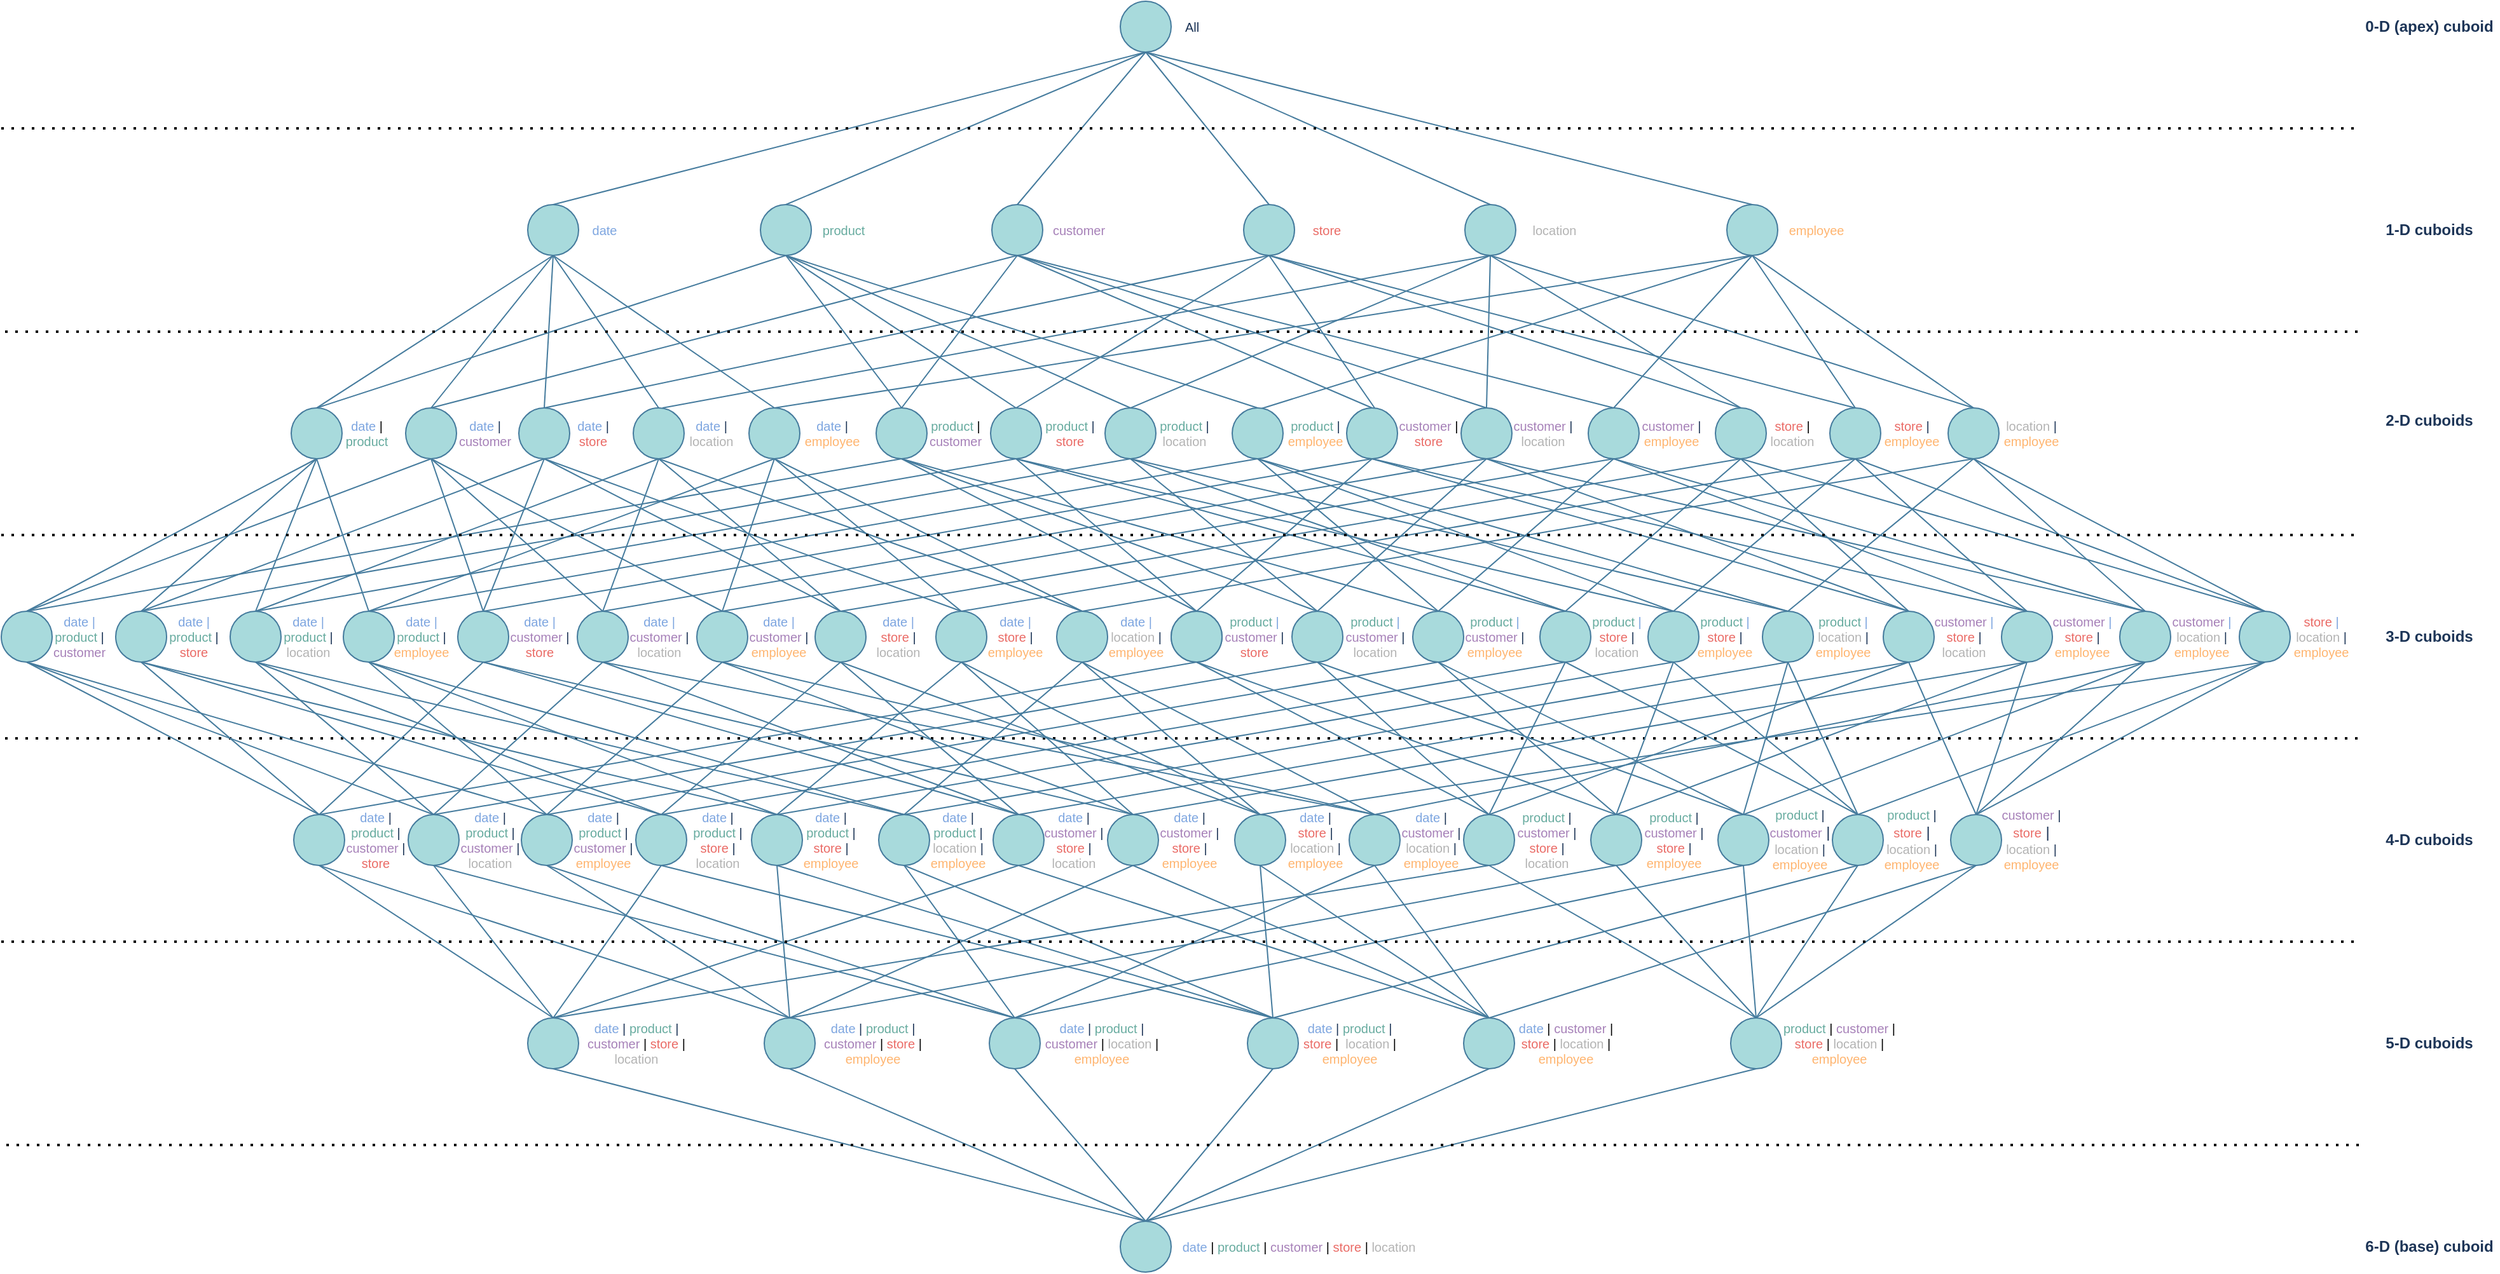 <mxfile version="13.5.8" type="device"><diagram id="prtHgNgQTEPvFCAcTncT" name="Page-1"><mxGraphModel dx="2723" dy="2186" grid="1" gridSize="10" guides="1" tooltips="1" connect="1" arrows="1" fold="1" page="1" pageScale="1" pageWidth="827" pageHeight="1169" background="#FFFFFF" math="0" shadow="0"><root><mxCell id="0"/><mxCell id="1" parent="0"/><mxCell id="BYLOUi5qYKNmGidD0T0Q-132" value="" style="ellipse;whiteSpace=wrap;html=1;aspect=fixed;fillColor=#A8DADC;strokeColor=#457B9D;fontColor=#1D3557;" vertex="1" parent="1"><mxGeometry x="880" y="-160" width="40" height="40" as="geometry"/></mxCell><mxCell id="BYLOUi5qYKNmGidD0T0Q-133" value="" style="group;fontColor=#1D3557;" vertex="1" connectable="0" parent="1"><mxGeometry x="414" width="1043" height="40" as="geometry"/></mxCell><mxCell id="BYLOUi5qYKNmGidD0T0Q-119" value="" style="ellipse;whiteSpace=wrap;html=1;aspect=fixed;fillColor=#A8DADC;strokeColor=#457B9D;fontColor=#1D3557;" vertex="1" parent="BYLOUi5qYKNmGidD0T0Q-133"><mxGeometry x="183" width="40" height="40" as="geometry"/></mxCell><mxCell id="BYLOUi5qYKNmGidD0T0Q-120" value="" style="ellipse;whiteSpace=wrap;html=1;aspect=fixed;fillColor=#A8DADC;strokeColor=#457B9D;fontColor=#1D3557;" vertex="1" parent="BYLOUi5qYKNmGidD0T0Q-133"><mxGeometry x="365" width="40" height="40" as="geometry"/></mxCell><mxCell id="BYLOUi5qYKNmGidD0T0Q-121" value="" style="ellipse;whiteSpace=wrap;html=1;aspect=fixed;fillColor=#A8DADC;strokeColor=#457B9D;fontColor=#1D3557;" vertex="1" parent="BYLOUi5qYKNmGidD0T0Q-133"><mxGeometry width="40" height="40" as="geometry"/></mxCell><mxCell id="BYLOUi5qYKNmGidD0T0Q-122" value="" style="ellipse;whiteSpace=wrap;html=1;aspect=fixed;fillColor=#A8DADC;strokeColor=#457B9D;fontColor=#1D3557;" vertex="1" parent="BYLOUi5qYKNmGidD0T0Q-133"><mxGeometry x="737" width="40" height="40" as="geometry"/></mxCell><mxCell id="BYLOUi5qYKNmGidD0T0Q-123" value="" style="ellipse;whiteSpace=wrap;html=1;aspect=fixed;fillColor=#A8DADC;strokeColor=#457B9D;fontColor=#1D3557;" vertex="1" parent="BYLOUi5qYKNmGidD0T0Q-133"><mxGeometry x="943" width="40" height="40" as="geometry"/></mxCell><mxCell id="BYLOUi5qYKNmGidD0T0Q-124" value="" style="ellipse;whiteSpace=wrap;html=1;aspect=fixed;fillColor=#A8DADC;strokeColor=#457B9D;fontColor=#1D3557;" vertex="1" parent="BYLOUi5qYKNmGidD0T0Q-133"><mxGeometry x="563" width="40" height="40" as="geometry"/></mxCell><mxCell id="BYLOUi5qYKNmGidD0T0Q-126" value="&lt;div&gt;&lt;font color=&quot;#7EA6E0&quot;&gt;date&lt;/font&gt;&lt;/div&gt;" style="text;html=1;align=center;verticalAlign=middle;resizable=0;points=[];autosize=1;fontSize=10;fontColor=#1D3557;" vertex="1" parent="BYLOUi5qYKNmGidD0T0Q-133"><mxGeometry x="40" y="10" width="40" height="20" as="geometry"/></mxCell><mxCell id="BYLOUi5qYKNmGidD0T0Q-127" value="&lt;div&gt;&lt;font color=&quot;#67AB9F&quot;&gt;product&lt;/font&gt;&lt;/div&gt;" style="text;html=1;align=center;verticalAlign=middle;resizable=0;points=[];autosize=1;fontSize=10;fontColor=#1D3557;" vertex="1" parent="BYLOUi5qYKNmGidD0T0Q-133"><mxGeometry x="223" y="10" width="50" height="20" as="geometry"/></mxCell><mxCell id="BYLOUi5qYKNmGidD0T0Q-128" value="&lt;font color=&quot;#A680B8&quot;&gt;customer&lt;/font&gt;" style="text;html=1;align=center;verticalAlign=middle;resizable=0;points=[];autosize=1;fontSize=10;fontColor=#1D3557;" vertex="1" parent="BYLOUi5qYKNmGidD0T0Q-133"><mxGeometry x="403" y="10" width="60" height="20" as="geometry"/></mxCell><mxCell id="BYLOUi5qYKNmGidD0T0Q-129" value="&lt;font color=&quot;#EA6B66&quot;&gt;store&lt;/font&gt;" style="text;html=1;align=center;verticalAlign=middle;resizable=0;points=[];autosize=1;fontSize=10;fontColor=#1D3557;" vertex="1" parent="BYLOUi5qYKNmGidD0T0Q-133"><mxGeometry x="608" y="10" width="40" height="20" as="geometry"/></mxCell><mxCell id="BYLOUi5qYKNmGidD0T0Q-130" value="&lt;div&gt;&lt;font color=&quot;#B3B3B3&quot;&gt;location&lt;/font&gt;&lt;br&gt;&lt;/div&gt;" style="text;html=1;align=center;verticalAlign=middle;resizable=0;points=[];autosize=1;fontSize=10;fontColor=#1D3557;" vertex="1" parent="BYLOUi5qYKNmGidD0T0Q-133"><mxGeometry x="782" y="10" width="50" height="20" as="geometry"/></mxCell><mxCell id="BYLOUi5qYKNmGidD0T0Q-131" value="&lt;font color=&quot;#FFB570&quot;&gt;employee&lt;/font&gt;" style="text;html=1;align=center;verticalAlign=middle;resizable=0;points=[];autosize=1;fontSize=10;fontColor=#1D3557;" vertex="1" parent="BYLOUi5qYKNmGidD0T0Q-133"><mxGeometry x="983" y="10" width="60" height="20" as="geometry"/></mxCell><mxCell id="BYLOUi5qYKNmGidD0T0Q-134" value="All" style="text;html=1;align=center;verticalAlign=middle;resizable=0;points=[];autosize=1;fontSize=10;fontColor=#1D3557;" vertex="1" parent="1"><mxGeometry x="920.5" y="-150" width="30" height="20" as="geometry"/></mxCell><mxCell id="BYLOUi5qYKNmGidD0T0Q-137" value="" style="endArrow=none;html=1;fontSize=10;exitX=0.5;exitY=0;exitDx=0;exitDy=0;entryX=0.5;entryY=1;entryDx=0;entryDy=0;fontColor=#1D3557;labelBackgroundColor=#F1FAEE;strokeColor=#457B9D;" edge="1" parent="1" source="BYLOUi5qYKNmGidD0T0Q-121" target="BYLOUi5qYKNmGidD0T0Q-132"><mxGeometry width="50" height="50" relative="1" as="geometry"><mxPoint x="830" y="-80" as="sourcePoint"/><mxPoint x="880" y="-130" as="targetPoint"/></mxGeometry></mxCell><mxCell id="BYLOUi5qYKNmGidD0T0Q-138" value="" style="endArrow=none;html=1;fontSize=10;fontColor=#1D3557;exitX=0.5;exitY=1;exitDx=0;exitDy=0;entryX=0.5;entryY=0;entryDx=0;entryDy=0;labelBackgroundColor=#F1FAEE;strokeColor=#457B9D;" edge="1" parent="1" source="BYLOUi5qYKNmGidD0T0Q-132" target="BYLOUi5qYKNmGidD0T0Q-123"><mxGeometry width="50" height="50" relative="1" as="geometry"><mxPoint x="1026" y="-110" as="sourcePoint"/><mxPoint x="1472" y="-240" as="targetPoint"/></mxGeometry></mxCell><mxCell id="BYLOUi5qYKNmGidD0T0Q-139" value="" style="endArrow=none;html=1;fontSize=10;fontColor=#1D3557;exitX=0.5;exitY=1;exitDx=0;exitDy=0;entryX=0.5;entryY=0;entryDx=0;entryDy=0;labelBackgroundColor=#F1FAEE;strokeColor=#457B9D;" edge="1" parent="1" target="BYLOUi5qYKNmGidD0T0Q-122"><mxGeometry width="50" height="50" relative="1" as="geometry"><mxPoint x="900" y="-120" as="sourcePoint"/><mxPoint x="1377" as="targetPoint"/></mxGeometry></mxCell><mxCell id="BYLOUi5qYKNmGidD0T0Q-140" value="" style="endArrow=none;html=1;fontSize=10;fontColor=#1D3557;exitX=0.5;exitY=1;exitDx=0;exitDy=0;entryX=0.5;entryY=0;entryDx=0;entryDy=0;labelBackgroundColor=#F1FAEE;strokeColor=#457B9D;" edge="1" parent="1" target="BYLOUi5qYKNmGidD0T0Q-124"><mxGeometry width="50" height="50" relative="1" as="geometry"><mxPoint x="900" y="-120" as="sourcePoint"/><mxPoint x="1171" as="targetPoint"/></mxGeometry></mxCell><mxCell id="BYLOUi5qYKNmGidD0T0Q-141" value="" style="endArrow=none;html=1;fontSize=10;fontColor=#1D3557;exitX=0.5;exitY=1;exitDx=0;exitDy=0;entryX=0.5;entryY=0;entryDx=0;entryDy=0;labelBackgroundColor=#F1FAEE;strokeColor=#457B9D;" edge="1" parent="1" target="BYLOUi5qYKNmGidD0T0Q-120"><mxGeometry width="50" height="50" relative="1" as="geometry"><mxPoint x="900" y="-120" as="sourcePoint"/><mxPoint x="997" as="targetPoint"/></mxGeometry></mxCell><mxCell id="BYLOUi5qYKNmGidD0T0Q-142" value="" style="endArrow=none;html=1;fontSize=10;fontColor=#1D3557;exitX=0.5;exitY=1;exitDx=0;exitDy=0;entryX=0.5;entryY=0;entryDx=0;entryDy=0;labelBackgroundColor=#F1FAEE;strokeColor=#457B9D;" edge="1" parent="1" target="BYLOUi5qYKNmGidD0T0Q-119"><mxGeometry width="50" height="50" relative="1" as="geometry"><mxPoint x="900" y="-120" as="sourcePoint"/><mxPoint x="799" as="targetPoint"/></mxGeometry></mxCell><mxCell id="BYLOUi5qYKNmGidD0T0Q-144" value="" style="endArrow=none;html=1;fontSize=10;exitX=0.5;exitY=0;exitDx=0;exitDy=0;entryX=0.5;entryY=1;entryDx=0;entryDy=0;fontColor=#1D3557;labelBackgroundColor=#F1FAEE;strokeColor=#457B9D;" edge="1" parent="1" source="BYLOUi5qYKNmGidD0T0Q-5" target="BYLOUi5qYKNmGidD0T0Q-121"><mxGeometry width="50" height="50" relative="1" as="geometry"><mxPoint x="-90" y="160" as="sourcePoint"/><mxPoint x="376" y="40" as="targetPoint"/></mxGeometry></mxCell><mxCell id="BYLOUi5qYKNmGidD0T0Q-145" value="" style="endArrow=none;html=1;fontSize=10;exitX=0.5;exitY=0;exitDx=0;exitDy=0;entryX=0.5;entryY=1;entryDx=0;entryDy=0;fontColor=#1D3557;labelBackgroundColor=#F1FAEE;strokeColor=#457B9D;" edge="1" parent="1" source="BYLOUi5qYKNmGidD0T0Q-9"><mxGeometry width="50" height="50" relative="1" as="geometry"><mxPoint x="248" y="160" as="sourcePoint"/><mxPoint x="434" y="40" as="targetPoint"/></mxGeometry></mxCell><mxCell id="BYLOUi5qYKNmGidD0T0Q-146" value="" style="endArrow=none;html=1;fontSize=10;exitX=0.5;exitY=0;exitDx=0;exitDy=0;entryX=0.5;entryY=1;entryDx=0;entryDy=0;fontColor=#1D3557;labelBackgroundColor=#F1FAEE;strokeColor=#457B9D;" edge="1" parent="1" source="BYLOUi5qYKNmGidD0T0Q-41"><mxGeometry width="50" height="50" relative="1" as="geometry"><mxPoint x="338" y="160" as="sourcePoint"/><mxPoint x="434" y="40" as="targetPoint"/></mxGeometry></mxCell><mxCell id="BYLOUi5qYKNmGidD0T0Q-147" value="" style="endArrow=none;html=1;fontSize=10;exitX=0.5;exitY=0;exitDx=0;exitDy=0;entryX=0.5;entryY=1;entryDx=0;entryDy=0;fontColor=#1D3557;labelBackgroundColor=#F1FAEE;strokeColor=#457B9D;" edge="1" parent="1" source="BYLOUi5qYKNmGidD0T0Q-39"><mxGeometry width="50" height="50" relative="1" as="geometry"><mxPoint x="427" y="160" as="sourcePoint"/><mxPoint x="434" y="40" as="targetPoint"/></mxGeometry></mxCell><mxCell id="BYLOUi5qYKNmGidD0T0Q-148" value="" style="endArrow=none;html=1;fontSize=10;exitX=0.5;exitY=0;exitDx=0;exitDy=0;entryX=0.5;entryY=1;entryDx=0;entryDy=0;fontColor=#1D3557;labelBackgroundColor=#F1FAEE;strokeColor=#457B9D;" edge="1" parent="1" source="BYLOUi5qYKNmGidD0T0Q-5" target="BYLOUi5qYKNmGidD0T0Q-119"><mxGeometry width="50" height="50" relative="1" as="geometry"><mxPoint x="517" y="160" as="sourcePoint"/><mxPoint x="434" y="40" as="targetPoint"/></mxGeometry></mxCell><mxCell id="BYLOUi5qYKNmGidD0T0Q-149" value="" style="endArrow=none;html=1;fontSize=10;exitX=0.5;exitY=0;exitDx=0;exitDy=0;entryX=0.5;entryY=1;entryDx=0;entryDy=0;fontColor=#1D3557;labelBackgroundColor=#F1FAEE;strokeColor=#457B9D;" edge="1" parent="1" source="BYLOUi5qYKNmGidD0T0Q-35"><mxGeometry width="50" height="50" relative="1" as="geometry"><mxPoint x="248" y="160" as="sourcePoint"/><mxPoint x="617" y="40" as="targetPoint"/></mxGeometry></mxCell><mxCell id="BYLOUi5qYKNmGidD0T0Q-150" value="" style="endArrow=none;html=1;fontSize=10;exitX=0.5;exitY=0;exitDx=0;exitDy=0;entryX=0.5;entryY=1;entryDx=0;entryDy=0;fontColor=#1D3557;labelBackgroundColor=#F1FAEE;strokeColor=#457B9D;" edge="1" parent="1" source="BYLOUi5qYKNmGidD0T0Q-37"><mxGeometry width="50" height="50" relative="1" as="geometry"><mxPoint x="517" y="160" as="sourcePoint"/><mxPoint x="434" y="40" as="targetPoint"/></mxGeometry></mxCell><mxCell id="BYLOUi5qYKNmGidD0T0Q-151" value="" style="endArrow=none;html=1;fontSize=10;exitX=0.5;exitY=0;exitDx=0;exitDy=0;entryX=0.5;entryY=1;entryDx=0;entryDy=0;fontColor=#1D3557;labelBackgroundColor=#F1FAEE;strokeColor=#457B9D;" edge="1" parent="1" source="BYLOUi5qYKNmGidD0T0Q-33"><mxGeometry width="50" height="50" relative="1" as="geometry"><mxPoint x="708" y="160" as="sourcePoint"/><mxPoint x="617" y="40" as="targetPoint"/></mxGeometry></mxCell><mxCell id="BYLOUi5qYKNmGidD0T0Q-152" value="" style="endArrow=none;html=1;fontSize=10;exitX=0.5;exitY=0;exitDx=0;exitDy=0;entryX=0.5;entryY=1;entryDx=0;entryDy=0;fontColor=#1D3557;labelBackgroundColor=#F1FAEE;strokeColor=#457B9D;" edge="1" parent="1" source="BYLOUi5qYKNmGidD0T0Q-31"><mxGeometry width="50" height="50" relative="1" as="geometry"><mxPoint x="798" y="160" as="sourcePoint"/><mxPoint x="617" y="40" as="targetPoint"/></mxGeometry></mxCell><mxCell id="BYLOUi5qYKNmGidD0T0Q-153" value="" style="endArrow=none;html=1;fontSize=10;exitX=0.5;exitY=0;exitDx=0;exitDy=0;entryX=0.5;entryY=1;entryDx=0;entryDy=0;fontColor=#1D3557;labelBackgroundColor=#F1FAEE;strokeColor=#457B9D;" edge="1" parent="1" source="BYLOUi5qYKNmGidD0T0Q-29"><mxGeometry width="50" height="50" relative="1" as="geometry"><mxPoint x="888" y="160" as="sourcePoint"/><mxPoint x="617" y="40" as="targetPoint"/></mxGeometry></mxCell><mxCell id="BYLOUi5qYKNmGidD0T0Q-154" value="" style="endArrow=none;html=1;fontSize=10;exitX=0.5;exitY=0;exitDx=0;exitDy=0;entryX=0.5;entryY=1;entryDx=0;entryDy=0;fontColor=#1D3557;labelBackgroundColor=#F1FAEE;strokeColor=#457B9D;" edge="1" parent="1" source="BYLOUi5qYKNmGidD0T0Q-9" target="BYLOUi5qYKNmGidD0T0Q-120"><mxGeometry width="50" height="50" relative="1" as="geometry"><mxPoint x="988" y="160" as="sourcePoint"/><mxPoint x="617" y="40" as="targetPoint"/></mxGeometry></mxCell><mxCell id="BYLOUi5qYKNmGidD0T0Q-155" value="" style="endArrow=none;html=1;fontSize=10;exitX=0.5;exitY=0;exitDx=0;exitDy=0;entryX=0.5;entryY=1;entryDx=0;entryDy=0;fontColor=#1D3557;labelBackgroundColor=#F1FAEE;strokeColor=#457B9D;" edge="1" parent="1" source="BYLOUi5qYKNmGidD0T0Q-35"><mxGeometry width="50" height="50" relative="1" as="geometry"><mxPoint x="338" y="160" as="sourcePoint"/><mxPoint x="799" y="40" as="targetPoint"/></mxGeometry></mxCell><mxCell id="BYLOUi5qYKNmGidD0T0Q-156" value="" style="endArrow=none;html=1;fontSize=10;exitX=0.5;exitY=0;exitDx=0;exitDy=0;entryX=0.5;entryY=1;entryDx=0;entryDy=0;fontColor=#1D3557;labelBackgroundColor=#F1FAEE;strokeColor=#457B9D;" edge="1" parent="1" source="BYLOUi5qYKNmGidD0T0Q-27"><mxGeometry width="50" height="50" relative="1" as="geometry"><mxPoint x="708" y="160" as="sourcePoint"/><mxPoint x="799" y="40" as="targetPoint"/></mxGeometry></mxCell><mxCell id="BYLOUi5qYKNmGidD0T0Q-157" value="" style="endArrow=none;html=1;fontSize=10;exitX=0.5;exitY=0;exitDx=0;exitDy=0;entryX=0.5;entryY=1;entryDx=0;entryDy=0;fontColor=#1D3557;labelBackgroundColor=#F1FAEE;strokeColor=#457B9D;" edge="1" parent="1" source="BYLOUi5qYKNmGidD0T0Q-25"><mxGeometry width="50" height="50" relative="1" as="geometry"><mxPoint x="1078" y="160" as="sourcePoint"/><mxPoint x="799" y="40" as="targetPoint"/></mxGeometry></mxCell><mxCell id="BYLOUi5qYKNmGidD0T0Q-158" value="" style="endArrow=none;html=1;fontSize=10;exitX=0.5;exitY=0;exitDx=0;exitDy=0;entryX=0.5;entryY=1;entryDx=0;entryDy=0;fontColor=#1D3557;labelBackgroundColor=#F1FAEE;strokeColor=#457B9D;" edge="1" parent="1" source="BYLOUi5qYKNmGidD0T0Q-23"><mxGeometry width="50" height="50" relative="1" as="geometry"><mxPoint x="1168" y="160" as="sourcePoint"/><mxPoint x="799" y="40" as="targetPoint"/></mxGeometry></mxCell><mxCell id="BYLOUi5qYKNmGidD0T0Q-159" value="" style="endArrow=none;html=1;fontSize=10;exitX=0.5;exitY=0;exitDx=0;exitDy=0;entryX=0.5;entryY=1;entryDx=0;entryDy=0;fontColor=#1D3557;labelBackgroundColor=#F1FAEE;strokeColor=#457B9D;" edge="1" parent="1" source="BYLOUi5qYKNmGidD0T0Q-41" target="BYLOUi5qYKNmGidD0T0Q-124"><mxGeometry width="50" height="50" relative="1" as="geometry"><mxPoint x="1268" y="160" as="sourcePoint"/><mxPoint x="799" y="40" as="targetPoint"/></mxGeometry></mxCell><mxCell id="BYLOUi5qYKNmGidD0T0Q-160" value="" style="endArrow=none;html=1;fontSize=10;exitX=0.5;exitY=0;exitDx=0;exitDy=0;entryX=0.5;entryY=1;entryDx=0;entryDy=0;fontColor=#1D3557;labelBackgroundColor=#F1FAEE;strokeColor=#457B9D;" edge="1" parent="1" source="BYLOUi5qYKNmGidD0T0Q-33"><mxGeometry width="50" height="50" relative="1" as="geometry"><mxPoint x="427" y="160" as="sourcePoint"/><mxPoint x="997" y="40" as="targetPoint"/></mxGeometry></mxCell><mxCell id="BYLOUi5qYKNmGidD0T0Q-161" value="" style="endArrow=none;html=1;fontSize=10;entryX=0.5;entryY=1;entryDx=0;entryDy=0;fontColor=#1D3557;labelBackgroundColor=#F1FAEE;strokeColor=#457B9D;" edge="1" parent="1"><mxGeometry width="50" height="50" relative="1" as="geometry"><mxPoint x="1080" y="160" as="sourcePoint"/><mxPoint x="997" y="40" as="targetPoint"/></mxGeometry></mxCell><mxCell id="BYLOUi5qYKNmGidD0T0Q-162" value="" style="endArrow=none;html=1;fontSize=10;entryX=0.5;entryY=1;entryDx=0;entryDy=0;fontColor=#1D3557;labelBackgroundColor=#F1FAEE;strokeColor=#457B9D;exitX=0.5;exitY=0;exitDx=0;exitDy=0;" edge="1" parent="1" source="BYLOUi5qYKNmGidD0T0Q-21"><mxGeometry width="50" height="50" relative="1" as="geometry"><mxPoint x="1080" y="160" as="sourcePoint"/><mxPoint x="997" y="40" as="targetPoint"/></mxGeometry></mxCell><mxCell id="BYLOUi5qYKNmGidD0T0Q-163" value="" style="endArrow=none;html=1;fontSize=10;entryX=0.5;entryY=1;entryDx=0;entryDy=0;fontColor=#1D3557;labelBackgroundColor=#F1FAEE;strokeColor=#457B9D;exitX=0.5;exitY=0;exitDx=0;exitDy=0;" edge="1" parent="1" source="BYLOUi5qYKNmGidD0T0Q-19"><mxGeometry width="50" height="50" relative="1" as="geometry"><mxPoint x="1368" y="160" as="sourcePoint"/><mxPoint x="997" y="40" as="targetPoint"/></mxGeometry></mxCell><mxCell id="BYLOUi5qYKNmGidD0T0Q-164" value="" style="endArrow=none;html=1;fontSize=10;entryX=0.5;entryY=1;entryDx=0;entryDy=0;fontColor=#1D3557;labelBackgroundColor=#F1FAEE;strokeColor=#457B9D;exitX=0.5;exitY=0;exitDx=0;exitDy=0;" edge="1" parent="1" source="BYLOUi5qYKNmGidD0T0Q-17" target="BYLOUi5qYKNmGidD0T0Q-122"><mxGeometry width="50" height="50" relative="1" as="geometry"><mxPoint x="1458" y="160" as="sourcePoint"/><mxPoint x="997" y="40" as="targetPoint"/></mxGeometry></mxCell><mxCell id="BYLOUi5qYKNmGidD0T0Q-165" value="" style="endArrow=none;html=1;fontSize=10;entryX=0.5;entryY=1;entryDx=0;entryDy=0;fontColor=#1D3557;labelBackgroundColor=#F1FAEE;strokeColor=#457B9D;exitX=0.5;exitY=0;exitDx=0;exitDy=0;" edge="1" parent="1" source="BYLOUi5qYKNmGidD0T0Q-21"><mxGeometry width="50" height="50" relative="1" as="geometry"><mxPoint x="1551" y="160" as="sourcePoint"/><mxPoint x="1171" y="40" as="targetPoint"/></mxGeometry></mxCell><mxCell id="BYLOUi5qYKNmGidD0T0Q-166" value="" style="endArrow=none;html=1;fontSize=10;entryX=0.5;entryY=1;entryDx=0;entryDy=0;fontColor=#1D3557;labelBackgroundColor=#F1FAEE;strokeColor=#457B9D;exitX=0.5;exitY=0;exitDx=0;exitDy=0;" edge="1" parent="1" source="BYLOUi5qYKNmGidD0T0Q-25"><mxGeometry width="50" height="50" relative="1" as="geometry"><mxPoint x="1368" y="160" as="sourcePoint"/><mxPoint x="1171" y="40" as="targetPoint"/></mxGeometry></mxCell><mxCell id="BYLOUi5qYKNmGidD0T0Q-167" value="" style="endArrow=none;html=1;fontSize=10;entryX=0.5;entryY=1;entryDx=0;entryDy=0;fontColor=#1D3557;labelBackgroundColor=#F1FAEE;strokeColor=#457B9D;exitX=0.5;exitY=0;exitDx=0;exitDy=0;" edge="1" parent="1" source="BYLOUi5qYKNmGidD0T0Q-31"><mxGeometry width="50" height="50" relative="1" as="geometry"><mxPoint x="1168" y="160" as="sourcePoint"/><mxPoint x="1171" y="40" as="targetPoint"/></mxGeometry></mxCell><mxCell id="BYLOUi5qYKNmGidD0T0Q-168" value="" style="endArrow=none;html=1;fontSize=10;entryX=0.5;entryY=1;entryDx=0;entryDy=0;fontColor=#1D3557;labelBackgroundColor=#F1FAEE;strokeColor=#457B9D;" edge="1" parent="1"><mxGeometry width="50" height="50" relative="1" as="geometry"><mxPoint x="520" y="160" as="sourcePoint"/><mxPoint x="1171" y="40" as="targetPoint"/></mxGeometry></mxCell><mxCell id="BYLOUi5qYKNmGidD0T0Q-169" value="" style="endArrow=none;html=1;fontSize=10;entryX=0.5;entryY=1;entryDx=0;entryDy=0;fontColor=#1D3557;labelBackgroundColor=#F1FAEE;strokeColor=#457B9D;exitX=0.5;exitY=0;exitDx=0;exitDy=0;" edge="1" parent="1" source="BYLOUi5qYKNmGidD0T0Q-37" target="BYLOUi5qYKNmGidD0T0Q-123"><mxGeometry width="50" height="50" relative="1" as="geometry"><mxPoint x="520" y="160" as="sourcePoint"/><mxPoint x="1171" y="40" as="targetPoint"/></mxGeometry></mxCell><mxCell id="BYLOUi5qYKNmGidD0T0Q-170" value="" style="endArrow=none;html=1;fontSize=10;entryX=0.5;entryY=1;entryDx=0;entryDy=0;fontColor=#1D3557;labelBackgroundColor=#F1FAEE;strokeColor=#457B9D;exitX=0;exitY=0;exitDx=0;exitDy=0;" edge="1" parent="1" source="BYLOUi5qYKNmGidD0T0Q-29"><mxGeometry width="50" height="50" relative="1" as="geometry"><mxPoint x="608" y="160" as="sourcePoint"/><mxPoint x="1377" y="40" as="targetPoint"/></mxGeometry></mxCell><mxCell id="BYLOUi5qYKNmGidD0T0Q-171" value="" style="endArrow=none;html=1;fontSize=10;entryX=0.5;entryY=1;entryDx=0;entryDy=0;fontColor=#1D3557;labelBackgroundColor=#F1FAEE;strokeColor=#457B9D;exitX=0.5;exitY=0;exitDx=0;exitDy=0;" edge="1" parent="1" source="BYLOUi5qYKNmGidD0T0Q-23"><mxGeometry width="50" height="50" relative="1" as="geometry"><mxPoint x="973.858" y="165.858" as="sourcePoint"/><mxPoint x="1377" y="40" as="targetPoint"/></mxGeometry></mxCell><mxCell id="BYLOUi5qYKNmGidD0T0Q-172" value="" style="endArrow=none;html=1;fontSize=10;entryX=0.5;entryY=1;entryDx=0;entryDy=0;fontColor=#1D3557;labelBackgroundColor=#F1FAEE;strokeColor=#457B9D;exitX=0.5;exitY=0;exitDx=0;exitDy=0;" edge="1" parent="1" source="BYLOUi5qYKNmGidD0T0Q-19"><mxGeometry width="50" height="50" relative="1" as="geometry"><mxPoint x="1268" y="160" as="sourcePoint"/><mxPoint x="1377" y="40" as="targetPoint"/></mxGeometry></mxCell><mxCell id="BYLOUi5qYKNmGidD0T0Q-173" value="" style="endArrow=none;html=1;fontSize=10;entryX=0.5;entryY=1;entryDx=0;entryDy=0;fontColor=#1D3557;labelBackgroundColor=#F1FAEE;strokeColor=#457B9D;exitX=0.5;exitY=0;exitDx=0;exitDy=0;" edge="1" parent="1" source="BYLOUi5qYKNmGidD0T0Q-17"><mxGeometry width="50" height="50" relative="1" as="geometry"><mxPoint x="1458" y="160" as="sourcePoint"/><mxPoint x="1377" y="40" as="targetPoint"/></mxGeometry></mxCell><mxCell id="BYLOUi5qYKNmGidD0T0Q-174" value="" style="endArrow=none;html=1;fontSize=10;exitX=0.5;exitY=0;exitDx=0;exitDy=0;entryX=0.5;entryY=1;entryDx=0;entryDy=0;fontColor=#1D3557;labelBackgroundColor=#F1FAEE;strokeColor=#457B9D;" edge="1" parent="1" source="BYLOUi5qYKNmGidD0T0Q-1" target="BYLOUi5qYKNmGidD0T0Q-5"><mxGeometry width="50" height="50" relative="1" as="geometry"><mxPoint x="248" y="160" as="sourcePoint"/><mxPoint x="434" y="40" as="targetPoint"/></mxGeometry></mxCell><mxCell id="BYLOUi5qYKNmGidD0T0Q-175" value="" style="endArrow=none;html=1;fontSize=10;exitX=0.5;exitY=0;exitDx=0;exitDy=0;entryX=0.5;entryY=1;entryDx=0;entryDy=0;fontColor=#1D3557;labelBackgroundColor=#F1FAEE;strokeColor=#457B9D;" edge="1" parent="1" source="BYLOUi5qYKNmGidD0T0Q-7"><mxGeometry width="50" height="50" relative="1" as="geometry"><mxPoint x="20" y="320" as="sourcePoint"/><mxPoint x="248" y="200" as="targetPoint"/></mxGeometry></mxCell><mxCell id="BYLOUi5qYKNmGidD0T0Q-176" value="" style="endArrow=none;html=1;fontSize=10;exitX=0.5;exitY=0;exitDx=0;exitDy=0;entryX=0.5;entryY=1;entryDx=0;entryDy=0;fontColor=#1D3557;labelBackgroundColor=#F1FAEE;strokeColor=#457B9D;" edge="1" parent="1" source="BYLOUi5qYKNmGidD0T0Q-11"><mxGeometry width="50" height="50" relative="1" as="geometry"><mxPoint x="110" y="320" as="sourcePoint"/><mxPoint x="248" y="200" as="targetPoint"/></mxGeometry></mxCell><mxCell id="BYLOUi5qYKNmGidD0T0Q-177" value="" style="endArrow=none;html=1;fontSize=10;exitX=0.5;exitY=0;exitDx=0;exitDy=0;entryX=0.5;entryY=1;entryDx=0;entryDy=0;fontColor=#1D3557;labelBackgroundColor=#F1FAEE;strokeColor=#457B9D;" edge="1" parent="1" source="BYLOUi5qYKNmGidD0T0Q-49"><mxGeometry width="50" height="50" relative="1" as="geometry"><mxPoint x="200" y="320" as="sourcePoint"/><mxPoint x="248" y="200" as="targetPoint"/></mxGeometry></mxCell><mxCell id="BYLOUi5qYKNmGidD0T0Q-178" value="" style="endArrow=none;html=1;fontSize=10;exitX=0.5;exitY=0;exitDx=0;exitDy=0;entryX=0.5;entryY=1;entryDx=0;entryDy=0;fontColor=#1D3557;labelBackgroundColor=#F1FAEE;strokeColor=#457B9D;" edge="1" parent="1" source="BYLOUi5qYKNmGidD0T0Q-1" target="BYLOUi5qYKNmGidD0T0Q-9"><mxGeometry width="50" height="50" relative="1" as="geometry"><mxPoint x="289" y="320" as="sourcePoint"/><mxPoint x="248" y="200" as="targetPoint"/></mxGeometry></mxCell><mxCell id="BYLOUi5qYKNmGidD0T0Q-179" value="" style="endArrow=none;html=1;fontSize=10;exitX=0.5;exitY=0;exitDx=0;exitDy=0;entryX=0.5;entryY=1;entryDx=0;entryDy=0;fontColor=#1D3557;labelBackgroundColor=#F1FAEE;strokeColor=#457B9D;" edge="1" parent="1" source="BYLOUi5qYKNmGidD0T0Q-51"><mxGeometry width="50" height="50" relative="1" as="geometry"><mxPoint x="20" y="320" as="sourcePoint"/><mxPoint x="338" y="200" as="targetPoint"/></mxGeometry></mxCell><mxCell id="BYLOUi5qYKNmGidD0T0Q-180" value="" style="endArrow=none;html=1;fontSize=10;exitX=0.5;exitY=0;exitDx=0;exitDy=0;entryX=0.5;entryY=1;entryDx=0;entryDy=0;fontColor=#1D3557;labelBackgroundColor=#F1FAEE;strokeColor=#457B9D;" edge="1" parent="1" source="BYLOUi5qYKNmGidD0T0Q-53"><mxGeometry width="50" height="50" relative="1" as="geometry"><mxPoint x="379" y="320" as="sourcePoint"/><mxPoint x="338" y="200" as="targetPoint"/></mxGeometry></mxCell><mxCell id="BYLOUi5qYKNmGidD0T0Q-181" value="" style="endArrow=none;html=1;fontSize=10;exitX=0.5;exitY=0;exitDx=0;exitDy=0;entryX=0.5;entryY=1;entryDx=0;entryDy=0;fontColor=#1D3557;labelBackgroundColor=#F1FAEE;strokeColor=#457B9D;" edge="1" parent="1" source="BYLOUi5qYKNmGidD0T0Q-65"><mxGeometry width="50" height="50" relative="1" as="geometry"><mxPoint x="473" y="320" as="sourcePoint"/><mxPoint x="338" y="200" as="targetPoint"/></mxGeometry></mxCell><mxCell id="BYLOUi5qYKNmGidD0T0Q-182" value="" style="endArrow=none;html=1;fontSize=10;exitX=0.5;exitY=0;exitDx=0;exitDy=0;entryX=0.5;entryY=1;entryDx=0;entryDy=0;fontColor=#1D3557;labelBackgroundColor=#F1FAEE;strokeColor=#457B9D;" edge="1" parent="1" source="BYLOUi5qYKNmGidD0T0Q-7" target="BYLOUi5qYKNmGidD0T0Q-41"><mxGeometry width="50" height="50" relative="1" as="geometry"><mxPoint x="567" y="320" as="sourcePoint"/><mxPoint x="338" y="200" as="targetPoint"/></mxGeometry></mxCell><mxCell id="BYLOUi5qYKNmGidD0T0Q-183" value="" style="endArrow=none;html=1;fontSize=10;exitX=0.5;exitY=0;exitDx=0;exitDy=0;entryX=0.5;entryY=1;entryDx=0;entryDy=0;fontColor=#1D3557;labelBackgroundColor=#F1FAEE;strokeColor=#457B9D;" edge="1" parent="1" source="BYLOUi5qYKNmGidD0T0Q-51"><mxGeometry width="50" height="50" relative="1" as="geometry"><mxPoint x="110" y="320" as="sourcePoint"/><mxPoint x="427" y="200" as="targetPoint"/></mxGeometry></mxCell><mxCell id="BYLOUi5qYKNmGidD0T0Q-184" value="" style="endArrow=none;html=1;fontSize=10;exitX=0.5;exitY=0;exitDx=0;exitDy=0;entryX=0.5;entryY=1;entryDx=0;entryDy=0;fontColor=#1D3557;labelBackgroundColor=#F1FAEE;strokeColor=#457B9D;" edge="1" parent="1" source="BYLOUi5qYKNmGidD0T0Q-55"><mxGeometry width="50" height="50" relative="1" as="geometry"><mxPoint x="379" y="320" as="sourcePoint"/><mxPoint x="427" y="200" as="targetPoint"/></mxGeometry></mxCell><mxCell id="BYLOUi5qYKNmGidD0T0Q-185" value="" style="endArrow=none;html=1;fontSize=10;exitX=0.5;exitY=0;exitDx=0;exitDy=0;entryX=0.5;entryY=1;entryDx=0;entryDy=0;fontColor=#1D3557;labelBackgroundColor=#F1FAEE;strokeColor=#457B9D;" edge="1" parent="1" source="BYLOUi5qYKNmGidD0T0Q-13"><mxGeometry width="50" height="50" relative="1" as="geometry"><mxPoint x="660" y="320" as="sourcePoint"/><mxPoint x="427" y="200" as="targetPoint"/></mxGeometry></mxCell><mxCell id="BYLOUi5qYKNmGidD0T0Q-186" value="" style="endArrow=none;html=1;fontSize=10;exitX=0.5;exitY=0;exitDx=0;exitDy=0;entryX=0.5;entryY=1;entryDx=0;entryDy=0;fontColor=#1D3557;labelBackgroundColor=#F1FAEE;strokeColor=#457B9D;" edge="1" parent="1" source="BYLOUi5qYKNmGidD0T0Q-11" target="BYLOUi5qYKNmGidD0T0Q-39"><mxGeometry width="50" height="50" relative="1" as="geometry"><mxPoint x="755" y="320" as="sourcePoint"/><mxPoint x="427" y="200" as="targetPoint"/></mxGeometry></mxCell><mxCell id="BYLOUi5qYKNmGidD0T0Q-187" value="" style="endArrow=none;html=1;fontSize=10;exitX=0.5;exitY=0;exitDx=0;exitDy=0;entryX=0.5;entryY=1;entryDx=0;entryDy=0;fontColor=#1D3557;labelBackgroundColor=#F1FAEE;strokeColor=#457B9D;" edge="1" parent="1" source="BYLOUi5qYKNmGidD0T0Q-53"><mxGeometry width="50" height="50" relative="1" as="geometry"><mxPoint x="200" y="320" as="sourcePoint"/><mxPoint x="517" y="200" as="targetPoint"/></mxGeometry></mxCell><mxCell id="BYLOUi5qYKNmGidD0T0Q-188" value="" style="endArrow=none;html=1;fontSize=10;exitX=0.5;exitY=0;exitDx=0;exitDy=0;entryX=0.5;entryY=1;entryDx=0;entryDy=0;fontColor=#1D3557;labelBackgroundColor=#F1FAEE;strokeColor=#457B9D;" edge="1" parent="1" source="BYLOUi5qYKNmGidD0T0Q-55"><mxGeometry width="50" height="50" relative="1" as="geometry"><mxPoint x="473" y="320" as="sourcePoint"/><mxPoint x="517" y="200" as="targetPoint"/></mxGeometry></mxCell><mxCell id="BYLOUi5qYKNmGidD0T0Q-189" value="" style="endArrow=none;html=1;fontSize=10;exitX=0.5;exitY=0;exitDx=0;exitDy=0;entryX=0.5;entryY=1;entryDx=0;entryDy=0;fontColor=#1D3557;labelBackgroundColor=#F1FAEE;strokeColor=#457B9D;" edge="1" parent="1" source="BYLOUi5qYKNmGidD0T0Q-68"><mxGeometry width="50" height="50" relative="1" as="geometry"><mxPoint x="660" y="320" as="sourcePoint"/><mxPoint x="517" y="200" as="targetPoint"/></mxGeometry></mxCell><mxCell id="BYLOUi5qYKNmGidD0T0Q-190" value="" style="endArrow=none;html=1;fontSize=10;exitX=0.5;exitY=0;exitDx=0;exitDy=0;entryX=0.5;entryY=1;entryDx=0;entryDy=0;fontColor=#1D3557;labelBackgroundColor=#F1FAEE;strokeColor=#457B9D;" edge="1" parent="1" source="BYLOUi5qYKNmGidD0T0Q-49" target="BYLOUi5qYKNmGidD0T0Q-37"><mxGeometry width="50" height="50" relative="1" as="geometry"><mxPoint x="850" y="320" as="sourcePoint"/><mxPoint x="517" y="200" as="targetPoint"/></mxGeometry></mxCell><mxCell id="BYLOUi5qYKNmGidD0T0Q-191" value="" style="endArrow=none;html=1;fontSize=10;exitX=0.5;exitY=0;exitDx=0;exitDy=0;entryX=0.5;entryY=1;entryDx=0;entryDy=0;fontColor=#1D3557;labelBackgroundColor=#F1FAEE;strokeColor=#457B9D;" edge="1" parent="1" source="BYLOUi5qYKNmGidD0T0Q-65"><mxGeometry width="50" height="50" relative="1" as="geometry"><mxPoint x="289" y="320" as="sourcePoint"/><mxPoint x="608" y="200" as="targetPoint"/></mxGeometry></mxCell><mxCell id="BYLOUi5qYKNmGidD0T0Q-192" value="" style="endArrow=none;html=1;fontSize=10;exitX=0.5;exitY=0;exitDx=0;exitDy=0;entryX=0.5;entryY=1;entryDx=0;entryDy=0;fontColor=#1D3557;labelBackgroundColor=#F1FAEE;strokeColor=#457B9D;" edge="1" parent="1" source="BYLOUi5qYKNmGidD0T0Q-13"><mxGeometry width="50" height="50" relative="1" as="geometry"><mxPoint x="567" y="320" as="sourcePoint"/><mxPoint x="608" y="200" as="targetPoint"/></mxGeometry></mxCell><mxCell id="BYLOUi5qYKNmGidD0T0Q-193" value="" style="endArrow=none;html=1;fontSize=10;exitX=0.5;exitY=0;exitDx=0;exitDy=0;entryX=0.5;entryY=1;entryDx=0;entryDy=0;fontColor=#1D3557;labelBackgroundColor=#F1FAEE;strokeColor=#457B9D;" edge="1" parent="1" source="BYLOUi5qYKNmGidD0T0Q-68"><mxGeometry width="50" height="50" relative="1" as="geometry"><mxPoint x="755" y="320" as="sourcePoint"/><mxPoint x="608" y="200" as="targetPoint"/></mxGeometry></mxCell><mxCell id="BYLOUi5qYKNmGidD0T0Q-194" value="" style="endArrow=none;html=1;fontSize=10;exitX=0.5;exitY=0;exitDx=0;exitDy=0;entryX=0.5;entryY=1;entryDx=0;entryDy=0;fontColor=#1D3557;labelBackgroundColor=#F1FAEE;strokeColor=#457B9D;" edge="1" parent="1" source="BYLOUi5qYKNmGidD0T0Q-1" target="BYLOUi5qYKNmGidD0T0Q-35"><mxGeometry width="50" height="50" relative="1" as="geometry"><mxPoint x="850" y="320" as="sourcePoint"/><mxPoint x="608" y="200" as="targetPoint"/></mxGeometry></mxCell><mxCell id="BYLOUi5qYKNmGidD0T0Q-195" value="" style="endArrow=none;html=1;fontSize=10;exitX=0.5;exitY=0;exitDx=0;exitDy=0;entryX=0.5;entryY=1;entryDx=0;entryDy=0;fontColor=#1D3557;labelBackgroundColor=#F1FAEE;strokeColor=#457B9D;" edge="1" parent="1" source="BYLOUi5qYKNmGidD0T0Q-72"><mxGeometry width="50" height="50" relative="1" as="geometry"><mxPoint x="20" y="320" as="sourcePoint"/><mxPoint x="708" y="200" as="targetPoint"/></mxGeometry></mxCell><mxCell id="BYLOUi5qYKNmGidD0T0Q-196" value="" style="endArrow=none;html=1;fontSize=10;exitX=0.5;exitY=0;exitDx=0;exitDy=0;entryX=0.5;entryY=1;entryDx=0;entryDy=0;fontColor=#1D3557;labelBackgroundColor=#F1FAEE;strokeColor=#457B9D;" edge="1" parent="1" source="BYLOUi5qYKNmGidD0T0Q-74"><mxGeometry width="50" height="50" relative="1" as="geometry"><mxPoint x="940" y="320" as="sourcePoint"/><mxPoint x="708" y="200" as="targetPoint"/></mxGeometry></mxCell><mxCell id="BYLOUi5qYKNmGidD0T0Q-197" value="" style="endArrow=none;html=1;fontSize=10;exitX=0.5;exitY=0;exitDx=0;exitDy=0;entryX=0.5;entryY=1;entryDx=0;entryDy=0;fontColor=#1D3557;labelBackgroundColor=#F1FAEE;strokeColor=#457B9D;" edge="1" parent="1" source="BYLOUi5qYKNmGidD0T0Q-76"><mxGeometry width="50" height="50" relative="1" as="geometry"><mxPoint x="1035" y="320" as="sourcePoint"/><mxPoint x="708" y="200" as="targetPoint"/></mxGeometry></mxCell><mxCell id="BYLOUi5qYKNmGidD0T0Q-198" value="" style="endArrow=none;html=1;fontSize=10;exitX=0.5;exitY=0;exitDx=0;exitDy=0;entryX=0.5;entryY=1;entryDx=0;entryDy=0;fontColor=#1D3557;labelBackgroundColor=#F1FAEE;strokeColor=#457B9D;" edge="1" parent="1" source="BYLOUi5qYKNmGidD0T0Q-7" target="BYLOUi5qYKNmGidD0T0Q-33"><mxGeometry width="50" height="50" relative="1" as="geometry"><mxPoint x="1130" y="320" as="sourcePoint"/><mxPoint x="708" y="200" as="targetPoint"/></mxGeometry></mxCell><mxCell id="BYLOUi5qYKNmGidD0T0Q-199" value="" style="endArrow=none;html=1;fontSize=10;exitX=0.5;exitY=0;exitDx=0;exitDy=0;entryX=0.5;entryY=1;entryDx=0;entryDy=0;fontColor=#1D3557;labelBackgroundColor=#F1FAEE;strokeColor=#457B9D;" edge="1" parent="1" source="BYLOUi5qYKNmGidD0T0Q-72"><mxGeometry width="50" height="50" relative="1" as="geometry"><mxPoint x="110" y="320" as="sourcePoint"/><mxPoint x="798" y="200" as="targetPoint"/></mxGeometry></mxCell><mxCell id="BYLOUi5qYKNmGidD0T0Q-200" value="" style="endArrow=none;html=1;fontSize=10;exitX=0.5;exitY=0;exitDx=0;exitDy=0;entryX=0.5;entryY=1;entryDx=0;entryDy=0;fontColor=#1D3557;labelBackgroundColor=#F1FAEE;strokeColor=#457B9D;" edge="1" parent="1" source="BYLOUi5qYKNmGidD0T0Q-78"><mxGeometry width="50" height="50" relative="1" as="geometry"><mxPoint x="940" y="320" as="sourcePoint"/><mxPoint x="798" y="200" as="targetPoint"/></mxGeometry></mxCell><mxCell id="BYLOUi5qYKNmGidD0T0Q-201" value="" style="endArrow=none;html=1;fontSize=10;exitX=0.5;exitY=0;exitDx=0;exitDy=0;entryX=0.5;entryY=1;entryDx=0;entryDy=0;fontColor=#1D3557;labelBackgroundColor=#F1FAEE;strokeColor=#457B9D;" edge="1" parent="1" source="BYLOUi5qYKNmGidD0T0Q-80"><mxGeometry width="50" height="50" relative="1" as="geometry"><mxPoint x="1230" y="320" as="sourcePoint"/><mxPoint x="798" y="200" as="targetPoint"/></mxGeometry></mxCell><mxCell id="BYLOUi5qYKNmGidD0T0Q-202" value="" style="endArrow=none;html=1;fontSize=10;exitX=0.5;exitY=0;exitDx=0;exitDy=0;entryX=0.5;entryY=1;entryDx=0;entryDy=0;fontColor=#1D3557;labelBackgroundColor=#F1FAEE;strokeColor=#457B9D;" edge="1" parent="1" source="BYLOUi5qYKNmGidD0T0Q-11" target="BYLOUi5qYKNmGidD0T0Q-31"><mxGeometry width="50" height="50" relative="1" as="geometry"><mxPoint x="1315" y="320" as="sourcePoint"/><mxPoint x="798" y="200" as="targetPoint"/></mxGeometry></mxCell><mxCell id="BYLOUi5qYKNmGidD0T0Q-203" value="" style="endArrow=none;html=1;fontSize=10;exitX=0.5;exitY=0;exitDx=0;exitDy=0;entryX=0.5;entryY=1;entryDx=0;entryDy=0;fontColor=#1D3557;labelBackgroundColor=#F1FAEE;strokeColor=#457B9D;" edge="1" parent="1" source="BYLOUi5qYKNmGidD0T0Q-74"><mxGeometry width="50" height="50" relative="1" as="geometry"><mxPoint x="200" y="320" as="sourcePoint"/><mxPoint x="888" y="200" as="targetPoint"/></mxGeometry></mxCell><mxCell id="BYLOUi5qYKNmGidD0T0Q-204" value="" style="endArrow=none;html=1;fontSize=10;exitX=0.5;exitY=0;exitDx=0;exitDy=0;entryX=0.5;entryY=1;entryDx=0;entryDy=0;fontColor=#1D3557;labelBackgroundColor=#F1FAEE;strokeColor=#457B9D;" edge="1" parent="1" source="BYLOUi5qYKNmGidD0T0Q-78"><mxGeometry width="50" height="50" relative="1" as="geometry"><mxPoint x="1035" y="320" as="sourcePoint"/><mxPoint x="888" y="200" as="targetPoint"/></mxGeometry></mxCell><mxCell id="BYLOUi5qYKNmGidD0T0Q-205" value="" style="endArrow=none;html=1;fontSize=10;exitX=0.5;exitY=0;exitDx=0;exitDy=0;entryX=0.5;entryY=1;entryDx=0;entryDy=0;fontColor=#1D3557;labelBackgroundColor=#F1FAEE;strokeColor=#457B9D;" edge="1" parent="1" source="BYLOUi5qYKNmGidD0T0Q-82"><mxGeometry width="50" height="50" relative="1" as="geometry"><mxPoint x="1230" y="320" as="sourcePoint"/><mxPoint x="888" y="200" as="targetPoint"/></mxGeometry></mxCell><mxCell id="BYLOUi5qYKNmGidD0T0Q-206" value="" style="endArrow=none;html=1;fontSize=10;exitX=0.5;exitY=0;exitDx=0;exitDy=0;entryX=0.5;entryY=1;entryDx=0;entryDy=0;fontColor=#1D3557;labelBackgroundColor=#F1FAEE;strokeColor=#457B9D;" edge="1" parent="1" source="BYLOUi5qYKNmGidD0T0Q-49" target="BYLOUi5qYKNmGidD0T0Q-29"><mxGeometry width="50" height="50" relative="1" as="geometry"><mxPoint x="1405" y="320" as="sourcePoint"/><mxPoint x="888" y="200" as="targetPoint"/></mxGeometry></mxCell><mxCell id="BYLOUi5qYKNmGidD0T0Q-207" value="" style="endArrow=none;html=1;fontSize=10;exitX=0.5;exitY=0;exitDx=0;exitDy=0;entryX=0.5;entryY=1;entryDx=0;entryDy=0;fontColor=#1D3557;labelBackgroundColor=#F1FAEE;strokeColor=#457B9D;" edge="1" parent="1" source="BYLOUi5qYKNmGidD0T0Q-76"><mxGeometry width="50" height="50" relative="1" as="geometry"><mxPoint x="289" y="320" as="sourcePoint"/><mxPoint x="988" y="200" as="targetPoint"/></mxGeometry></mxCell><mxCell id="BYLOUi5qYKNmGidD0T0Q-208" value="" style="endArrow=none;html=1;fontSize=10;exitX=0.5;exitY=0;exitDx=0;exitDy=0;entryX=0.5;entryY=1;entryDx=0;entryDy=0;fontColor=#1D3557;labelBackgroundColor=#F1FAEE;strokeColor=#457B9D;" edge="1" parent="1" source="BYLOUi5qYKNmGidD0T0Q-80"><mxGeometry width="50" height="50" relative="1" as="geometry"><mxPoint x="1130" y="320" as="sourcePoint"/><mxPoint x="988" y="200" as="targetPoint"/></mxGeometry></mxCell><mxCell id="BYLOUi5qYKNmGidD0T0Q-209" value="" style="endArrow=none;html=1;fontSize=10;exitX=0.5;exitY=0;exitDx=0;exitDy=0;entryX=0.5;entryY=1;entryDx=0;entryDy=0;fontColor=#1D3557;labelBackgroundColor=#F1FAEE;strokeColor=#457B9D;" edge="1" parent="1" source="BYLOUi5qYKNmGidD0T0Q-82"><mxGeometry width="50" height="50" relative="1" as="geometry"><mxPoint x="1315" y="320" as="sourcePoint"/><mxPoint x="988" y="200" as="targetPoint"/></mxGeometry></mxCell><mxCell id="BYLOUi5qYKNmGidD0T0Q-210" value="" style="endArrow=none;html=1;fontSize=10;exitX=0.5;exitY=0;exitDx=0;exitDy=0;entryX=0.5;entryY=1;entryDx=0;entryDy=0;fontColor=#1D3557;labelBackgroundColor=#F1FAEE;strokeColor=#457B9D;" edge="1" parent="1" source="BYLOUi5qYKNmGidD0T0Q-51" target="BYLOUi5qYKNmGidD0T0Q-27"><mxGeometry width="50" height="50" relative="1" as="geometry"><mxPoint x="1405" y="320" as="sourcePoint"/><mxPoint x="988" y="200" as="targetPoint"/></mxGeometry></mxCell><mxCell id="BYLOUi5qYKNmGidD0T0Q-211" value="" style="endArrow=none;html=1;fontSize=10;exitX=0.5;exitY=0;exitDx=0;exitDy=0;entryX=0.5;entryY=1;entryDx=0;entryDy=0;fontColor=#1D3557;labelBackgroundColor=#F1FAEE;strokeColor=#457B9D;" edge="1" parent="1" source="BYLOUi5qYKNmGidD0T0Q-72"><mxGeometry width="50" height="50" relative="1" as="geometry"><mxPoint x="379" y="320" as="sourcePoint"/><mxPoint x="1078" y="200" as="targetPoint"/></mxGeometry></mxCell><mxCell id="BYLOUi5qYKNmGidD0T0Q-212" value="" style="endArrow=none;html=1;fontSize=10;exitX=0.5;exitY=0;exitDx=0;exitDy=0;entryX=0.5;entryY=1;entryDx=0;entryDy=0;fontColor=#1D3557;labelBackgroundColor=#F1FAEE;strokeColor=#457B9D;" edge="1" parent="1" source="BYLOUi5qYKNmGidD0T0Q-88"><mxGeometry width="50" height="50" relative="1" as="geometry"><mxPoint x="940" y="320" as="sourcePoint"/><mxPoint x="1078" y="200" as="targetPoint"/></mxGeometry></mxCell><mxCell id="BYLOUi5qYKNmGidD0T0Q-213" value="" style="endArrow=none;html=1;fontSize=10;exitX=0.5;exitY=0;exitDx=0;exitDy=0;entryX=0.5;entryY=1;entryDx=0;entryDy=0;fontColor=#1D3557;labelBackgroundColor=#F1FAEE;strokeColor=#457B9D;" edge="1" parent="1" source="BYLOUi5qYKNmGidD0T0Q-87"><mxGeometry width="50" height="50" relative="1" as="geometry"><mxPoint x="1500" y="320" as="sourcePoint"/><mxPoint x="1078" y="200" as="targetPoint"/></mxGeometry></mxCell><mxCell id="BYLOUi5qYKNmGidD0T0Q-214" value="" style="endArrow=none;html=1;fontSize=10;exitX=0.5;exitY=0;exitDx=0;exitDy=0;entryX=0.5;entryY=1;entryDx=0;entryDy=0;fontColor=#1D3557;labelBackgroundColor=#F1FAEE;strokeColor=#457B9D;" edge="1" parent="1" source="BYLOUi5qYKNmGidD0T0Q-53" target="BYLOUi5qYKNmGidD0T0Q-25"><mxGeometry width="50" height="50" relative="1" as="geometry"><mxPoint x="1593" y="320" as="sourcePoint"/><mxPoint x="1078" y="200" as="targetPoint"/></mxGeometry></mxCell><mxCell id="BYLOUi5qYKNmGidD0T0Q-215" value="" style="endArrow=none;html=1;fontSize=10;exitX=0.5;exitY=0;exitDx=0;exitDy=0;entryX=0.5;entryY=1;entryDx=0;entryDy=0;fontColor=#1D3557;labelBackgroundColor=#F1FAEE;strokeColor=#457B9D;" edge="1" parent="1" source="BYLOUi5qYKNmGidD0T0Q-74"><mxGeometry width="50" height="50" relative="1" as="geometry"><mxPoint x="473" y="320" as="sourcePoint"/><mxPoint x="1168" y="200" as="targetPoint"/></mxGeometry></mxCell><mxCell id="BYLOUi5qYKNmGidD0T0Q-216" value="" style="endArrow=none;html=1;fontSize=10;exitX=0.5;exitY=0;exitDx=0;exitDy=0;entryX=0.5;entryY=1;entryDx=0;entryDy=0;fontColor=#1D3557;labelBackgroundColor=#F1FAEE;strokeColor=#457B9D;" edge="1" parent="1" source="BYLOUi5qYKNmGidD0T0Q-86"><mxGeometry width="50" height="50" relative="1" as="geometry"><mxPoint x="1035" y="320" as="sourcePoint"/><mxPoint x="1168" y="200" as="targetPoint"/></mxGeometry></mxCell><mxCell id="BYLOUi5qYKNmGidD0T0Q-217" value="" style="endArrow=none;html=1;fontSize=10;exitX=0.5;exitY=0;exitDx=0;exitDy=0;entryX=0.5;entryY=1;entryDx=0;entryDy=0;fontColor=#1D3557;labelBackgroundColor=#F1FAEE;strokeColor=#457B9D;" edge="1" parent="1" source="BYLOUi5qYKNmGidD0T0Q-88"><mxGeometry width="50" height="50" relative="1" as="geometry"><mxPoint x="1686" y="320" as="sourcePoint"/><mxPoint x="1168" y="200" as="targetPoint"/></mxGeometry></mxCell><mxCell id="BYLOUi5qYKNmGidD0T0Q-218" value="" style="endArrow=none;html=1;fontSize=10;exitX=0.5;exitY=0;exitDx=0;exitDy=0;entryX=0.5;entryY=1;entryDx=0;entryDy=0;fontColor=#1D3557;labelBackgroundColor=#F1FAEE;strokeColor=#457B9D;" edge="1" parent="1" source="BYLOUi5qYKNmGidD0T0Q-65" target="BYLOUi5qYKNmGidD0T0Q-23"><mxGeometry width="50" height="50" relative="1" as="geometry"><mxPoint x="1500" y="320" as="sourcePoint"/><mxPoint x="1168" y="200" as="targetPoint"/></mxGeometry></mxCell><mxCell id="BYLOUi5qYKNmGidD0T0Q-219" value="" style="endArrow=none;html=1;fontSize=10;exitX=0.5;exitY=0;exitDx=0;exitDy=0;entryX=0.5;entryY=1;entryDx=0;entryDy=0;fontColor=#1D3557;labelBackgroundColor=#F1FAEE;strokeColor=#457B9D;" edge="1" parent="1" source="BYLOUi5qYKNmGidD0T0Q-76"><mxGeometry width="50" height="50" relative="1" as="geometry"><mxPoint x="567" y="320" as="sourcePoint"/><mxPoint x="1268" y="200" as="targetPoint"/></mxGeometry></mxCell><mxCell id="BYLOUi5qYKNmGidD0T0Q-220" value="" style="endArrow=none;html=1;fontSize=10;exitX=0.5;exitY=0;exitDx=0;exitDy=0;entryX=0.5;entryY=1;entryDx=0;entryDy=0;fontColor=#1D3557;labelBackgroundColor=#F1FAEE;strokeColor=#457B9D;" edge="1" parent="1" source="BYLOUi5qYKNmGidD0T0Q-87"><mxGeometry width="50" height="50" relative="1" as="geometry"><mxPoint x="1130" y="320" as="sourcePoint"/><mxPoint x="1268" y="200" as="targetPoint"/></mxGeometry></mxCell><mxCell id="BYLOUi5qYKNmGidD0T0Q-221" value="" style="endArrow=none;html=1;fontSize=10;exitX=0.5;exitY=0;exitDx=0;exitDy=0;entryX=0.5;entryY=1;entryDx=0;entryDy=0;fontColor=#1D3557;labelBackgroundColor=#F1FAEE;strokeColor=#457B9D;" edge="1" parent="1" source="BYLOUi5qYKNmGidD0T0Q-86"><mxGeometry width="50" height="50" relative="1" as="geometry"><mxPoint x="1593" y="320" as="sourcePoint"/><mxPoint x="1268" y="200" as="targetPoint"/></mxGeometry></mxCell><mxCell id="BYLOUi5qYKNmGidD0T0Q-222" value="" style="endArrow=none;html=1;fontSize=10;exitX=0.5;exitY=0;exitDx=0;exitDy=0;entryX=0.5;entryY=1;entryDx=0;entryDy=0;fontColor=#1D3557;labelBackgroundColor=#F1FAEE;strokeColor=#457B9D;" edge="1" parent="1" source="BYLOUi5qYKNmGidD0T0Q-55" target="BYLOUi5qYKNmGidD0T0Q-21"><mxGeometry width="50" height="50" relative="1" as="geometry"><mxPoint x="1686" y="320" as="sourcePoint"/><mxPoint x="1268" y="200" as="targetPoint"/></mxGeometry></mxCell><mxCell id="BYLOUi5qYKNmGidD0T0Q-223" value="" style="endArrow=none;html=1;fontSize=10;exitX=0.5;exitY=0;exitDx=0;exitDy=0;entryX=0.5;entryY=1;entryDx=0;entryDy=0;fontColor=#1D3557;labelBackgroundColor=#F1FAEE;strokeColor=#457B9D;" edge="1" parent="1" source="BYLOUi5qYKNmGidD0T0Q-78"><mxGeometry width="50" height="50" relative="1" as="geometry"><mxPoint x="660" y="320" as="sourcePoint"/><mxPoint x="1368" y="200" as="targetPoint"/></mxGeometry></mxCell><mxCell id="BYLOUi5qYKNmGidD0T0Q-224" value="" style="endArrow=none;html=1;fontSize=10;exitX=0.5;exitY=0;exitDx=0;exitDy=0;entryX=0.5;entryY=1;entryDx=0;entryDy=0;fontColor=#1D3557;labelBackgroundColor=#F1FAEE;strokeColor=#457B9D;" edge="1" parent="1" source="BYLOUi5qYKNmGidD0T0Q-88"><mxGeometry width="50" height="50" relative="1" as="geometry"><mxPoint x="1230" y="320" as="sourcePoint"/><mxPoint x="1368" y="200" as="targetPoint"/></mxGeometry></mxCell><mxCell id="BYLOUi5qYKNmGidD0T0Q-225" value="" style="endArrow=none;html=1;fontSize=10;exitX=0.5;exitY=0;exitDx=0;exitDy=0;entryX=0.5;entryY=1;entryDx=0;entryDy=0;fontColor=#1D3557;labelBackgroundColor=#F1FAEE;strokeColor=#457B9D;" edge="1" parent="1" source="BYLOUi5qYKNmGidD0T0Q-92"><mxGeometry width="50" height="50" relative="1" as="geometry"><mxPoint x="1500" y="320" as="sourcePoint"/><mxPoint x="1368" y="200" as="targetPoint"/></mxGeometry></mxCell><mxCell id="BYLOUi5qYKNmGidD0T0Q-226" value="" style="endArrow=none;html=1;fontSize=10;exitX=0.5;exitY=0;exitDx=0;exitDy=0;entryX=0.5;entryY=1;entryDx=0;entryDy=0;fontColor=#1D3557;labelBackgroundColor=#F1FAEE;strokeColor=#457B9D;" edge="1" parent="1" target="BYLOUi5qYKNmGidD0T0Q-19"><mxGeometry width="50" height="50" relative="1" as="geometry"><mxPoint x="1780" y="320" as="sourcePoint"/><mxPoint x="1368" y="200" as="targetPoint"/></mxGeometry></mxCell><mxCell id="BYLOUi5qYKNmGidD0T0Q-227" value="" style="endArrow=none;html=1;fontSize=10;exitX=0.5;exitY=0;exitDx=0;exitDy=0;entryX=0.5;entryY=1;entryDx=0;entryDy=0;fontColor=#1D3557;labelBackgroundColor=#F1FAEE;strokeColor=#457B9D;" edge="1" parent="1" source="BYLOUi5qYKNmGidD0T0Q-87"><mxGeometry width="50" height="50" relative="1" as="geometry"><mxPoint x="1780" y="320" as="sourcePoint"/><mxPoint x="1458" y="200" as="targetPoint"/></mxGeometry></mxCell><mxCell id="BYLOUi5qYKNmGidD0T0Q-228" value="" style="endArrow=none;html=1;fontSize=10;exitX=0.5;exitY=0;exitDx=0;exitDy=0;entryX=0.5;entryY=1;entryDx=0;entryDy=0;fontColor=#1D3557;labelBackgroundColor=#F1FAEE;strokeColor=#457B9D;" edge="1" parent="1" source="BYLOUi5qYKNmGidD0T0Q-80"><mxGeometry width="50" height="50" relative="1" as="geometry"><mxPoint x="1593" y="320" as="sourcePoint"/><mxPoint x="1458" y="200" as="targetPoint"/></mxGeometry></mxCell><mxCell id="BYLOUi5qYKNmGidD0T0Q-229" value="" style="endArrow=none;html=1;fontSize=10;exitX=0.5;exitY=0;exitDx=0;exitDy=0;entryX=0.5;entryY=1;entryDx=0;entryDy=0;fontColor=#1D3557;labelBackgroundColor=#F1FAEE;strokeColor=#457B9D;" edge="1" parent="1" source="BYLOUi5qYKNmGidD0T0Q-13"><mxGeometry width="50" height="50" relative="1" as="geometry"><mxPoint x="1315" y="320" as="sourcePoint"/><mxPoint x="1458" y="200" as="targetPoint"/></mxGeometry></mxCell><mxCell id="BYLOUi5qYKNmGidD0T0Q-230" value="" style="endArrow=none;html=1;fontSize=10;exitX=0.5;exitY=0;exitDx=0;exitDy=0;entryX=0.5;entryY=1;entryDx=0;entryDy=0;fontColor=#1D3557;labelBackgroundColor=#F1FAEE;strokeColor=#457B9D;" edge="1" parent="1" source="BYLOUi5qYKNmGidD0T0Q-68" target="BYLOUi5qYKNmGidD0T0Q-17"><mxGeometry width="50" height="50" relative="1" as="geometry"><mxPoint x="755" y="320" as="sourcePoint"/><mxPoint x="1458" y="200" as="targetPoint"/></mxGeometry></mxCell><mxCell id="BYLOUi5qYKNmGidD0T0Q-231" value="" style="endArrow=none;html=1;fontSize=10;exitX=0.5;exitY=0;exitDx=0;exitDy=0;entryX=0.5;entryY=1;entryDx=0;entryDy=0;fontColor=#1D3557;labelBackgroundColor=#F1FAEE;strokeColor=#457B9D;" edge="1" parent="1" source="BYLOUi5qYKNmGidD0T0Q-82"><mxGeometry width="50" height="50" relative="1" as="geometry"><mxPoint x="850" y="320" as="sourcePoint"/><mxPoint x="1551" y="200" as="targetPoint"/></mxGeometry></mxCell><mxCell id="BYLOUi5qYKNmGidD0T0Q-232" value="" style="endArrow=none;html=1;fontSize=10;exitX=0.5;exitY=0;exitDx=0;exitDy=0;entryX=0.5;entryY=1;entryDx=0;entryDy=0;fontColor=#1D3557;labelBackgroundColor=#F1FAEE;strokeColor=#457B9D;" edge="1" parent="1" source="BYLOUi5qYKNmGidD0T0Q-86"><mxGeometry width="50" height="50" relative="1" as="geometry"><mxPoint x="1405" y="320" as="sourcePoint"/><mxPoint x="1551" y="200" as="targetPoint"/></mxGeometry></mxCell><mxCell id="BYLOUi5qYKNmGidD0T0Q-233" value="" style="endArrow=none;html=1;fontSize=10;exitX=0.5;exitY=0;exitDx=0;exitDy=0;entryX=0.5;entryY=1;entryDx=0;entryDy=0;fontColor=#1D3557;labelBackgroundColor=#F1FAEE;strokeColor=#457B9D;" edge="1" parent="1" source="BYLOUi5qYKNmGidD0T0Q-92"><mxGeometry width="50" height="50" relative="1" as="geometry"><mxPoint x="1686" y="320" as="sourcePoint"/><mxPoint x="1551" y="200" as="targetPoint"/></mxGeometry></mxCell><mxCell id="BYLOUi5qYKNmGidD0T0Q-234" value="" style="group" vertex="1" connectable="0" parent="1"><mxGeometry x="228" y="160" width="1398" height="40" as="geometry"/></mxCell><mxCell id="BYLOUi5qYKNmGidD0T0Q-113" value="&lt;div&gt;&lt;font color=&quot;#B3B3B3&quot;&gt;location&lt;/font&gt; |&lt;/div&gt;&lt;div&gt;&lt;font color=&quot;#FFB570&quot;&gt;employee&lt;/font&gt;&lt;br&gt;&lt;/div&gt;" style="text;html=1;align=center;verticalAlign=middle;resizable=0;points=[];autosize=1;fontSize=10;fontColor=#1D3557;" vertex="1" parent="BYLOUi5qYKNmGidD0T0Q-234"><mxGeometry x="1338" y="5" width="60" height="30" as="geometry"/></mxCell><mxCell id="BYLOUi5qYKNmGidD0T0Q-5" value="" style="ellipse;whiteSpace=wrap;html=1;aspect=fixed;fillColor=#A8DADC;strokeColor=#457B9D;fontColor=#1D3557;" vertex="1" parent="BYLOUi5qYKNmGidD0T0Q-234"><mxGeometry width="40" height="40" as="geometry"/></mxCell><mxCell id="BYLOUi5qYKNmGidD0T0Q-9" value="" style="ellipse;whiteSpace=wrap;html=1;aspect=fixed;fillColor=#A8DADC;strokeColor=#457B9D;fontColor=#1D3557;" vertex="1" parent="BYLOUi5qYKNmGidD0T0Q-234"><mxGeometry x="90" width="40" height="40" as="geometry"/></mxCell><mxCell id="BYLOUi5qYKNmGidD0T0Q-17" value="" style="ellipse;whiteSpace=wrap;html=1;aspect=fixed;fillColor=#A8DADC;strokeColor=#457B9D;fontColor=#1D3557;" vertex="1" parent="BYLOUi5qYKNmGidD0T0Q-234"><mxGeometry x="1303" width="40" height="40" as="geometry"/></mxCell><mxCell id="BYLOUi5qYKNmGidD0T0Q-19" value="" style="ellipse;whiteSpace=wrap;html=1;aspect=fixed;fillColor=#A8DADC;strokeColor=#457B9D;fontColor=#1D3557;" vertex="1" parent="BYLOUi5qYKNmGidD0T0Q-234"><mxGeometry x="1210" width="40" height="40" as="geometry"/></mxCell><mxCell id="BYLOUi5qYKNmGidD0T0Q-21" value="" style="ellipse;whiteSpace=wrap;html=1;aspect=fixed;fillColor=#A8DADC;strokeColor=#457B9D;fontColor=#1D3557;" vertex="1" parent="BYLOUi5qYKNmGidD0T0Q-234"><mxGeometry x="1120" width="40" height="40" as="geometry"/></mxCell><mxCell id="BYLOUi5qYKNmGidD0T0Q-23" value="" style="ellipse;whiteSpace=wrap;html=1;aspect=fixed;fillColor=#A8DADC;strokeColor=#457B9D;fontColor=#1D3557;" vertex="1" parent="BYLOUi5qYKNmGidD0T0Q-234"><mxGeometry x="1020" width="40" height="40" as="geometry"/></mxCell><mxCell id="BYLOUi5qYKNmGidD0T0Q-25" value="" style="ellipse;whiteSpace=wrap;html=1;aspect=fixed;fillColor=#A8DADC;strokeColor=#457B9D;fontColor=#1D3557;" vertex="1" parent="BYLOUi5qYKNmGidD0T0Q-234"><mxGeometry x="920" width="40" height="40" as="geometry"/></mxCell><mxCell id="BYLOUi5qYKNmGidD0T0Q-27" value="" style="ellipse;whiteSpace=wrap;html=1;aspect=fixed;fillColor=#A8DADC;strokeColor=#457B9D;fontColor=#1D3557;" vertex="1" parent="BYLOUi5qYKNmGidD0T0Q-234"><mxGeometry x="830" width="40" height="40" as="geometry"/></mxCell><mxCell id="BYLOUi5qYKNmGidD0T0Q-29" value="" style="ellipse;whiteSpace=wrap;html=1;aspect=fixed;fillColor=#A8DADC;strokeColor=#457B9D;fontColor=#1D3557;" vertex="1" parent="BYLOUi5qYKNmGidD0T0Q-234"><mxGeometry x="740" width="40" height="40" as="geometry"/></mxCell><mxCell id="BYLOUi5qYKNmGidD0T0Q-31" value="" style="ellipse;whiteSpace=wrap;html=1;aspect=fixed;fillColor=#A8DADC;strokeColor=#457B9D;fontColor=#1D3557;" vertex="1" parent="BYLOUi5qYKNmGidD0T0Q-234"><mxGeometry x="640" width="40" height="40" as="geometry"/></mxCell><mxCell id="BYLOUi5qYKNmGidD0T0Q-33" value="" style="ellipse;whiteSpace=wrap;html=1;aspect=fixed;fillColor=#A8DADC;strokeColor=#457B9D;fontColor=#1D3557;" vertex="1" parent="BYLOUi5qYKNmGidD0T0Q-234"><mxGeometry x="550" width="40" height="40" as="geometry"/></mxCell><mxCell id="BYLOUi5qYKNmGidD0T0Q-35" value="" style="ellipse;whiteSpace=wrap;html=1;aspect=fixed;fillColor=#A8DADC;strokeColor=#457B9D;fontColor=#1D3557;" vertex="1" parent="BYLOUi5qYKNmGidD0T0Q-234"><mxGeometry x="460" width="40" height="40" as="geometry"/></mxCell><mxCell id="BYLOUi5qYKNmGidD0T0Q-37" value="" style="ellipse;whiteSpace=wrap;html=1;aspect=fixed;fillColor=#A8DADC;strokeColor=#457B9D;fontColor=#1D3557;" vertex="1" parent="BYLOUi5qYKNmGidD0T0Q-234"><mxGeometry x="360" width="40" height="40" as="geometry"/></mxCell><mxCell id="BYLOUi5qYKNmGidD0T0Q-39" value="" style="ellipse;whiteSpace=wrap;html=1;aspect=fixed;fillColor=#A8DADC;strokeColor=#457B9D;fontColor=#1D3557;" vertex="1" parent="BYLOUi5qYKNmGidD0T0Q-234"><mxGeometry x="269" width="40" height="40" as="geometry"/></mxCell><mxCell id="BYLOUi5qYKNmGidD0T0Q-41" value="" style="ellipse;whiteSpace=wrap;html=1;aspect=fixed;fillColor=#A8DADC;strokeColor=#457B9D;fontColor=#1D3557;" vertex="1" parent="BYLOUi5qYKNmGidD0T0Q-234"><mxGeometry x="179" width="40" height="40" as="geometry"/></mxCell><mxCell id="BYLOUi5qYKNmGidD0T0Q-98" value="&lt;div&gt;&lt;font color=&quot;#7EA6E0&quot;&gt;date &lt;font color=&quot;#000000&quot;&gt;|&lt;/font&gt;&lt;/font&gt;&lt;/div&gt;&lt;div&gt;&lt;font color=&quot;#67AB9F&quot;&gt;product&lt;/font&gt;&lt;/div&gt;" style="text;html=1;align=center;verticalAlign=middle;resizable=0;points=[];autosize=1;fontSize=10;fontColor=#1D3557;" vertex="1" parent="BYLOUi5qYKNmGidD0T0Q-234"><mxGeometry x="34" y="5" width="50" height="30" as="geometry"/></mxCell><mxCell id="BYLOUi5qYKNmGidD0T0Q-99" value="&lt;div&gt;&lt;font color=&quot;#7EA6E0&quot;&gt;date &lt;/font&gt;|&lt;/div&gt;&lt;div&gt;&lt;font color=&quot;#A680B8&quot;&gt;customer&lt;/font&gt;&lt;br&gt;&lt;/div&gt;" style="text;html=1;align=center;verticalAlign=middle;resizable=0;points=[];autosize=1;fontSize=10;fontColor=#1D3557;" vertex="1" parent="BYLOUi5qYKNmGidD0T0Q-234"><mxGeometry x="122" y="5" width="60" height="30" as="geometry"/></mxCell><mxCell id="BYLOUi5qYKNmGidD0T0Q-101" value="&lt;div&gt;&lt;font color=&quot;#7EA6E0&quot;&gt;date &lt;/font&gt;|&lt;/div&gt;&lt;div&gt;&lt;font color=&quot;#EA6B66&quot;&gt;store&lt;/font&gt;&lt;br&gt;&lt;/div&gt;" style="text;html=1;align=center;verticalAlign=middle;resizable=0;points=[];autosize=1;fontSize=10;fontColor=#1D3557;" vertex="1" parent="BYLOUi5qYKNmGidD0T0Q-234"><mxGeometry x="217" y="5" width="40" height="30" as="geometry"/></mxCell><mxCell id="BYLOUi5qYKNmGidD0T0Q-102" value="&lt;div&gt;&lt;font color=&quot;#7EA6E0&quot;&gt;date &lt;/font&gt;|&lt;/div&gt;&lt;div&gt;&lt;font color=&quot;#B3B3B3&quot;&gt;location&lt;/font&gt;&lt;br&gt;&lt;/div&gt;" style="text;html=1;align=center;verticalAlign=middle;resizable=0;points=[];autosize=1;fontSize=10;fontColor=#1D3557;" vertex="1" parent="BYLOUi5qYKNmGidD0T0Q-234"><mxGeometry x="305" y="5" width="50" height="30" as="geometry"/></mxCell><mxCell id="BYLOUi5qYKNmGidD0T0Q-103" value="&lt;div&gt;&lt;font color=&quot;#7EA6E0&quot;&gt;date &lt;/font&gt;|&lt;/div&gt;&lt;div&gt;&lt;font color=&quot;#FFB570&quot;&gt;employee&lt;/font&gt;&lt;br&gt;&lt;/div&gt;" style="text;html=1;align=center;verticalAlign=middle;resizable=0;points=[];autosize=1;fontSize=10;fontColor=#1D3557;" vertex="1" parent="BYLOUi5qYKNmGidD0T0Q-234"><mxGeometry x="395" y="5" width="60" height="30" as="geometry"/></mxCell><mxCell id="BYLOUi5qYKNmGidD0T0Q-104" value="&lt;div&gt;&lt;font color=&quot;#7EA6E0&quot;&gt;&lt;font color=&quot;#67AB9F&quot;&gt;product&lt;/font&gt; &lt;font color=&quot;#000000&quot;&gt;|&lt;/font&gt;&lt;/font&gt;&lt;/div&gt;&lt;div&gt;&lt;font color=&quot;#A680B8&quot;&gt;customer&lt;/font&gt;&lt;/div&gt;" style="text;html=1;align=center;verticalAlign=middle;resizable=0;points=[];autosize=1;fontSize=10;fontColor=#1D3557;" vertex="1" parent="BYLOUi5qYKNmGidD0T0Q-234"><mxGeometry x="492" y="5" width="60" height="30" as="geometry"/></mxCell><mxCell id="BYLOUi5qYKNmGidD0T0Q-105" value="&lt;div&gt;&lt;font color=&quot;#7EA6E0&quot;&gt;&lt;font color=&quot;#67AB9F&quot;&gt;product&lt;/font&gt;&lt;/font&gt; |&lt;/div&gt;&lt;div&gt;&lt;font color=&quot;#EA6B66&quot;&gt;store&lt;/font&gt;&lt;br&gt;&lt;/div&gt;" style="text;html=1;align=center;verticalAlign=middle;resizable=0;points=[];autosize=1;fontSize=10;fontColor=#1D3557;" vertex="1" parent="BYLOUi5qYKNmGidD0T0Q-234"><mxGeometry x="582" y="5" width="60" height="30" as="geometry"/></mxCell><mxCell id="BYLOUi5qYKNmGidD0T0Q-106" value="&lt;div&gt;&lt;font color=&quot;#7EA6E0&quot;&gt;&lt;font color=&quot;#67AB9F&quot;&gt;product&lt;/font&gt; &lt;/font&gt;|&lt;/div&gt;&lt;div&gt;&lt;font color=&quot;#B3B3B3&quot;&gt;location&lt;/font&gt;&lt;br&gt;&lt;/div&gt;" style="text;html=1;align=center;verticalAlign=middle;resizable=0;points=[];autosize=1;fontSize=10;fontColor=#1D3557;" vertex="1" parent="BYLOUi5qYKNmGidD0T0Q-234"><mxGeometry x="672" y="5" width="60" height="30" as="geometry"/></mxCell><mxCell id="BYLOUi5qYKNmGidD0T0Q-107" value="&lt;div&gt;&lt;font color=&quot;#7EA6E0&quot;&gt;&lt;font color=&quot;#67AB9F&quot;&gt;product&lt;/font&gt; &lt;/font&gt;|&lt;/div&gt;&lt;div&gt;&lt;font color=&quot;#FFB570&quot;&gt;employee&lt;/font&gt;&lt;br&gt;&lt;/div&gt;" style="text;html=1;align=center;verticalAlign=middle;resizable=0;points=[];autosize=1;fontSize=10;fontColor=#1D3557;" vertex="1" parent="BYLOUi5qYKNmGidD0T0Q-234"><mxGeometry x="775" y="5" width="60" height="30" as="geometry"/></mxCell><mxCell id="BYLOUi5qYKNmGidD0T0Q-108" value="&lt;div&gt;&lt;font color=&quot;#7EA6E0&quot;&gt;&lt;font color=&quot;#A680B8&quot;&gt;customer&lt;/font&gt; &lt;font color=&quot;#000000&quot;&gt;|&lt;/font&gt;&lt;/font&gt;&lt;/div&gt;&lt;div&gt;&lt;font color=&quot;#EA6B66&quot;&gt;store&lt;/font&gt;&lt;/div&gt;" style="text;html=1;align=center;verticalAlign=middle;resizable=0;points=[];autosize=1;fontSize=10;fontColor=#1D3557;" vertex="1" parent="BYLOUi5qYKNmGidD0T0Q-234"><mxGeometry x="864" y="5" width="60" height="30" as="geometry"/></mxCell><mxCell id="BYLOUi5qYKNmGidD0T0Q-109" value="&lt;div&gt;&lt;font color=&quot;#7EA6E0&quot;&gt;&lt;font color=&quot;#A680B8&quot;&gt;customer&lt;/font&gt;&lt;/font&gt; |&lt;/div&gt;&lt;div&gt;&lt;font color=&quot;#B3B3B3&quot;&gt;location&lt;/font&gt;&lt;br&gt;&lt;/div&gt;" style="text;html=1;align=center;verticalAlign=middle;resizable=0;points=[];autosize=1;fontSize=10;fontColor=#1D3557;" vertex="1" parent="BYLOUi5qYKNmGidD0T0Q-234"><mxGeometry x="954" y="5" width="60" height="30" as="geometry"/></mxCell><mxCell id="BYLOUi5qYKNmGidD0T0Q-110" value="&lt;div&gt;&lt;font color=&quot;#7EA6E0&quot;&gt;&lt;font color=&quot;#A680B8&quot;&gt;customer&lt;/font&gt;&lt;/font&gt; |&lt;/div&gt;&lt;div&gt;&lt;font color=&quot;#FFB570&quot;&gt;employee&lt;/font&gt;&lt;br&gt;&lt;/div&gt;" style="text;html=1;align=center;verticalAlign=middle;resizable=0;points=[];autosize=1;fontSize=10;fontColor=#1D3557;" vertex="1" parent="BYLOUi5qYKNmGidD0T0Q-234"><mxGeometry x="1055" y="5" width="60" height="30" as="geometry"/></mxCell><mxCell id="BYLOUi5qYKNmGidD0T0Q-111" value="&lt;div&gt;&lt;font color=&quot;#7EA6E0&quot;&gt;&lt;font color=&quot;#EA6B66&quot;&gt;store&lt;/font&gt; &lt;font color=&quot;#000000&quot;&gt;|&lt;/font&gt;&lt;/font&gt;&lt;/div&gt;&lt;div&gt;&lt;font color=&quot;#B3B3B3&quot;&gt;location&lt;/font&gt;&lt;/div&gt;" style="text;html=1;align=center;verticalAlign=middle;resizable=0;points=[];autosize=1;fontSize=10;fontColor=#1D3557;" vertex="1" parent="BYLOUi5qYKNmGidD0T0Q-234"><mxGeometry x="1155" y="5" width="50" height="30" as="geometry"/></mxCell><mxCell id="BYLOUi5qYKNmGidD0T0Q-112" value="&lt;div&gt;&lt;font color=&quot;#7EA6E0&quot;&gt;&lt;font color=&quot;#EA6B66&quot;&gt;store&lt;/font&gt; &lt;/font&gt;|&lt;/div&gt;&lt;div&gt;&lt;font color=&quot;#FFB570&quot;&gt;employee&lt;/font&gt;&lt;br&gt;&lt;/div&gt;" style="text;html=1;align=center;verticalAlign=middle;resizable=0;points=[];autosize=1;fontSize=10;fontColor=#1D3557;" vertex="1" parent="BYLOUi5qYKNmGidD0T0Q-234"><mxGeometry x="1244" y="5" width="60" height="30" as="geometry"/></mxCell><mxCell id="BYLOUi5qYKNmGidD0T0Q-1" value="" style="ellipse;whiteSpace=wrap;html=1;aspect=fixed;labelBackgroundColor=#F1FAEE;fillColor=#A8DADC;strokeColor=#457B9D;fontColor=#1D3557;" vertex="1" parent="1"><mxGeometry y="320" width="40" height="40" as="geometry"/></mxCell><mxCell id="BYLOUi5qYKNmGidD0T0Q-7" value="" style="ellipse;whiteSpace=wrap;html=1;aspect=fixed;fillColor=#A8DADC;strokeColor=#457B9D;fontColor=#1D3557;" vertex="1" parent="1"><mxGeometry x="90" y="320" width="40" height="40" as="geometry"/></mxCell><mxCell id="BYLOUi5qYKNmGidD0T0Q-11" value="" style="ellipse;whiteSpace=wrap;html=1;aspect=fixed;fillColor=#A8DADC;strokeColor=#457B9D;fontColor=#1D3557;" vertex="1" parent="1"><mxGeometry x="180" y="320" width="40" height="40" as="geometry"/></mxCell><mxCell id="BYLOUi5qYKNmGidD0T0Q-13" value="" style="ellipse;whiteSpace=wrap;html=1;aspect=fixed;fillColor=#A8DADC;strokeColor=#457B9D;fontColor=#1D3557;" vertex="1" parent="1"><mxGeometry x="735" y="320" width="40" height="40" as="geometry"/></mxCell><mxCell id="BYLOUi5qYKNmGidD0T0Q-46" value="&lt;div&gt;&lt;font color=&quot;#7EA6E0&quot;&gt;date |&lt;/font&gt;&lt;/div&gt;&lt;div&gt;&lt;font color=&quot;#67AB9F&quot;&gt;product&lt;/font&gt; |&lt;/div&gt;&lt;div&gt;&lt;font color=&quot;#A680B8&quot;&gt;customer&lt;/font&gt;&lt;br&gt;&lt;/div&gt;" style="text;html=1;align=center;verticalAlign=middle;resizable=0;points=[];autosize=1;fontSize=10;fontColor=#1D3557;" vertex="1" parent="1"><mxGeometry x="31" y="320" width="60" height="40" as="geometry"/></mxCell><mxCell id="BYLOUi5qYKNmGidD0T0Q-49" value="" style="ellipse;whiteSpace=wrap;html=1;aspect=fixed;fillColor=#A8DADC;strokeColor=#457B9D;fontColor=#1D3557;" vertex="1" parent="1"><mxGeometry x="269" y="320" width="40" height="40" as="geometry"/></mxCell><mxCell id="BYLOUi5qYKNmGidD0T0Q-51" value="" style="ellipse;whiteSpace=wrap;html=1;aspect=fixed;fillColor=#A8DADC;strokeColor=#457B9D;fontColor=#1D3557;" vertex="1" parent="1"><mxGeometry x="359" y="320" width="40" height="40" as="geometry"/></mxCell><mxCell id="BYLOUi5qYKNmGidD0T0Q-53" value="" style="ellipse;whiteSpace=wrap;html=1;aspect=fixed;fillColor=#A8DADC;strokeColor=#457B9D;fontColor=#1D3557;" vertex="1" parent="1"><mxGeometry x="453" y="320" width="40" height="40" as="geometry"/></mxCell><mxCell id="BYLOUi5qYKNmGidD0T0Q-55" value="" style="ellipse;whiteSpace=wrap;html=1;aspect=fixed;fillColor=#A8DADC;strokeColor=#457B9D;fontColor=#1D3557;" vertex="1" parent="1"><mxGeometry x="640" y="320" width="40" height="40" as="geometry"/></mxCell><mxCell id="BYLOUi5qYKNmGidD0T0Q-59" value="&lt;div&gt;&lt;font color=&quot;#7EA6E0&quot;&gt;date |&lt;/font&gt;&lt;/div&gt;&lt;div&gt;&lt;font color=&quot;#67AB9F&quot;&gt;product&lt;/font&gt; |&lt;/div&gt;&lt;div&gt;&lt;font color=&quot;#EA6B66&quot;&gt;store&lt;/font&gt;&lt;br&gt;&lt;/div&gt;" style="text;html=1;align=center;verticalAlign=middle;resizable=0;points=[];autosize=1;fontSize=10;fontColor=#1D3557;" vertex="1" parent="1"><mxGeometry x="121" y="320" width="60" height="40" as="geometry"/></mxCell><mxCell id="BYLOUi5qYKNmGidD0T0Q-60" value="&lt;div&gt;&lt;font color=&quot;#7EA6E0&quot;&gt;date |&lt;/font&gt;&lt;/div&gt;&lt;div&gt;&lt;font color=&quot;#67AB9F&quot;&gt;product&lt;/font&gt; |&lt;/div&gt;&lt;div&gt;&lt;font color=&quot;#B3B3B3&quot;&gt;location&lt;/font&gt;&lt;br&gt;&lt;/div&gt;" style="text;html=1;align=center;verticalAlign=middle;resizable=0;points=[];autosize=1;fontSize=10;fontColor=#1D3557;" vertex="1" parent="1"><mxGeometry x="211" y="320" width="60" height="40" as="geometry"/></mxCell><mxCell id="BYLOUi5qYKNmGidD0T0Q-61" value="&lt;div&gt;&lt;font color=&quot;#7EA6E0&quot;&gt;date |&lt;/font&gt;&lt;/div&gt;&lt;div&gt;&lt;font color=&quot;#67AB9F&quot;&gt;product&lt;/font&gt; |&lt;/div&gt;&lt;div&gt;&lt;font color=&quot;#FFB570&quot;&gt;employee&lt;/font&gt;&lt;br&gt;&lt;/div&gt;" style="text;html=1;align=center;verticalAlign=middle;resizable=0;points=[];autosize=1;fontSize=10;fontColor=#1D3557;" vertex="1" parent="1"><mxGeometry x="300" y="320" width="60" height="40" as="geometry"/></mxCell><mxCell id="BYLOUi5qYKNmGidD0T0Q-62" value="&lt;div&gt;&lt;font color=&quot;#7EA6E0&quot;&gt;date |&lt;/font&gt;&lt;/div&gt;&lt;div&gt;&lt;font color=&quot;#A680B8&quot;&gt;customer&lt;/font&gt; |&lt;/div&gt;&lt;div&gt;&lt;font color=&quot;#EA6B66&quot;&gt;store&lt;/font&gt;&lt;br&gt;&lt;/div&gt;" style="text;html=1;align=center;verticalAlign=middle;resizable=0;points=[];autosize=1;fontSize=10;fontColor=#1D3557;" vertex="1" parent="1"><mxGeometry x="393" y="320" width="60" height="40" as="geometry"/></mxCell><mxCell id="BYLOUi5qYKNmGidD0T0Q-63" value="&lt;div&gt;&lt;font color=&quot;#7EA6E0&quot;&gt;date |&lt;/font&gt;&lt;/div&gt;&lt;div&gt;&lt;font color=&quot;#A680B8&quot;&gt;customer&lt;/font&gt; |&lt;/div&gt;&lt;div&gt;&lt;font color=&quot;#FFB570&quot;&gt;employee&lt;/font&gt;&lt;br&gt;&lt;/div&gt;" style="text;html=1;align=center;verticalAlign=middle;resizable=0;points=[];autosize=1;fontSize=10;fontColor=#1D3557;" vertex="1" parent="1"><mxGeometry x="581" y="320" width="60" height="40" as="geometry"/></mxCell><mxCell id="BYLOUi5qYKNmGidD0T0Q-64" value="&lt;div&gt;&lt;font color=&quot;#7EA6E0&quot;&gt;date |&lt;/font&gt;&lt;/div&gt;&lt;div&gt;&lt;font color=&quot;#A680B8&quot;&gt;customer&lt;/font&gt; |&lt;/div&gt;&lt;div&gt;&lt;font color=&quot;#B3B3B3&quot;&gt;location&lt;/font&gt;&lt;br&gt;&lt;/div&gt;" style="text;html=1;align=center;verticalAlign=middle;resizable=0;points=[];autosize=1;fontSize=10;fontColor=#1D3557;" vertex="1" parent="1"><mxGeometry x="487" y="320" width="60" height="40" as="geometry"/></mxCell><mxCell id="BYLOUi5qYKNmGidD0T0Q-65" value="" style="ellipse;whiteSpace=wrap;html=1;aspect=fixed;fillColor=#A8DADC;strokeColor=#457B9D;fontColor=#1D3557;" vertex="1" parent="1"><mxGeometry x="547" y="320" width="40" height="40" as="geometry"/></mxCell><mxCell id="BYLOUi5qYKNmGidD0T0Q-66" value="&lt;div&gt;&lt;font color=&quot;#7EA6E0&quot;&gt;date |&lt;/font&gt;&lt;/div&gt;&lt;div&gt;&lt;font color=&quot;#EA6B66&quot;&gt;store&lt;/font&gt; |&lt;/div&gt;&lt;div&gt;&lt;font color=&quot;#B3B3B3&quot;&gt;location&lt;/font&gt;&lt;br&gt;&lt;/div&gt;" style="text;html=1;align=center;verticalAlign=middle;resizable=0;points=[];autosize=1;fontSize=10;fontColor=#1D3557;" vertex="1" parent="1"><mxGeometry x="680" y="320" width="50" height="40" as="geometry"/></mxCell><mxCell id="BYLOUi5qYKNmGidD0T0Q-67" value="&lt;div&gt;&lt;font color=&quot;#7EA6E0&quot;&gt;date |&lt;/font&gt;&lt;/div&gt;&lt;div&gt;&lt;font color=&quot;#EA6B66&quot;&gt;store&lt;/font&gt; |&lt;/div&gt;&lt;div&gt;&lt;font color=&quot;#FFB570&quot;&gt;employee&lt;/font&gt;&lt;br&gt;&lt;/div&gt;" style="text;html=1;align=center;verticalAlign=middle;resizable=0;points=[];autosize=1;fontSize=10;fontColor=#1D3557;" vertex="1" parent="1"><mxGeometry x="767" y="320" width="60" height="40" as="geometry"/></mxCell><mxCell id="BYLOUi5qYKNmGidD0T0Q-68" value="" style="ellipse;whiteSpace=wrap;html=1;aspect=fixed;fillColor=#A8DADC;strokeColor=#457B9D;fontColor=#1D3557;" vertex="1" parent="1"><mxGeometry x="830" y="320" width="40" height="40" as="geometry"/></mxCell><mxCell id="BYLOUi5qYKNmGidD0T0Q-69" value="&lt;div&gt;&lt;font color=&quot;#7EA6E0&quot;&gt;date |&lt;/font&gt;&lt;/div&gt;&lt;div&gt;&lt;font color=&quot;#B3B3B3&quot;&gt;location&lt;/font&gt; |&lt;/div&gt;&lt;div&gt;&lt;font color=&quot;#FFB570&quot;&gt;employee&lt;/font&gt;&lt;br&gt;&lt;/div&gt;" style="text;html=1;align=center;verticalAlign=middle;resizable=0;points=[];autosize=1;fontSize=10;fontColor=#1D3557;" vertex="1" parent="1"><mxGeometry x="862" y="320" width="60" height="40" as="geometry"/></mxCell><mxCell id="BYLOUi5qYKNmGidD0T0Q-70" value="" style="ellipse;whiteSpace=wrap;html=1;aspect=fixed;labelBackgroundColor=#F1FAEE;fillColor=#A8DADC;strokeColor=#457B9D;fontColor=#1D3557;" vertex="1" parent="1"><mxGeometry x="920" y="320" width="40" height="40" as="geometry"/></mxCell><mxCell id="BYLOUi5qYKNmGidD0T0Q-71" value="&lt;div&gt;&lt;font color=&quot;#7EA6E0&quot;&gt;&lt;font color=&quot;#67AB9F&quot;&gt;product&lt;/font&gt; |&lt;/font&gt;&lt;/div&gt;&lt;div&gt;&lt;font color=&quot;#A680B8&quot;&gt;customer&lt;/font&gt; |&lt;/div&gt;&lt;div&gt;&lt;font color=&quot;#EA6B66&quot;&gt;store&lt;/font&gt;&lt;br&gt;&lt;/div&gt;" style="text;html=1;align=center;verticalAlign=middle;resizable=0;points=[];autosize=1;fontSize=10;fontColor=#1D3557;" vertex="1" parent="1"><mxGeometry x="955" y="320" width="60" height="40" as="geometry"/></mxCell><mxCell id="BYLOUi5qYKNmGidD0T0Q-72" value="" style="ellipse;whiteSpace=wrap;html=1;aspect=fixed;labelBackgroundColor=#F1FAEE;fillColor=#A8DADC;strokeColor=#457B9D;fontColor=#1D3557;" vertex="1" parent="1"><mxGeometry x="920" y="320" width="40" height="40" as="geometry"/></mxCell><mxCell id="BYLOUi5qYKNmGidD0T0Q-73" value="&lt;div&gt;&lt;font color=&quot;#7EA6E0&quot;&gt;&lt;font color=&quot;#67AB9F&quot;&gt;product&lt;/font&gt; |&lt;/font&gt;&lt;/div&gt;&lt;div&gt;&lt;font color=&quot;#A680B8&quot;&gt;customer&lt;/font&gt; |&lt;/div&gt;&lt;div&gt;&lt;font color=&quot;#B3B3B3&quot;&gt;location&lt;/font&gt;&lt;br&gt;&lt;/div&gt;" style="text;html=1;align=center;verticalAlign=middle;resizable=0;points=[];autosize=1;fontSize=10;fontColor=#1D3557;" vertex="1" parent="1"><mxGeometry x="1050" y="320" width="60" height="40" as="geometry"/></mxCell><mxCell id="BYLOUi5qYKNmGidD0T0Q-74" value="" style="ellipse;whiteSpace=wrap;html=1;aspect=fixed;labelBackgroundColor=#F1FAEE;fillColor=#A8DADC;strokeColor=#457B9D;fontColor=#1D3557;" vertex="1" parent="1"><mxGeometry x="1015" y="320" width="40" height="40" as="geometry"/></mxCell><mxCell id="BYLOUi5qYKNmGidD0T0Q-76" value="" style="ellipse;whiteSpace=wrap;html=1;aspect=fixed;labelBackgroundColor=#F1FAEE;fillColor=#A8DADC;strokeColor=#457B9D;fontColor=#1D3557;" vertex="1" parent="1"><mxGeometry x="1110" y="320" width="40" height="40" as="geometry"/></mxCell><mxCell id="BYLOUi5qYKNmGidD0T0Q-77" value="&lt;div&gt;&lt;font color=&quot;#7EA6E0&quot;&gt;&lt;font color=&quot;#67AB9F&quot;&gt;product&lt;/font&gt; |&lt;/font&gt;&lt;/div&gt;&lt;div&gt;&lt;font color=&quot;#EA6B66&quot;&gt;store&lt;/font&gt; |&lt;/div&gt;&lt;div&gt;&lt;font color=&quot;#B3B3B3&quot;&gt;location&lt;/font&gt;&lt;br&gt;&lt;/div&gt;" style="text;html=1;align=center;verticalAlign=middle;resizable=0;points=[];autosize=1;fontSize=10;fontColor=#1D3557;" vertex="1" parent="1"><mxGeometry x="1240" y="320" width="60" height="40" as="geometry"/></mxCell><mxCell id="BYLOUi5qYKNmGidD0T0Q-78" value="" style="ellipse;whiteSpace=wrap;html=1;aspect=fixed;labelBackgroundColor=#F1FAEE;fillColor=#A8DADC;strokeColor=#457B9D;fontColor=#1D3557;" vertex="1" parent="1"><mxGeometry x="1210" y="320" width="40" height="40" as="geometry"/></mxCell><mxCell id="BYLOUi5qYKNmGidD0T0Q-79" value="&lt;div&gt;&lt;font color=&quot;#7EA6E0&quot;&gt;&lt;font color=&quot;#67AB9F&quot;&gt;product&lt;/font&gt; |&lt;/font&gt;&lt;/div&gt;&lt;div&gt;&lt;font color=&quot;#A680B8&quot;&gt;customer&lt;/font&gt; |&lt;/div&gt;&lt;div&gt;&lt;font color=&quot;#FFB570&quot;&gt;employee&lt;/font&gt;&lt;br&gt;&lt;/div&gt;" style="text;html=1;align=center;verticalAlign=middle;resizable=0;points=[];autosize=1;fontSize=10;fontColor=#1D3557;" vertex="1" parent="1"><mxGeometry x="1144" y="320" width="60" height="40" as="geometry"/></mxCell><mxCell id="BYLOUi5qYKNmGidD0T0Q-80" value="" style="ellipse;whiteSpace=wrap;html=1;aspect=fixed;labelBackgroundColor=#F1FAEE;fillColor=#A8DADC;strokeColor=#457B9D;fontColor=#1D3557;" vertex="1" parent="1"><mxGeometry x="1295" y="320" width="40" height="40" as="geometry"/></mxCell><mxCell id="BYLOUi5qYKNmGidD0T0Q-82" value="" style="ellipse;whiteSpace=wrap;html=1;aspect=fixed;labelBackgroundColor=#F1FAEE;fillColor=#A8DADC;strokeColor=#457B9D;fontColor=#1D3557;" vertex="1" parent="1"><mxGeometry x="1385" y="320" width="40" height="40" as="geometry"/></mxCell><mxCell id="BYLOUi5qYKNmGidD0T0Q-84" value="&lt;div&gt;&lt;font color=&quot;#7EA6E0&quot;&gt;&lt;font color=&quot;#67AB9F&quot;&gt;product&lt;/font&gt; |&lt;/font&gt;&lt;/div&gt;&lt;div&gt;&lt;font color=&quot;#EA6B66&quot;&gt;store&lt;/font&gt; |&lt;/div&gt;&lt;div&gt;&lt;font color=&quot;#FFB570&quot;&gt;employee&lt;/font&gt;&lt;br&gt;&lt;/div&gt;" style="text;html=1;align=center;verticalAlign=middle;resizable=0;points=[];autosize=1;fontSize=10;fontColor=#1D3557;" vertex="1" parent="1"><mxGeometry x="1325" y="320" width="60" height="40" as="geometry"/></mxCell><mxCell id="BYLOUi5qYKNmGidD0T0Q-85" value="&lt;div&gt;&lt;font color=&quot;#7EA6E0&quot;&gt;&lt;font color=&quot;#67AB9F&quot;&gt;product&lt;/font&gt; |&lt;/font&gt;&lt;/div&gt;&lt;div&gt;&lt;font color=&quot;#B3B3B3&quot;&gt;location&lt;/font&gt; |&lt;/div&gt;&lt;div&gt;&lt;font color=&quot;#FFB570&quot;&gt;employee&lt;/font&gt;&lt;br&gt;&lt;/div&gt;" style="text;html=1;align=center;verticalAlign=middle;resizable=0;points=[];autosize=1;fontSize=10;fontColor=#1D3557;" vertex="1" parent="1"><mxGeometry x="1418" y="320" width="60" height="40" as="geometry"/></mxCell><mxCell id="BYLOUi5qYKNmGidD0T0Q-86" value="" style="ellipse;whiteSpace=wrap;html=1;aspect=fixed;labelBackgroundColor=#F1FAEE;fillColor=#A8DADC;strokeColor=#457B9D;fontColor=#1D3557;" vertex="1" parent="1"><mxGeometry x="1666" y="320" width="40" height="40" as="geometry"/></mxCell><mxCell id="BYLOUi5qYKNmGidD0T0Q-87" value="" style="ellipse;whiteSpace=wrap;html=1;aspect=fixed;labelBackgroundColor=#F1FAEE;fillColor=#A8DADC;strokeColor=#457B9D;fontColor=#1D3557;" vertex="1" parent="1"><mxGeometry x="1573" y="320" width="40" height="40" as="geometry"/></mxCell><mxCell id="BYLOUi5qYKNmGidD0T0Q-88" value="" style="ellipse;whiteSpace=wrap;html=1;aspect=fixed;labelBackgroundColor=#F1FAEE;fillColor=#A8DADC;strokeColor=#457B9D;fontColor=#1D3557;" vertex="1" parent="1"><mxGeometry x="1480" y="320" width="40" height="40" as="geometry"/></mxCell><mxCell id="BYLOUi5qYKNmGidD0T0Q-89" value="&lt;div&gt;&lt;font color=&quot;#7EA6E0&quot;&gt;&lt;font color=&quot;#A680B8&quot;&gt;customer&lt;/font&gt; |&lt;/font&gt;&lt;/div&gt;&lt;div&gt;&lt;font color=&quot;#EA6B66&quot;&gt;store&lt;/font&gt; |&lt;/div&gt;&lt;div&gt;&lt;font color=&quot;#B3B3B3&quot;&gt;location&lt;/font&gt;&lt;br&gt;&lt;/div&gt;" style="text;html=1;align=center;verticalAlign=middle;resizable=0;points=[];autosize=1;fontSize=10;fontColor=#1D3557;" vertex="1" parent="1"><mxGeometry x="1513" y="320" width="60" height="40" as="geometry"/></mxCell><mxCell id="BYLOUi5qYKNmGidD0T0Q-90" value="&lt;div&gt;&lt;font color=&quot;#7EA6E0&quot;&gt;&lt;font color=&quot;#A680B8&quot;&gt;customer&lt;/font&gt; |&lt;/font&gt;&lt;/div&gt;&lt;div&gt;&lt;font color=&quot;#EA6B66&quot;&gt;store&lt;/font&gt; |&lt;/div&gt;&lt;div&gt;&lt;font color=&quot;#FFB570&quot;&gt;employee&lt;/font&gt;&lt;br&gt;&lt;/div&gt;" style="text;html=1;align=center;verticalAlign=middle;resizable=0;points=[];autosize=1;fontSize=10;fontColor=#1D3557;" vertex="1" parent="1"><mxGeometry x="1606" y="320" width="60" height="40" as="geometry"/></mxCell><mxCell id="BYLOUi5qYKNmGidD0T0Q-91" value="&lt;div&gt;&lt;font color=&quot;#7EA6E0&quot;&gt;&lt;font color=&quot;#A680B8&quot;&gt;customer&lt;/font&gt; |&lt;/font&gt;&lt;/div&gt;&lt;div&gt;&lt;font color=&quot;#B3B3B3&quot;&gt;location&lt;/font&gt; |&lt;/div&gt;&lt;div&gt;&lt;font color=&quot;#FFB570&quot;&gt;employee&lt;/font&gt;&lt;br&gt;&lt;/div&gt;" style="text;html=1;align=center;verticalAlign=middle;resizable=0;points=[];autosize=1;fontSize=10;fontColor=#1D3557;" vertex="1" parent="1"><mxGeometry x="1700" y="320" width="60" height="40" as="geometry"/></mxCell><mxCell id="BYLOUi5qYKNmGidD0T0Q-92" value="" style="ellipse;whiteSpace=wrap;html=1;aspect=fixed;labelBackgroundColor=#F1FAEE;fillColor=#A8DADC;strokeColor=#457B9D;fontColor=#1D3557;" vertex="1" parent="1"><mxGeometry x="1760" y="320" width="40" height="40" as="geometry"/></mxCell><mxCell id="BYLOUi5qYKNmGidD0T0Q-93" value="&lt;div&gt;&lt;font color=&quot;#7EA6E0&quot;&gt;&lt;font color=&quot;#EA6B66&quot;&gt;store&lt;/font&gt; |&lt;/font&gt;&lt;/div&gt;&lt;div&gt;&lt;font color=&quot;#B3B3B3&quot;&gt;location&lt;/font&gt; |&lt;/div&gt;&lt;div&gt;&lt;font color=&quot;#FFB570&quot;&gt;employee&lt;/font&gt;&lt;br&gt;&lt;/div&gt;" style="text;html=1;align=center;verticalAlign=middle;resizable=0;points=[];autosize=1;fontSize=10;fontColor=#1D3557;" vertex="1" parent="1"><mxGeometry x="1794" y="320" width="60" height="40" as="geometry"/></mxCell><mxCell id="BYLOUi5qYKNmGidD0T0Q-283" value="" style="group" vertex="1" connectable="0" parent="1"><mxGeometry x="230" y="470" width="1396" height="60" as="geometry"/></mxCell><mxCell id="BYLOUi5qYKNmGidD0T0Q-237" value="" style="ellipse;whiteSpace=wrap;html=1;aspect=fixed;fillColor=#A8DADC;strokeColor=#457B9D;fontColor=#1D3557;" vertex="1" parent="BYLOUi5qYKNmGidD0T0Q-283"><mxGeometry y="10" width="40" height="40" as="geometry"/></mxCell><mxCell id="BYLOUi5qYKNmGidD0T0Q-238" value="" style="ellipse;whiteSpace=wrap;html=1;aspect=fixed;fillColor=#A8DADC;strokeColor=#457B9D;fontColor=#1D3557;" vertex="1" parent="BYLOUi5qYKNmGidD0T0Q-283"><mxGeometry x="90" y="10" width="40" height="40" as="geometry"/></mxCell><mxCell id="BYLOUi5qYKNmGidD0T0Q-239" value="" style="ellipse;whiteSpace=wrap;html=1;aspect=fixed;fillColor=#A8DADC;strokeColor=#457B9D;fontColor=#1D3557;" vertex="1" parent="BYLOUi5qYKNmGidD0T0Q-283"><mxGeometry x="1303" y="10" width="40" height="40" as="geometry"/></mxCell><mxCell id="BYLOUi5qYKNmGidD0T0Q-240" value="" style="ellipse;whiteSpace=wrap;html=1;aspect=fixed;fillColor=#A8DADC;strokeColor=#457B9D;fontColor=#1D3557;" vertex="1" parent="BYLOUi5qYKNmGidD0T0Q-283"><mxGeometry x="1210" y="10" width="40" height="40" as="geometry"/></mxCell><mxCell id="BYLOUi5qYKNmGidD0T0Q-241" value="" style="ellipse;whiteSpace=wrap;html=1;aspect=fixed;fillColor=#A8DADC;strokeColor=#457B9D;fontColor=#1D3557;" vertex="1" parent="BYLOUi5qYKNmGidD0T0Q-283"><mxGeometry x="1120" y="10" width="40" height="40" as="geometry"/></mxCell><mxCell id="BYLOUi5qYKNmGidD0T0Q-242" value="" style="ellipse;whiteSpace=wrap;html=1;aspect=fixed;fillColor=#A8DADC;strokeColor=#457B9D;fontColor=#1D3557;" vertex="1" parent="BYLOUi5qYKNmGidD0T0Q-283"><mxGeometry x="1020" y="10" width="40" height="40" as="geometry"/></mxCell><mxCell id="BYLOUi5qYKNmGidD0T0Q-243" value="" style="ellipse;whiteSpace=wrap;html=1;aspect=fixed;fillColor=#A8DADC;strokeColor=#457B9D;fontColor=#1D3557;" vertex="1" parent="BYLOUi5qYKNmGidD0T0Q-283"><mxGeometry x="920" y="10" width="40" height="40" as="geometry"/></mxCell><mxCell id="BYLOUi5qYKNmGidD0T0Q-244" value="" style="ellipse;whiteSpace=wrap;html=1;aspect=fixed;fillColor=#A8DADC;strokeColor=#457B9D;fontColor=#1D3557;" vertex="1" parent="BYLOUi5qYKNmGidD0T0Q-283"><mxGeometry x="830" y="10" width="40" height="40" as="geometry"/></mxCell><mxCell id="BYLOUi5qYKNmGidD0T0Q-245" value="" style="ellipse;whiteSpace=wrap;html=1;aspect=fixed;fillColor=#A8DADC;strokeColor=#457B9D;fontColor=#1D3557;" vertex="1" parent="BYLOUi5qYKNmGidD0T0Q-283"><mxGeometry x="740" y="10" width="40" height="40" as="geometry"/></mxCell><mxCell id="BYLOUi5qYKNmGidD0T0Q-246" value="" style="ellipse;whiteSpace=wrap;html=1;aspect=fixed;fillColor=#A8DADC;strokeColor=#457B9D;fontColor=#1D3557;" vertex="1" parent="BYLOUi5qYKNmGidD0T0Q-283"><mxGeometry x="640" y="10" width="40" height="40" as="geometry"/></mxCell><mxCell id="BYLOUi5qYKNmGidD0T0Q-247" value="" style="ellipse;whiteSpace=wrap;html=1;aspect=fixed;fillColor=#A8DADC;strokeColor=#457B9D;fontColor=#1D3557;" vertex="1" parent="BYLOUi5qYKNmGidD0T0Q-283"><mxGeometry x="550" y="10" width="40" height="40" as="geometry"/></mxCell><mxCell id="BYLOUi5qYKNmGidD0T0Q-248" value="" style="ellipse;whiteSpace=wrap;html=1;aspect=fixed;fillColor=#A8DADC;strokeColor=#457B9D;fontColor=#1D3557;" vertex="1" parent="BYLOUi5qYKNmGidD0T0Q-283"><mxGeometry x="460" y="10" width="40" height="40" as="geometry"/></mxCell><mxCell id="BYLOUi5qYKNmGidD0T0Q-249" value="" style="ellipse;whiteSpace=wrap;html=1;aspect=fixed;fillColor=#A8DADC;strokeColor=#457B9D;fontColor=#1D3557;" vertex="1" parent="BYLOUi5qYKNmGidD0T0Q-283"><mxGeometry x="360" y="10" width="40" height="40" as="geometry"/></mxCell><mxCell id="BYLOUi5qYKNmGidD0T0Q-250" value="" style="ellipse;whiteSpace=wrap;html=1;aspect=fixed;fillColor=#A8DADC;strokeColor=#457B9D;fontColor=#1D3557;" vertex="1" parent="BYLOUi5qYKNmGidD0T0Q-283"><mxGeometry x="269" y="10" width="40" height="40" as="geometry"/></mxCell><mxCell id="BYLOUi5qYKNmGidD0T0Q-251" value="" style="ellipse;whiteSpace=wrap;html=1;aspect=fixed;fillColor=#A8DADC;strokeColor=#457B9D;fontColor=#1D3557;" vertex="1" parent="BYLOUi5qYKNmGidD0T0Q-283"><mxGeometry x="179" y="10" width="40" height="40" as="geometry"/></mxCell><mxCell id="BYLOUi5qYKNmGidD0T0Q-268" value="&lt;div style=&quot;font-size: 10px&quot;&gt;&lt;font style=&quot;font-size: 10px&quot; face=&quot;Arial&quot; color=&quot;#7EA6E0&quot;&gt;date&lt;/font&gt;&lt;font style=&quot;font-size: 10px&quot; face=&quot;Arial&quot;&gt; |&lt;/font&gt;&lt;/div&gt;&lt;div style=&quot;font-size: 10px&quot;&gt;&lt;font style=&quot;font-size: 10px&quot; face=&quot;Arial&quot;&gt;&lt;font color=&quot;#67AB9F&quot;&gt;product&lt;/font&gt; |&lt;/font&gt;&lt;/div&gt;&lt;div style=&quot;font-size: 10px&quot;&gt;&lt;font style=&quot;font-size: 10px&quot; face=&quot;Arial&quot;&gt;&lt;font color=&quot;#A680B8&quot;&gt;customer&lt;/font&gt; |&lt;/font&gt;&lt;/div&gt;&lt;div style=&quot;font-size: 10px&quot;&gt;&lt;font style=&quot;font-size: 10px&quot; face=&quot;Arial&quot; color=&quot;#EA6B66&quot;&gt;store&lt;/font&gt;&lt;br&gt;&lt;/div&gt;" style="text;html=1;align=center;verticalAlign=middle;resizable=0;points=[];autosize=1;fontColor=#1D3557;" vertex="1" parent="BYLOUi5qYKNmGidD0T0Q-283"><mxGeometry x="34" width="60" height="60" as="geometry"/></mxCell><mxCell id="BYLOUi5qYKNmGidD0T0Q-269" value="&lt;div style=&quot;font-size: 10px&quot;&gt;&lt;font style=&quot;font-size: 10px&quot; face=&quot;Arial&quot; color=&quot;#7EA6E0&quot;&gt;date&lt;/font&gt;&lt;font style=&quot;font-size: 10px&quot; face=&quot;Arial&quot;&gt; |&lt;/font&gt;&lt;/div&gt;&lt;div style=&quot;font-size: 10px&quot;&gt;&lt;font style=&quot;font-size: 10px&quot; face=&quot;Arial&quot;&gt;&lt;font color=&quot;#67AB9F&quot;&gt;product&lt;/font&gt; |&lt;/font&gt;&lt;/div&gt;&lt;div style=&quot;font-size: 10px&quot;&gt;&lt;font style=&quot;font-size: 10px&quot; face=&quot;Arial&quot;&gt;&lt;font color=&quot;#A680B8&quot;&gt;customer&lt;/font&gt; |&lt;/font&gt;&lt;/div&gt;&lt;div style=&quot;font-size: 10px&quot;&gt;&lt;font style=&quot;font-size: 10px&quot; face=&quot;Arial&quot; color=&quot;#B3B3B3&quot;&gt;location&lt;/font&gt;&lt;br&gt;&lt;/div&gt;" style="text;html=1;align=center;verticalAlign=middle;resizable=0;points=[];autosize=1;fontColor=#1D3557;" vertex="1" parent="BYLOUi5qYKNmGidD0T0Q-283"><mxGeometry x="124" width="60" height="60" as="geometry"/></mxCell><mxCell id="BYLOUi5qYKNmGidD0T0Q-270" value="&lt;div style=&quot;font-size: 10px&quot;&gt;&lt;font style=&quot;font-size: 10px&quot; face=&quot;Arial&quot; color=&quot;#7EA6E0&quot;&gt;date&lt;/font&gt;&lt;font style=&quot;font-size: 10px&quot; face=&quot;Arial&quot;&gt; |&lt;/font&gt;&lt;/div&gt;&lt;div style=&quot;font-size: 10px&quot;&gt;&lt;font style=&quot;font-size: 10px&quot; face=&quot;Arial&quot;&gt;&lt;font color=&quot;#67AB9F&quot;&gt;product&lt;/font&gt; |&lt;/font&gt;&lt;/div&gt;&lt;div style=&quot;font-size: 10px&quot;&gt;&lt;font style=&quot;font-size: 10px&quot; face=&quot;Arial&quot;&gt;&lt;font color=&quot;#A680B8&quot;&gt;customer&lt;/font&gt; |&lt;/font&gt;&lt;/div&gt;&lt;div style=&quot;font-size: 10px&quot;&gt;&lt;font style=&quot;font-size: 10px&quot; face=&quot;Arial&quot; color=&quot;#FFB570&quot;&gt;employee&lt;/font&gt;&lt;br&gt;&lt;/div&gt;" style="text;html=1;align=center;verticalAlign=middle;resizable=0;points=[];autosize=1;fontColor=#1D3557;" vertex="1" parent="BYLOUi5qYKNmGidD0T0Q-283"><mxGeometry x="213" width="60" height="60" as="geometry"/></mxCell><mxCell id="BYLOUi5qYKNmGidD0T0Q-271" value="&lt;div style=&quot;font-size: 10px&quot;&gt;&lt;font style=&quot;font-size: 10px&quot; face=&quot;Arial&quot; color=&quot;#7EA6E0&quot;&gt;date&lt;/font&gt;&lt;font style=&quot;font-size: 10px&quot; face=&quot;Arial&quot;&gt; |&lt;/font&gt;&lt;/div&gt;&lt;div style=&quot;font-size: 10px&quot;&gt;&lt;font style=&quot;font-size: 10px&quot; face=&quot;Arial&quot;&gt;&lt;font color=&quot;#67AB9F&quot;&gt;product&lt;/font&gt; |&lt;/font&gt;&lt;/div&gt;&lt;div style=&quot;font-size: 10px&quot;&gt;&lt;font style=&quot;font-size: 10px&quot; face=&quot;Arial&quot;&gt;&lt;font color=&quot;#EA6B66&quot;&gt;store&lt;/font&gt; |&lt;/font&gt;&lt;/div&gt;&lt;div style=&quot;font-size: 10px&quot;&gt;&lt;font style=&quot;font-size: 10px&quot; face=&quot;Arial&quot; color=&quot;#B3B3B3&quot;&gt;location&lt;/font&gt;&lt;br&gt;&lt;/div&gt;" style="text;html=1;align=center;verticalAlign=middle;resizable=0;points=[];autosize=1;fontColor=#1D3557;" vertex="1" parent="BYLOUi5qYKNmGidD0T0Q-283"><mxGeometry x="303" width="60" height="60" as="geometry"/></mxCell><mxCell id="BYLOUi5qYKNmGidD0T0Q-272" value="&lt;div style=&quot;font-size: 10px&quot;&gt;&lt;font style=&quot;font-size: 10px&quot; face=&quot;Arial&quot; color=&quot;#7EA6E0&quot;&gt;date&lt;/font&gt;&lt;font style=&quot;font-size: 10px&quot; face=&quot;Arial&quot;&gt; |&lt;/font&gt;&lt;/div&gt;&lt;div style=&quot;font-size: 10px&quot;&gt;&lt;font style=&quot;font-size: 10px&quot; face=&quot;Arial&quot;&gt;&lt;font color=&quot;#67AB9F&quot;&gt;product&lt;/font&gt; |&lt;/font&gt;&lt;/div&gt;&lt;div style=&quot;font-size: 10px&quot;&gt;&lt;font style=&quot;font-size: 10px&quot; face=&quot;Arial&quot;&gt;&lt;font color=&quot;#EA6B66&quot;&gt;store&lt;/font&gt; |&lt;/font&gt;&lt;/div&gt;&lt;div style=&quot;font-size: 10px&quot;&gt;&lt;font style=&quot;font-size: 10px&quot; face=&quot;Arial&quot; color=&quot;#FFB570&quot;&gt;employee&lt;/font&gt;&lt;br&gt;&lt;/div&gt;" style="text;html=1;align=center;verticalAlign=middle;resizable=0;points=[];autosize=1;fontColor=#1D3557;" vertex="1" parent="BYLOUi5qYKNmGidD0T0Q-283"><mxGeometry x="392" width="60" height="60" as="geometry"/></mxCell><mxCell id="BYLOUi5qYKNmGidD0T0Q-273" value="&lt;div style=&quot;font-size: 10px&quot;&gt;&lt;font style=&quot;font-size: 10px&quot; face=&quot;Arial&quot; color=&quot;#7EA6E0&quot;&gt;date&lt;/font&gt;&lt;font style=&quot;font-size: 10px&quot; face=&quot;Arial&quot;&gt; |&lt;/font&gt;&lt;/div&gt;&lt;div style=&quot;font-size: 10px&quot;&gt;&lt;font style=&quot;font-size: 10px&quot; face=&quot;Arial&quot;&gt;&lt;font color=&quot;#67AB9F&quot;&gt;product&lt;/font&gt; |&lt;/font&gt;&lt;/div&gt;&lt;div style=&quot;font-size: 10px&quot;&gt;&lt;font style=&quot;font-size: 10px&quot; face=&quot;Arial&quot;&gt;&lt;font color=&quot;#B3B3B3&quot;&gt;location&lt;/font&gt; |&lt;/font&gt;&lt;/div&gt;&lt;div style=&quot;font-size: 10px&quot;&gt;&lt;font style=&quot;font-size: 10px&quot; face=&quot;Arial&quot; color=&quot;#FFB570&quot;&gt;employee&lt;/font&gt;&lt;br&gt;&lt;/div&gt;" style="text;html=1;align=center;verticalAlign=middle;resizable=0;points=[];autosize=1;fontColor=#1D3557;" vertex="1" parent="BYLOUi5qYKNmGidD0T0Q-283"><mxGeometry x="492" width="60" height="60" as="geometry"/></mxCell><mxCell id="BYLOUi5qYKNmGidD0T0Q-274" value="&lt;div style=&quot;font-size: 10px&quot;&gt;&lt;font style=&quot;font-size: 10px&quot; face=&quot;Arial&quot; color=&quot;#7EA6E0&quot;&gt;date&lt;/font&gt;&lt;font style=&quot;font-size: 10px&quot; face=&quot;Arial&quot;&gt; |&lt;/font&gt;&lt;/div&gt;&lt;div style=&quot;font-size: 10px&quot;&gt;&lt;font style=&quot;font-size: 10px&quot; face=&quot;Arial&quot;&gt;&lt;font color=&quot;#A680B8&quot;&gt;customer&lt;/font&gt; |&lt;/font&gt;&lt;/div&gt;&lt;div style=&quot;font-size: 10px&quot;&gt;&lt;font style=&quot;font-size: 10px&quot; face=&quot;Arial&quot; color=&quot;#EA6B66&quot;&gt;store&lt;/font&gt; |&lt;/div&gt;&lt;div style=&quot;font-size: 10px&quot;&gt;&lt;font color=&quot;#B3B3B3&quot;&gt;location&lt;/font&gt;&lt;br&gt;&lt;/div&gt;" style="text;html=1;align=center;verticalAlign=middle;resizable=0;points=[];autosize=1;fontColor=#1D3557;" vertex="1" parent="BYLOUi5qYKNmGidD0T0Q-283"><mxGeometry x="583" width="60" height="60" as="geometry"/></mxCell><mxCell id="BYLOUi5qYKNmGidD0T0Q-275" value="&lt;div style=&quot;font-size: 10px&quot;&gt;&lt;font style=&quot;font-size: 10px&quot; face=&quot;Arial&quot; color=&quot;#7EA6E0&quot;&gt;date&lt;/font&gt;&lt;font style=&quot;font-size: 10px&quot; face=&quot;Arial&quot;&gt; |&lt;/font&gt;&lt;/div&gt;&lt;div style=&quot;font-size: 10px&quot;&gt;&lt;font style=&quot;font-size: 10px&quot; face=&quot;Arial&quot;&gt;&lt;font color=&quot;#A680B8&quot;&gt;customer&lt;/font&gt; |&lt;/font&gt;&lt;/div&gt;&lt;div style=&quot;font-size: 10px&quot;&gt;&lt;font style=&quot;font-size: 10px&quot; face=&quot;Arial&quot; color=&quot;#EA6B66&quot;&gt;store&lt;/font&gt; |&lt;/div&gt;&lt;div style=&quot;font-size: 10px&quot;&gt;&lt;font color=&quot;#FFB570&quot;&gt;employee&lt;/font&gt;&lt;br&gt;&lt;/div&gt;" style="text;html=1;align=center;verticalAlign=middle;resizable=0;points=[];autosize=1;fontColor=#1D3557;" vertex="1" parent="BYLOUi5qYKNmGidD0T0Q-283"><mxGeometry x="673.5" width="60" height="60" as="geometry"/></mxCell><mxCell id="BYLOUi5qYKNmGidD0T0Q-276" value="&lt;div style=&quot;font-size: 10px&quot;&gt;&lt;font style=&quot;font-size: 10px&quot; face=&quot;Arial&quot; color=&quot;#7EA6E0&quot;&gt;date&lt;/font&gt;&lt;font style=&quot;font-size: 10px&quot; face=&quot;Arial&quot;&gt; |&lt;/font&gt;&lt;/div&gt;&lt;div style=&quot;font-size: 10px&quot;&gt;&lt;font style=&quot;font-size: 10px&quot; face=&quot;Arial&quot; color=&quot;#EA6B66&quot;&gt;store&lt;/font&gt; |&lt;/div&gt;&lt;div style=&quot;font-size: 10px&quot;&gt;&lt;font color=&quot;#B3B3B3&quot;&gt;location&lt;/font&gt; |&lt;br&gt;&lt;/div&gt;&lt;div style=&quot;font-size: 10px&quot;&gt;&lt;font color=&quot;#FFB570&quot;&gt;employee&lt;/font&gt;&lt;br&gt;&lt;/div&gt;" style="text;html=1;align=center;verticalAlign=middle;resizable=0;points=[];autosize=1;fontColor=#1D3557;" vertex="1" parent="BYLOUi5qYKNmGidD0T0Q-283"><mxGeometry x="773" width="60" height="60" as="geometry"/></mxCell><mxCell id="BYLOUi5qYKNmGidD0T0Q-277" value="&lt;div style=&quot;font-size: 10px&quot;&gt;&lt;font style=&quot;font-size: 10px&quot; face=&quot;Arial&quot;&gt;&lt;font color=&quot;#67AB9F&quot;&gt;product&lt;/font&gt; |&lt;/font&gt;&lt;/div&gt;&lt;div style=&quot;font-size: 10px&quot;&gt;&lt;font style=&quot;font-size: 10px&quot; face=&quot;Arial&quot;&gt;&lt;font color=&quot;#A680B8&quot;&gt;customer&lt;/font&gt; |&lt;/font&gt;&lt;/div&gt;&lt;div style=&quot;font-size: 10px&quot;&gt;&lt;font style=&quot;font-size: 10px&quot; face=&quot;Arial&quot; color=&quot;#EA6B66&quot;&gt;store&lt;/font&gt; |&lt;/div&gt;&lt;div style=&quot;font-size: 10px&quot;&gt;&lt;font color=&quot;#B3B3B3&quot;&gt;location&lt;/font&gt;&lt;br&gt;&lt;/div&gt;" style="text;html=1;align=center;verticalAlign=middle;resizable=0;points=[];autosize=1;fontColor=#1D3557;" vertex="1" parent="BYLOUi5qYKNmGidD0T0Q-283"><mxGeometry x="955" width="60" height="60" as="geometry"/></mxCell><mxCell id="BYLOUi5qYKNmGidD0T0Q-278" value="&lt;div style=&quot;font-size: 10px&quot;&gt;&lt;font style=&quot;font-size: 10px&quot; face=&quot;Arial&quot;&gt;&lt;font color=&quot;#67AB9F&quot;&gt;product&lt;/font&gt; |&lt;/font&gt;&lt;/div&gt;&lt;div style=&quot;font-size: 10px&quot;&gt;&lt;font style=&quot;font-size: 10px&quot; face=&quot;Arial&quot;&gt;&lt;font color=&quot;#A680B8&quot;&gt;customer&lt;/font&gt; |&lt;/font&gt;&lt;/div&gt;&lt;div style=&quot;font-size: 10px&quot;&gt;&lt;font style=&quot;font-size: 10px&quot; face=&quot;Arial&quot; color=&quot;#EA6B66&quot;&gt;store&lt;/font&gt; |&lt;/div&gt;&lt;div style=&quot;font-size: 10px&quot;&gt;&lt;font color=&quot;#FFB570&quot;&gt;employee&lt;/font&gt;&lt;br&gt;&lt;/div&gt;" style="text;html=1;align=center;verticalAlign=middle;resizable=0;points=[];autosize=1;fontColor=#1D3557;" vertex="1" parent="BYLOUi5qYKNmGidD0T0Q-283"><mxGeometry x="1055" width="60" height="60" as="geometry"/></mxCell><mxCell id="BYLOUi5qYKNmGidD0T0Q-279" value="&lt;div style=&quot;font-size: 10px&quot;&gt;&lt;font style=&quot;font-size: 10px&quot; face=&quot;Arial&quot;&gt;&lt;font color=&quot;#67AB9F&quot;&gt;product&lt;/font&gt; |&lt;/font&gt;&lt;/div&gt;&lt;font style=&quot;font-size: 10px&quot; face=&quot;Arial&quot; color=&quot;#A680B8&quot;&gt;customer&lt;/font&gt; |&lt;div style=&quot;font-size: 10px&quot;&gt;&lt;font color=&quot;#B3B3B3&quot;&gt;location&lt;/font&gt; |&lt;/div&gt;&lt;div style=&quot;font-size: 10px&quot;&gt;&lt;font color=&quot;#FFB570&quot;&gt;employee&lt;/font&gt;&lt;br&gt;&lt;/div&gt;" style="text;html=1;align=center;verticalAlign=middle;resizable=0;points=[];autosize=1;fontColor=#1D3557;" vertex="1" parent="BYLOUi5qYKNmGidD0T0Q-283"><mxGeometry x="1154" width="60" height="60" as="geometry"/></mxCell><mxCell id="BYLOUi5qYKNmGidD0T0Q-280" value="&lt;div style=&quot;font-size: 10px&quot;&gt;&lt;font style=&quot;font-size: 10px&quot; face=&quot;Arial&quot;&gt;&lt;font color=&quot;#67AB9F&quot;&gt;product&lt;/font&gt; |&lt;/font&gt;&lt;/div&gt;&lt;font style=&quot;font-size: 10px&quot; face=&quot;Arial&quot; color=&quot;#EA6B66&quot;&gt;store&lt;/font&gt; |&lt;div style=&quot;font-size: 10px&quot;&gt;&lt;font color=&quot;#B3B3B3&quot;&gt;location&lt;/font&gt; |&lt;/div&gt;&lt;div style=&quot;font-size: 10px&quot;&gt;&lt;font color=&quot;#FFB570&quot;&gt;employee&lt;/font&gt;&lt;br&gt;&lt;/div&gt;" style="text;html=1;align=center;verticalAlign=middle;resizable=0;points=[];autosize=1;fontColor=#1D3557;" vertex="1" parent="BYLOUi5qYKNmGidD0T0Q-283"><mxGeometry x="1242" width="60" height="60" as="geometry"/></mxCell><mxCell id="BYLOUi5qYKNmGidD0T0Q-281" value="&lt;div style=&quot;font-size: 10px&quot;&gt;&lt;font style=&quot;font-size: 10px&quot; face=&quot;Arial&quot;&gt;&lt;font color=&quot;#A680B8&quot;&gt;customer&lt;/font&gt; |&lt;/font&gt;&lt;/div&gt;&lt;font style=&quot;font-size: 10px&quot; face=&quot;Arial&quot; color=&quot;#EA6B66&quot;&gt;store&lt;/font&gt; |&lt;div style=&quot;font-size: 10px&quot;&gt;&lt;font color=&quot;#B3B3B3&quot;&gt;location&lt;/font&gt; |&lt;/div&gt;&lt;div style=&quot;font-size: 10px&quot;&gt;&lt;font color=&quot;#FFB570&quot;&gt;employee&lt;/font&gt;&lt;br&gt;&lt;/div&gt;" style="text;html=1;align=center;verticalAlign=middle;resizable=0;points=[];autosize=1;fontColor=#1D3557;" vertex="1" parent="BYLOUi5qYKNmGidD0T0Q-283"><mxGeometry x="1336" width="60" height="60" as="geometry"/></mxCell><mxCell id="BYLOUi5qYKNmGidD0T0Q-282" value="&lt;div style=&quot;font-size: 10px&quot;&gt;&lt;font style=&quot;font-size: 10px&quot; face=&quot;Arial&quot; color=&quot;#7EA6E0&quot;&gt;date&lt;/font&gt;&lt;font style=&quot;font-size: 10px&quot; face=&quot;Arial&quot;&gt; |&lt;/font&gt;&lt;/div&gt;&lt;div style=&quot;font-size: 10px&quot;&gt;&lt;font style=&quot;font-size: 10px&quot; face=&quot;Arial&quot; color=&quot;#A680B8&quot;&gt;customer&lt;/font&gt; |&lt;/div&gt;&lt;div style=&quot;font-size: 10px&quot;&gt;&lt;font color=&quot;#B3B3B3&quot;&gt;location&lt;/font&gt; |&lt;br&gt;&lt;/div&gt;&lt;div style=&quot;font-size: 10px&quot;&gt;&lt;font color=&quot;#FFB570&quot;&gt;employee&lt;/font&gt;&lt;br&gt;&lt;/div&gt;" style="text;html=1;align=center;verticalAlign=middle;resizable=0;points=[];autosize=1;fontColor=#1D3557;" vertex="1" parent="BYLOUi5qYKNmGidD0T0Q-283"><mxGeometry x="864" width="60" height="60" as="geometry"/></mxCell><mxCell id="BYLOUi5qYKNmGidD0T0Q-284" value="" style="endArrow=none;dashed=1;html=1;dashPattern=1 3;strokeWidth=2;fillColor=#A8DADC;fontColor=#1D3557;" edge="1" parent="1"><mxGeometry width="50" height="50" relative="1" as="geometry"><mxPoint y="-60" as="sourcePoint"/><mxPoint x="1850" y="-60" as="targetPoint"/></mxGeometry></mxCell><mxCell id="BYLOUi5qYKNmGidD0T0Q-285" value="" style="endArrow=none;dashed=1;html=1;dashPattern=1 3;strokeWidth=2;fillColor=#A8DADC;fontColor=#1D3557;" edge="1" parent="1"><mxGeometry width="50" height="50" relative="1" as="geometry"><mxPoint x="3" y="100" as="sourcePoint"/><mxPoint x="1853" y="100" as="targetPoint"/></mxGeometry></mxCell><mxCell id="BYLOUi5qYKNmGidD0T0Q-286" value="" style="endArrow=none;dashed=1;html=1;dashPattern=1 3;strokeWidth=2;fillColor=#A8DADC;fontColor=#1D3557;" edge="1" parent="1"><mxGeometry width="50" height="50" relative="1" as="geometry"><mxPoint y="260" as="sourcePoint"/><mxPoint x="1850" y="260" as="targetPoint"/></mxGeometry></mxCell><mxCell id="BYLOUi5qYKNmGidD0T0Q-287" value="" style="endArrow=none;dashed=1;html=1;dashPattern=1 3;strokeWidth=2;fillColor=#A8DADC;fontColor=#1D3557;" edge="1" parent="1"><mxGeometry width="50" height="50" relative="1" as="geometry"><mxPoint x="3" y="420" as="sourcePoint"/><mxPoint x="1853" y="420" as="targetPoint"/></mxGeometry></mxCell><mxCell id="BYLOUi5qYKNmGidD0T0Q-288" value="" style="ellipse;whiteSpace=wrap;html=1;aspect=fixed;fillColor=#A8DADC;strokeColor=#457B9D;fontColor=#1D3557;" vertex="1" parent="1"><mxGeometry x="414" y="640" width="40" height="40" as="geometry"/></mxCell><mxCell id="BYLOUi5qYKNmGidD0T0Q-289" value="" style="ellipse;whiteSpace=wrap;html=1;aspect=fixed;fillColor=#A8DADC;strokeColor=#457B9D;fontColor=#1D3557;" vertex="1" parent="1"><mxGeometry x="600" y="640" width="40" height="40" as="geometry"/></mxCell><mxCell id="BYLOUi5qYKNmGidD0T0Q-290" value="" style="ellipse;whiteSpace=wrap;html=1;aspect=fixed;fillColor=#A8DADC;strokeColor=#457B9D;fontColor=#1D3557;" vertex="1" parent="1"><mxGeometry x="777" y="640" width="40" height="40" as="geometry"/></mxCell><mxCell id="BYLOUi5qYKNmGidD0T0Q-291" value="" style="ellipse;whiteSpace=wrap;html=1;aspect=fixed;fillColor=#A8DADC;strokeColor=#457B9D;fontColor=#1D3557;" vertex="1" parent="1"><mxGeometry x="980" y="640" width="40" height="40" as="geometry"/></mxCell><mxCell id="BYLOUi5qYKNmGidD0T0Q-292" value="" style="ellipse;whiteSpace=wrap;html=1;aspect=fixed;fillColor=#A8DADC;strokeColor=#457B9D;fontColor=#1D3557;" vertex="1" parent="1"><mxGeometry x="1150" y="640" width="40" height="40" as="geometry"/></mxCell><mxCell id="BYLOUi5qYKNmGidD0T0Q-293" value="" style="ellipse;whiteSpace=wrap;html=1;aspect=fixed;fillColor=#A8DADC;strokeColor=#457B9D;fontColor=#1D3557;" vertex="1" parent="1"><mxGeometry x="1360" y="640" width="40" height="40" as="geometry"/></mxCell><mxCell id="BYLOUi5qYKNmGidD0T0Q-294" value="&lt;div style=&quot;font-size: 10px&quot;&gt;&lt;font style=&quot;font-size: 10px&quot; face=&quot;Arial&quot; color=&quot;#7EA6E0&quot;&gt;date&lt;/font&gt;&lt;font style=&quot;font-size: 10px&quot; size=&quot;3&quot; face=&quot;Arial&quot;&gt; |&lt;font color=&quot;#67AB9F&quot;&gt; product&lt;/font&gt; |&lt;/font&gt;&lt;/div&gt;&lt;div style=&quot;font-size: 10px&quot;&gt;&lt;font style=&quot;font-size: 10px&quot; size=&quot;3&quot; face=&quot;Arial&quot; color=&quot;#EA6B66&quot;&gt;&lt;font color=&quot;#A680B8&quot;&gt;customer&lt;/font&gt; &lt;font color=&quot;#000000&quot;&gt;|&lt;/font&gt; store &lt;font color=&quot;#000000&quot;&gt;|&lt;/font&gt;&lt;/font&gt;&lt;/div&gt;&lt;div style=&quot;font-size: 10px&quot;&gt;&lt;font style=&quot;font-size: 10px&quot; size=&quot;3&quot; face=&quot;Arial&quot; color=&quot;#EA6B66&quot;&gt;&lt;font color=&quot;#000000&quot;&gt;&lt;font style=&quot;font-size: 10px&quot; face=&quot;Arial&quot; color=&quot;#B3B3B3&quot;&gt;location&lt;/font&gt;&lt;/font&gt;&lt;/font&gt;&lt;/div&gt;" style="text;html=1;align=center;verticalAlign=middle;resizable=0;points=[];autosize=1;fontColor=#1D3557;" vertex="1" parent="1"><mxGeometry x="454" y="635" width="90" height="50" as="geometry"/></mxCell><mxCell id="BYLOUi5qYKNmGidD0T0Q-295" value="&lt;div style=&quot;font-size: 10px&quot;&gt;&lt;font style=&quot;font-size: 10px&quot; face=&quot;Arial&quot; color=&quot;#7EA6E0&quot;&gt;date&lt;/font&gt;&lt;font style=&quot;font-size: 10px&quot; size=&quot;3&quot; face=&quot;Arial&quot;&gt; |&lt;font color=&quot;#67AB9F&quot;&gt; product&lt;/font&gt; |&lt;/font&gt;&lt;/div&gt;&lt;div style=&quot;font-size: 10px&quot;&gt;&lt;font style=&quot;font-size: 10px&quot; size=&quot;3&quot; face=&quot;Arial&quot; color=&quot;#EA6B66&quot;&gt;&lt;font color=&quot;#A680B8&quot;&gt;customer&lt;/font&gt; &lt;font color=&quot;#000000&quot;&gt;|&lt;/font&gt; store &lt;font color=&quot;#000000&quot;&gt;|&lt;/font&gt;&lt;/font&gt;&lt;/div&gt;&lt;div style=&quot;font-size: 10px&quot;&gt;&lt;font style=&quot;font-size: 10px&quot; size=&quot;3&quot; face=&quot;Arial&quot; color=&quot;#FFB570&quot;&gt;&lt;font style=&quot;font-size: 10px&quot; face=&quot;Arial&quot;&gt;employee&lt;/font&gt;&lt;/font&gt;&lt;/div&gt;" style="text;html=1;align=center;verticalAlign=middle;resizable=0;points=[];autosize=1;fontColor=#1D3557;" vertex="1" parent="1"><mxGeometry x="640" y="635" width="90" height="50" as="geometry"/></mxCell><mxCell id="BYLOUi5qYKNmGidD0T0Q-296" value="&lt;div style=&quot;font-size: 10px&quot;&gt;&lt;font style=&quot;font-size: 10px&quot; face=&quot;Arial&quot; color=&quot;#7EA6E0&quot;&gt;date&lt;/font&gt;&lt;font style=&quot;font-size: 10px&quot; size=&quot;3&quot; face=&quot;Arial&quot; color=&quot;#EA6B66&quot;&gt; &lt;font color=&quot;#000000&quot;&gt;|&lt;/font&gt;&lt;font color=&quot;#A680B8&quot;&gt;&lt;font color=&quot;#67AB9F&quot;&gt; &lt;/font&gt;customer&lt;/font&gt; &lt;font color=&quot;#000000&quot;&gt;|&lt;/font&gt; &lt;br&gt;&lt;/font&gt;&lt;/div&gt;&lt;div style=&quot;font-size: 10px&quot;&gt;&lt;font style=&quot;font-size: 10px&quot; size=&quot;3&quot; face=&quot;Arial&quot; color=&quot;#FFB570&quot;&gt;&lt;font color=&quot;#EA6B66&quot;&gt;store&lt;/font&gt; &lt;font color=&quot;#000000&quot;&gt;| &lt;/font&gt;&lt;/font&gt;&lt;font style=&quot;font-size: 10px&quot; size=&quot;3&quot; face=&quot;Arial&quot; color=&quot;#FFB570&quot;&gt;&lt;font color=&quot;#000000&quot;&gt;&lt;font style=&quot;font-size: 10px&quot; face=&quot;Arial&quot;&gt;&lt;font color=&quot;#B3B3B3&quot;&gt;location &lt;font color=&quot;#000000&quot;&gt;|&lt;/font&gt; &lt;br&gt;&lt;/font&gt;&lt;/font&gt;&lt;/font&gt;&lt;/font&gt;&lt;/div&gt;&lt;div style=&quot;font-size: 10px&quot;&gt;&lt;font style=&quot;font-size: 10px&quot; size=&quot;3&quot; face=&quot;Arial&quot; color=&quot;#FFB570&quot;&gt;&lt;font color=&quot;#000000&quot;&gt;&lt;font style=&quot;font-size: 10px&quot; face=&quot;Arial&quot;&gt;&lt;font color=&quot;#B3B3B3&quot;&gt;&lt;/font&gt;&lt;/font&gt;&lt;/font&gt;&lt;font style=&quot;font-size: 10px&quot; face=&quot;Arial&quot;&gt;employee&lt;/font&gt;&lt;/font&gt;&lt;/div&gt;&lt;div style=&quot;font-size: 10px&quot;&gt;&lt;font size=&quot;3&quot;&gt;&lt;br&gt;&lt;/font&gt;&lt;/div&gt;" style="text;html=1;align=center;verticalAlign=middle;resizable=0;points=[];autosize=1;fontColor=#1D3557;" vertex="1" parent="1"><mxGeometry x="1185" y="640" width="90" height="60" as="geometry"/></mxCell><mxCell id="BYLOUi5qYKNmGidD0T0Q-297" value="&lt;div style=&quot;font-size: 10px&quot;&gt;&lt;font style=&quot;font-size: 10px&quot; face=&quot;Arial&quot; color=&quot;#7EA6E0&quot;&gt;date&lt;/font&gt;&lt;font style=&quot;font-size: 10px&quot; size=&quot;3&quot; face=&quot;Arial&quot;&gt; |&lt;font color=&quot;#67AB9F&quot;&gt; product&lt;/font&gt; |&lt;/font&gt;&lt;/div&gt;&lt;div style=&quot;font-size: 10px&quot;&gt;&lt;font style=&quot;font-size: 10px&quot; size=&quot;3&quot; face=&quot;Arial&quot; color=&quot;#FFB570&quot;&gt;&lt;font color=&quot;#EA6B66&quot;&gt;store&lt;/font&gt; &lt;font color=&quot;#000000&quot;&gt;|&amp;nbsp;&lt;/font&gt;&lt;font style=&quot;font-size: 10px&quot; face=&quot;Arial&quot;&gt; &lt;font color=&quot;#B3B3B3&quot;&gt;location&lt;/font&gt; &lt;font color=&quot;#000000&quot;&gt;|&lt;/font&gt; &lt;br&gt;&lt;/font&gt;&lt;/font&gt;&lt;/div&gt;&lt;div style=&quot;font-size: 10px&quot;&gt;&lt;font style=&quot;font-size: 10px&quot; size=&quot;3&quot; face=&quot;Arial&quot; color=&quot;#FFB570&quot;&gt;&lt;font style=&quot;font-size: 10px&quot; face=&quot;Arial&quot;&gt;employee&lt;br&gt;&lt;/font&gt;&lt;/font&gt;&lt;/div&gt;" style="text;html=1;align=center;verticalAlign=middle;resizable=0;points=[];autosize=1;fontColor=#1D3557;" vertex="1" parent="1"><mxGeometry x="1015" y="635" width="90" height="50" as="geometry"/></mxCell><mxCell id="BYLOUi5qYKNmGidD0T0Q-298" value="&lt;div style=&quot;font-size: 10px&quot;&gt;&lt;font style=&quot;font-size: 10px&quot; size=&quot;3&quot; face=&quot;Arial&quot; color=&quot;#EA6B66&quot;&gt;&lt;font color=&quot;#67AB9F&quot;&gt;product&lt;/font&gt; &lt;font color=&quot;#000000&quot;&gt;|&lt;/font&gt;&lt;font color=&quot;#A680B8&quot;&gt; customer&lt;/font&gt; &lt;font color=&quot;#000000&quot;&gt;|&lt;/font&gt; &lt;br&gt;&lt;/font&gt;&lt;/div&gt;&lt;div style=&quot;font-size: 10px&quot;&gt;&lt;font style=&quot;font-size: 10px&quot; size=&quot;3&quot; face=&quot;Arial&quot; color=&quot;#EA6B66&quot;&gt;store &lt;font color=&quot;#000000&quot;&gt;|&lt;font style=&quot;font-size: 10px&quot; face=&quot;Arial&quot; color=&quot;#B3B3B3&quot;&gt; location &lt;font color=&quot;#000000&quot;&gt;|&lt;/font&gt;&lt;/font&gt;&lt;/font&gt;&lt;/font&gt;&lt;/div&gt;&lt;div style=&quot;font-size: 10px&quot;&gt;&lt;font style=&quot;font-size: 10px&quot; size=&quot;3&quot; face=&quot;Arial&quot; color=&quot;#EA6B66&quot;&gt;&lt;font color=&quot;#000000&quot;&gt;&lt;font style=&quot;font-size: 10px&quot; face=&quot;Arial&quot; color=&quot;#B3B3B3&quot;&gt;&lt;font color=&quot;#FFB570&quot;&gt;employee&lt;/font&gt;&lt;br&gt;&lt;/font&gt;&lt;/font&gt;&lt;/font&gt;&lt;/div&gt;" style="text;html=1;align=center;verticalAlign=middle;resizable=0;points=[];autosize=1;fontColor=#1D3557;" vertex="1" parent="1"><mxGeometry x="1390" y="635" width="110" height="50" as="geometry"/></mxCell><mxCell id="BYLOUi5qYKNmGidD0T0Q-299" value="&lt;div style=&quot;font-size: 10px&quot;&gt;&lt;font style=&quot;font-size: 10px&quot; face=&quot;Arial&quot; color=&quot;#7EA6E0&quot;&gt;date&lt;/font&gt;&lt;font style=&quot;font-size: 10px&quot; size=&quot;3&quot; face=&quot;Arial&quot;&gt; |&lt;font color=&quot;#67AB9F&quot;&gt; product&lt;/font&gt; |&lt;/font&gt;&lt;/div&gt;&lt;div style=&quot;font-size: 10px&quot;&gt;&lt;font style=&quot;font-size: 10px&quot; size=&quot;3&quot; face=&quot;Arial&quot; color=&quot;#EA6B66&quot;&gt;&lt;font color=&quot;#A680B8&quot;&gt;customer&lt;/font&gt; &lt;font color=&quot;#000000&quot;&gt;|&lt;/font&gt; &lt;font color=&quot;#B3B3B3&quot;&gt;location&lt;/font&gt; &lt;font color=&quot;#000000&quot;&gt;|&lt;/font&gt;&lt;/font&gt;&lt;/div&gt;&lt;div style=&quot;font-size: 10px&quot;&gt;&lt;font style=&quot;font-size: 10px&quot; size=&quot;3&quot; face=&quot;Arial&quot; color=&quot;#FFB570&quot;&gt;&lt;font style=&quot;font-size: 10px&quot; face=&quot;Arial&quot;&gt;employee&lt;/font&gt;&lt;/font&gt;&lt;/div&gt;" style="text;html=1;align=center;verticalAlign=middle;resizable=0;points=[];autosize=1;fontColor=#1D3557;" vertex="1" parent="1"><mxGeometry x="810" y="635" width="110" height="50" as="geometry"/></mxCell><mxCell id="BYLOUi5qYKNmGidD0T0Q-300" value="" style="endArrow=none;html=1;fontSize=10;exitX=0.5;exitY=0;exitDx=0;exitDy=0;entryX=0.5;entryY=1;entryDx=0;entryDy=0;fontColor=#1D3557;labelBackgroundColor=#F1FAEE;strokeColor=#457B9D;" edge="1" parent="1" source="BYLOUi5qYKNmGidD0T0Q-237" target="BYLOUi5qYKNmGidD0T0Q-1"><mxGeometry width="50" height="50" relative="1" as="geometry"><mxPoint x="20" y="320" as="sourcePoint"/><mxPoint x="248" y="200" as="targetPoint"/></mxGeometry></mxCell><mxCell id="BYLOUi5qYKNmGidD0T0Q-301" value="" style="endArrow=none;html=1;fontSize=10;exitX=0.5;exitY=0;exitDx=0;exitDy=0;entryX=0.5;entryY=1;entryDx=0;entryDy=0;fontColor=#1D3557;labelBackgroundColor=#F1FAEE;strokeColor=#457B9D;" edge="1" parent="1" source="BYLOUi5qYKNmGidD0T0Q-238"><mxGeometry width="50" height="50" relative="1" as="geometry"><mxPoint x="250" y="480" as="sourcePoint"/><mxPoint x="20" y="360" as="targetPoint"/></mxGeometry></mxCell><mxCell id="BYLOUi5qYKNmGidD0T0Q-302" value="" style="endArrow=none;html=1;fontSize=10;exitX=0.5;exitY=0;exitDx=0;exitDy=0;entryX=0.5;entryY=1;entryDx=0;entryDy=0;fontColor=#1D3557;labelBackgroundColor=#F1FAEE;strokeColor=#457B9D;" edge="1" parent="1" source="BYLOUi5qYKNmGidD0T0Q-251"><mxGeometry width="50" height="50" relative="1" as="geometry"><mxPoint x="340" y="480" as="sourcePoint"/><mxPoint x="20" y="360" as="targetPoint"/></mxGeometry></mxCell><mxCell id="BYLOUi5qYKNmGidD0T0Q-303" value="" style="endArrow=none;html=1;fontSize=10;exitX=0.5;exitY=0;exitDx=0;exitDy=0;entryX=0.5;entryY=1;entryDx=0;entryDy=0;fontColor=#1D3557;labelBackgroundColor=#F1FAEE;strokeColor=#457B9D;" edge="1" parent="1" source="BYLOUi5qYKNmGidD0T0Q-237" target="BYLOUi5qYKNmGidD0T0Q-7"><mxGeometry width="50" height="50" relative="1" as="geometry"><mxPoint x="429" y="480" as="sourcePoint"/><mxPoint x="20" y="360" as="targetPoint"/></mxGeometry></mxCell><mxCell id="BYLOUi5qYKNmGidD0T0Q-304" value="" style="endArrow=none;html=1;fontSize=10;exitX=0.5;exitY=0;exitDx=0;exitDy=0;entryX=0.5;entryY=1;entryDx=0;entryDy=0;fontColor=#1D3557;labelBackgroundColor=#F1FAEE;strokeColor=#457B9D;" edge="1" parent="1" source="BYLOUi5qYKNmGidD0T0Q-250"><mxGeometry width="50" height="50" relative="1" as="geometry"><mxPoint x="250" y="480" as="sourcePoint"/><mxPoint x="110" y="360" as="targetPoint"/></mxGeometry></mxCell><mxCell id="BYLOUi5qYKNmGidD0T0Q-305" value="" style="endArrow=none;html=1;fontSize=10;exitX=0.5;exitY=0;exitDx=0;exitDy=0;entryX=0.5;entryY=1;entryDx=0;entryDy=0;fontColor=#1D3557;labelBackgroundColor=#F1FAEE;strokeColor=#457B9D;" edge="1" parent="1" source="BYLOUi5qYKNmGidD0T0Q-249"><mxGeometry width="50" height="50" relative="1" as="geometry"><mxPoint x="519" y="480" as="sourcePoint"/><mxPoint x="110" y="360" as="targetPoint"/></mxGeometry></mxCell><mxCell id="BYLOUi5qYKNmGidD0T0Q-306" value="" style="endArrow=none;html=1;fontSize=10;exitX=0.5;exitY=0;exitDx=0;exitDy=0;entryX=0.5;entryY=1;entryDx=0;entryDy=0;fontColor=#1D3557;labelBackgroundColor=#F1FAEE;strokeColor=#457B9D;" edge="1" parent="1" source="BYLOUi5qYKNmGidD0T0Q-238" target="BYLOUi5qYKNmGidD0T0Q-11"><mxGeometry width="50" height="50" relative="1" as="geometry"><mxPoint x="610" y="480" as="sourcePoint"/><mxPoint x="110" y="360" as="targetPoint"/></mxGeometry></mxCell><mxCell id="BYLOUi5qYKNmGidD0T0Q-307" value="" style="endArrow=none;html=1;fontSize=10;exitX=0.5;exitY=0;exitDx=0;exitDy=0;entryX=0.5;entryY=1;entryDx=0;entryDy=0;fontColor=#1D3557;labelBackgroundColor=#F1FAEE;strokeColor=#457B9D;" edge="1" parent="1" source="BYLOUi5qYKNmGidD0T0Q-250"><mxGeometry width="50" height="50" relative="1" as="geometry"><mxPoint x="340" y="480" as="sourcePoint"/><mxPoint x="200" y="360" as="targetPoint"/></mxGeometry></mxCell><mxCell id="BYLOUi5qYKNmGidD0T0Q-308" value="" style="endArrow=none;html=1;fontSize=10;exitX=0.5;exitY=0;exitDx=0;exitDy=0;entryX=0.5;entryY=1;entryDx=0;entryDy=0;fontColor=#1D3557;labelBackgroundColor=#F1FAEE;strokeColor=#457B9D;" edge="1" parent="1" source="BYLOUi5qYKNmGidD0T0Q-248"><mxGeometry width="50" height="50" relative="1" as="geometry"><mxPoint x="519" y="480" as="sourcePoint"/><mxPoint x="200" y="360" as="targetPoint"/></mxGeometry></mxCell><mxCell id="BYLOUi5qYKNmGidD0T0Q-309" value="" style="endArrow=none;html=1;fontSize=10;exitX=0.5;exitY=0;exitDx=0;exitDy=0;entryX=0.5;entryY=1;entryDx=0;entryDy=0;fontColor=#1D3557;labelBackgroundColor=#F1FAEE;strokeColor=#457B9D;" edge="1" parent="1" source="BYLOUi5qYKNmGidD0T0Q-251" target="BYLOUi5qYKNmGidD0T0Q-49"><mxGeometry width="50" height="50" relative="1" as="geometry"><mxPoint x="710" y="480" as="sourcePoint"/><mxPoint x="200" y="360" as="targetPoint"/></mxGeometry></mxCell><mxCell id="BYLOUi5qYKNmGidD0T0Q-310" value="" style="endArrow=none;html=1;fontSize=10;exitX=0.5;exitY=0;exitDx=0;exitDy=0;entryX=0.5;entryY=1;entryDx=0;entryDy=0;fontColor=#1D3557;labelBackgroundColor=#F1FAEE;strokeColor=#457B9D;" edge="1" parent="1" source="BYLOUi5qYKNmGidD0T0Q-249"><mxGeometry width="50" height="50" relative="1" as="geometry"><mxPoint x="429" y="480" as="sourcePoint"/><mxPoint x="289" y="360" as="targetPoint"/></mxGeometry></mxCell><mxCell id="BYLOUi5qYKNmGidD0T0Q-311" value="" style="endArrow=none;html=1;fontSize=10;exitX=0.5;exitY=0;exitDx=0;exitDy=0;entryX=0.5;entryY=1;entryDx=0;entryDy=0;fontColor=#1D3557;labelBackgroundColor=#F1FAEE;strokeColor=#457B9D;" edge="1" parent="1" source="BYLOUi5qYKNmGidD0T0Q-248"><mxGeometry width="50" height="50" relative="1" as="geometry"><mxPoint x="610" y="480" as="sourcePoint"/><mxPoint x="289" y="360" as="targetPoint"/></mxGeometry></mxCell><mxCell id="BYLOUi5qYKNmGidD0T0Q-312" value="" style="endArrow=none;html=1;fontSize=10;exitX=0.5;exitY=0;exitDx=0;exitDy=0;entryX=0.5;entryY=1;entryDx=0;entryDy=0;fontColor=#1D3557;labelBackgroundColor=#F1FAEE;strokeColor=#457B9D;" edge="1" parent="1" source="BYLOUi5qYKNmGidD0T0Q-237" target="BYLOUi5qYKNmGidD0T0Q-51"><mxGeometry width="50" height="50" relative="1" as="geometry"><mxPoint x="710" y="480" as="sourcePoint"/><mxPoint x="289" y="360" as="targetPoint"/></mxGeometry></mxCell><mxCell id="BYLOUi5qYKNmGidD0T0Q-313" value="" style="endArrow=none;html=1;fontSize=10;exitX=0.5;exitY=0;exitDx=0;exitDy=0;entryX=0.5;entryY=1;entryDx=0;entryDy=0;fontColor=#1D3557;labelBackgroundColor=#F1FAEE;strokeColor=#457B9D;" edge="1" parent="1" source="BYLOUi5qYKNmGidD0T0Q-247"><mxGeometry width="50" height="50" relative="1" as="geometry"><mxPoint x="250" y="480" as="sourcePoint"/><mxPoint x="379" y="360" as="targetPoint"/></mxGeometry></mxCell><mxCell id="BYLOUi5qYKNmGidD0T0Q-314" value="" style="endArrow=none;html=1;fontSize=10;exitX=0.5;exitY=0;exitDx=0;exitDy=0;entryX=0.5;entryY=1;entryDx=0;entryDy=0;fontColor=#1D3557;labelBackgroundColor=#F1FAEE;strokeColor=#457B9D;" edge="1" parent="1" source="BYLOUi5qYKNmGidD0T0Q-246"><mxGeometry width="50" height="50" relative="1" as="geometry"><mxPoint x="800" y="480" as="sourcePoint"/><mxPoint x="379" y="360" as="targetPoint"/></mxGeometry></mxCell><mxCell id="BYLOUi5qYKNmGidD0T0Q-315" value="" style="endArrow=none;html=1;fontSize=10;exitX=0.5;exitY=0;exitDx=0;exitDy=0;entryX=0.5;entryY=1;entryDx=0;entryDy=0;fontColor=#1D3557;labelBackgroundColor=#F1FAEE;strokeColor=#457B9D;" edge="1" parent="1" source="BYLOUi5qYKNmGidD0T0Q-238" target="BYLOUi5qYKNmGidD0T0Q-53"><mxGeometry width="50" height="50" relative="1" as="geometry"><mxPoint x="890" y="480" as="sourcePoint"/><mxPoint x="379" y="360" as="targetPoint"/></mxGeometry></mxCell><mxCell id="BYLOUi5qYKNmGidD0T0Q-316" value="" style="endArrow=none;html=1;fontSize=10;exitX=0.5;exitY=0;exitDx=0;exitDy=0;entryX=0.5;entryY=1;entryDx=0;entryDy=0;fontColor=#1D3557;labelBackgroundColor=#F1FAEE;strokeColor=#457B9D;" edge="1" parent="1" source="BYLOUi5qYKNmGidD0T0Q-247"><mxGeometry width="50" height="50" relative="1" as="geometry"><mxPoint x="340" y="480" as="sourcePoint"/><mxPoint x="473" y="360" as="targetPoint"/></mxGeometry></mxCell><mxCell id="BYLOUi5qYKNmGidD0T0Q-317" value="" style="endArrow=none;html=1;fontSize=10;exitX=0.5;exitY=0;exitDx=0;exitDy=0;entryX=0.5;entryY=1;entryDx=0;entryDy=0;fontColor=#1D3557;labelBackgroundColor=#F1FAEE;strokeColor=#457B9D;" edge="1" parent="1" source="BYLOUi5qYKNmGidD0T0Q-244"><mxGeometry width="50" height="50" relative="1" as="geometry"><mxPoint x="800" y="480" as="sourcePoint"/><mxPoint x="473" y="360" as="targetPoint"/></mxGeometry></mxCell><mxCell id="BYLOUi5qYKNmGidD0T0Q-318" value="" style="endArrow=none;html=1;fontSize=10;exitX=0.5;exitY=0;exitDx=0;exitDy=0;entryX=0.5;entryY=1;entryDx=0;entryDy=0;fontColor=#1D3557;labelBackgroundColor=#F1FAEE;strokeColor=#457B9D;" edge="1" parent="1" source="BYLOUi5qYKNmGidD0T0Q-251" target="BYLOUi5qYKNmGidD0T0Q-65"><mxGeometry width="50" height="50" relative="1" as="geometry"><mxPoint x="1080" y="480" as="sourcePoint"/><mxPoint x="473" y="360" as="targetPoint"/></mxGeometry></mxCell><mxCell id="BYLOUi5qYKNmGidD0T0Q-319" value="" style="endArrow=none;html=1;fontSize=10;exitX=0.5;exitY=0;exitDx=0;exitDy=0;entryX=0.5;entryY=1;entryDx=0;entryDy=0;fontColor=#1D3557;labelBackgroundColor=#F1FAEE;strokeColor=#457B9D;" edge="1" parent="1" source="BYLOUi5qYKNmGidD0T0Q-246"><mxGeometry width="50" height="50" relative="1" as="geometry"><mxPoint x="429" y="480" as="sourcePoint"/><mxPoint x="567" y="360" as="targetPoint"/></mxGeometry></mxCell><mxCell id="BYLOUi5qYKNmGidD0T0Q-320" value="" style="endArrow=none;html=1;fontSize=10;exitX=0.5;exitY=0;exitDx=0;exitDy=0;entryX=0.5;entryY=1;entryDx=0;entryDy=0;fontColor=#1D3557;labelBackgroundColor=#F1FAEE;strokeColor=#457B9D;" edge="1" parent="1" source="BYLOUi5qYKNmGidD0T0Q-244"><mxGeometry width="50" height="50" relative="1" as="geometry"><mxPoint x="890" y="480" as="sourcePoint"/><mxPoint x="567" y="360" as="targetPoint"/></mxGeometry></mxCell><mxCell id="BYLOUi5qYKNmGidD0T0Q-321" value="" style="endArrow=none;html=1;fontSize=10;exitX=0.5;exitY=0;exitDx=0;exitDy=0;entryX=0.5;entryY=1;entryDx=0;entryDy=0;fontColor=#1D3557;labelBackgroundColor=#F1FAEE;strokeColor=#457B9D;" edge="1" parent="1" source="BYLOUi5qYKNmGidD0T0Q-250" target="BYLOUi5qYKNmGidD0T0Q-55"><mxGeometry width="50" height="50" relative="1" as="geometry"><mxPoint x="1080" y="480" as="sourcePoint"/><mxPoint x="567" y="360" as="targetPoint"/></mxGeometry></mxCell><mxCell id="BYLOUi5qYKNmGidD0T0Q-322" value="" style="endArrow=none;html=1;fontSize=10;exitX=0.5;exitY=0;exitDx=0;exitDy=0;entryX=0.5;entryY=1;entryDx=0;entryDy=0;fontColor=#1D3557;labelBackgroundColor=#F1FAEE;strokeColor=#457B9D;" edge="1" parent="1" source="BYLOUi5qYKNmGidD0T0Q-247"><mxGeometry width="50" height="50" relative="1" as="geometry"><mxPoint x="519" y="480" as="sourcePoint"/><mxPoint x="660" y="360" as="targetPoint"/></mxGeometry></mxCell><mxCell id="BYLOUi5qYKNmGidD0T0Q-323" value="" style="endArrow=none;html=1;fontSize=10;exitX=0.5;exitY=0;exitDx=0;exitDy=0;entryX=0.5;entryY=1;entryDx=0;entryDy=0;fontColor=#1D3557;labelBackgroundColor=#F1FAEE;strokeColor=#457B9D;" edge="1" parent="1" source="BYLOUi5qYKNmGidD0T0Q-245"><mxGeometry width="50" height="50" relative="1" as="geometry"><mxPoint x="800" y="480" as="sourcePoint"/><mxPoint x="660" y="360" as="targetPoint"/></mxGeometry></mxCell><mxCell id="BYLOUi5qYKNmGidD0T0Q-324" value="" style="endArrow=none;html=1;fontSize=10;exitX=0.5;exitY=0;exitDx=0;exitDy=0;entryX=0.5;entryY=1;entryDx=0;entryDy=0;fontColor=#1D3557;labelBackgroundColor=#F1FAEE;strokeColor=#457B9D;" edge="1" parent="1" source="BYLOUi5qYKNmGidD0T0Q-249" target="BYLOUi5qYKNmGidD0T0Q-13"><mxGeometry width="50" height="50" relative="1" as="geometry"><mxPoint x="990" y="480" as="sourcePoint"/><mxPoint x="660" y="360" as="targetPoint"/></mxGeometry></mxCell><mxCell id="BYLOUi5qYKNmGidD0T0Q-325" value="" style="endArrow=none;html=1;fontSize=10;exitX=0.5;exitY=0;exitDx=0;exitDy=0;entryX=0.5;entryY=1;entryDx=0;entryDy=0;fontColor=#1D3557;labelBackgroundColor=#F1FAEE;strokeColor=#457B9D;" edge="1" parent="1" source="BYLOUi5qYKNmGidD0T0Q-246"><mxGeometry width="50" height="50" relative="1" as="geometry"><mxPoint x="610" y="480" as="sourcePoint"/><mxPoint x="755" y="360" as="targetPoint"/></mxGeometry></mxCell><mxCell id="BYLOUi5qYKNmGidD0T0Q-327" value="" style="endArrow=none;html=1;fontSize=10;exitX=0.5;exitY=0;exitDx=0;exitDy=0;entryX=0.5;entryY=1;entryDx=0;entryDy=0;fontColor=#1D3557;labelBackgroundColor=#F1FAEE;strokeColor=#457B9D;" edge="1" parent="1" source="BYLOUi5qYKNmGidD0T0Q-248" target="BYLOUi5qYKNmGidD0T0Q-68"><mxGeometry width="50" height="50" relative="1" as="geometry"><mxPoint x="1270" y="480" as="sourcePoint"/><mxPoint x="755" y="360" as="targetPoint"/></mxGeometry></mxCell><mxCell id="BYLOUi5qYKNmGidD0T0Q-328" value="" style="endArrow=none;html=1;fontSize=10;exitX=0.5;exitY=0;exitDx=0;exitDy=0;entryX=0.5;entryY=1;entryDx=0;entryDy=0;fontColor=#1D3557;labelBackgroundColor=#F1FAEE;strokeColor=#457B9D;" edge="1" parent="1" source="BYLOUi5qYKNmGidD0T0Q-245"><mxGeometry width="50" height="50" relative="1" as="geometry"><mxPoint x="710" y="480" as="sourcePoint"/><mxPoint x="850" y="360" as="targetPoint"/></mxGeometry></mxCell><mxCell id="BYLOUi5qYKNmGidD0T0Q-330" value="" style="endArrow=none;html=1;fontSize=10;exitX=0.5;exitY=0;exitDx=0;exitDy=0;entryX=0.5;entryY=1;entryDx=0;entryDy=0;fontColor=#1D3557;labelBackgroundColor=#F1FAEE;strokeColor=#457B9D;" edge="1" parent="1" source="BYLOUi5qYKNmGidD0T0Q-245"><mxGeometry width="50" height="50" relative="1" as="geometry"><mxPoint x="890" y="480" as="sourcePoint"/><mxPoint x="755" y="360" as="targetPoint"/></mxGeometry></mxCell><mxCell id="BYLOUi5qYKNmGidD0T0Q-331" value="" style="endArrow=none;html=1;fontSize=10;exitX=0.5;exitY=0;exitDx=0;exitDy=0;entryX=0.5;entryY=1;entryDx=0;entryDy=0;fontColor=#1D3557;labelBackgroundColor=#F1FAEE;strokeColor=#457B9D;" edge="1" parent="1" source="BYLOUi5qYKNmGidD0T0Q-244"><mxGeometry width="50" height="50" relative="1" as="geometry"><mxPoint x="990" y="480" as="sourcePoint"/><mxPoint x="850" y="360" as="targetPoint"/></mxGeometry></mxCell><mxCell id="BYLOUi5qYKNmGidD0T0Q-332" value="" style="endArrow=none;html=1;fontSize=10;exitX=0.5;exitY=0;exitDx=0;exitDy=0;entryX=0.5;entryY=1;entryDx=0;entryDy=0;fontColor=#1D3557;labelBackgroundColor=#F1FAEE;strokeColor=#457B9D;" edge="1" parent="1" source="BYLOUi5qYKNmGidD0T0Q-243" target="BYLOUi5qYKNmGidD0T0Q-72"><mxGeometry width="50" height="50" relative="1" as="geometry"><mxPoint x="1080" y="480" as="sourcePoint"/><mxPoint x="850" y="360" as="targetPoint"/></mxGeometry></mxCell><mxCell id="BYLOUi5qYKNmGidD0T0Q-333" value="" style="endArrow=none;html=1;fontSize=10;exitX=0.5;exitY=0;exitDx=0;exitDy=0;entryX=0.5;entryY=1;entryDx=0;entryDy=0;fontColor=#1D3557;labelBackgroundColor=#F1FAEE;strokeColor=#457B9D;" edge="1" parent="1" source="BYLOUi5qYKNmGidD0T0Q-242"><mxGeometry width="50" height="50" relative="1" as="geometry"><mxPoint x="1170" y="480" as="sourcePoint"/><mxPoint x="940" y="360" as="targetPoint"/></mxGeometry></mxCell><mxCell id="BYLOUi5qYKNmGidD0T0Q-334" value="" style="endArrow=none;html=1;fontSize=10;exitX=0.5;exitY=0;exitDx=0;exitDy=0;entryX=0.5;entryY=1;entryDx=0;entryDy=0;fontColor=#1D3557;labelBackgroundColor=#F1FAEE;strokeColor=#457B9D;" edge="1" parent="1" source="BYLOUi5qYKNmGidD0T0Q-237"><mxGeometry width="50" height="50" relative="1" as="geometry"><mxPoint x="1270" y="480" as="sourcePoint"/><mxPoint x="940" y="360" as="targetPoint"/></mxGeometry></mxCell><mxCell id="BYLOUi5qYKNmGidD0T0Q-335" value="" style="endArrow=none;html=1;fontSize=10;exitX=0.5;exitY=0;exitDx=0;exitDy=0;entryX=0.5;entryY=1;entryDx=0;entryDy=0;fontColor=#1D3557;labelBackgroundColor=#F1FAEE;strokeColor=#457B9D;" edge="1" parent="1" source="BYLOUi5qYKNmGidD0T0Q-238" target="BYLOUi5qYKNmGidD0T0Q-74"><mxGeometry width="50" height="50" relative="1" as="geometry"><mxPoint x="250" y="480" as="sourcePoint"/><mxPoint x="940" y="360" as="targetPoint"/></mxGeometry></mxCell><mxCell id="BYLOUi5qYKNmGidD0T0Q-336" value="" style="endArrow=none;html=1;fontSize=10;exitX=0.5;exitY=0;exitDx=0;exitDy=0;entryX=0.5;entryY=1;entryDx=0;entryDy=0;fontColor=#1D3557;labelBackgroundColor=#F1FAEE;strokeColor=#457B9D;" edge="1" parent="1" source="BYLOUi5qYKNmGidD0T0Q-241"><mxGeometry width="50" height="50" relative="1" as="geometry"><mxPoint x="340" y="480" as="sourcePoint"/><mxPoint x="1035" y="360" as="targetPoint"/></mxGeometry></mxCell><mxCell id="BYLOUi5qYKNmGidD0T0Q-337" value="" style="endArrow=none;html=1;fontSize=10;exitX=0.5;exitY=0;exitDx=0;exitDy=0;entryX=0.5;entryY=1;entryDx=0;entryDy=0;fontColor=#1D3557;labelBackgroundColor=#F1FAEE;strokeColor=#457B9D;" edge="1" parent="1" source="BYLOUi5qYKNmGidD0T0Q-243"><mxGeometry width="50" height="50" relative="1" as="geometry"><mxPoint x="1370" y="480" as="sourcePoint"/><mxPoint x="1035" y="360" as="targetPoint"/></mxGeometry></mxCell><mxCell id="BYLOUi5qYKNmGidD0T0Q-338" value="" style="endArrow=none;html=1;fontSize=10;exitX=0.5;exitY=0;exitDx=0;exitDy=0;entryX=0.5;entryY=1;entryDx=0;entryDy=0;fontColor=#1D3557;labelBackgroundColor=#F1FAEE;strokeColor=#457B9D;" edge="1" parent="1" source="BYLOUi5qYKNmGidD0T0Q-251" target="BYLOUi5qYKNmGidD0T0Q-76"><mxGeometry width="50" height="50" relative="1" as="geometry"><mxPoint x="1170" y="480" as="sourcePoint"/><mxPoint x="1035" y="360" as="targetPoint"/></mxGeometry></mxCell><mxCell id="BYLOUi5qYKNmGidD0T0Q-339" value="" style="endArrow=none;html=1;fontSize=10;exitX=0.5;exitY=0;exitDx=0;exitDy=0;entryX=0.5;entryY=1;entryDx=0;entryDy=0;fontColor=#1D3557;labelBackgroundColor=#F1FAEE;strokeColor=#457B9D;" edge="1" parent="1" source="BYLOUi5qYKNmGidD0T0Q-242"><mxGeometry width="50" height="50" relative="1" as="geometry"><mxPoint x="429" y="480" as="sourcePoint"/><mxPoint x="1130" y="360" as="targetPoint"/></mxGeometry></mxCell><mxCell id="BYLOUi5qYKNmGidD0T0Q-340" value="" style="endArrow=none;html=1;fontSize=10;exitX=0.5;exitY=0;exitDx=0;exitDy=0;entryX=0.5;entryY=1;entryDx=0;entryDy=0;fontColor=#1D3557;labelBackgroundColor=#F1FAEE;strokeColor=#457B9D;" edge="1" parent="1" source="BYLOUi5qYKNmGidD0T0Q-241"><mxGeometry width="50" height="50" relative="1" as="geometry"><mxPoint x="1270" y="480" as="sourcePoint"/><mxPoint x="1130" y="360" as="targetPoint"/></mxGeometry></mxCell><mxCell id="BYLOUi5qYKNmGidD0T0Q-341" value="" style="endArrow=none;html=1;fontSize=10;exitX=0.5;exitY=0;exitDx=0;exitDy=0;entryX=0.5;entryY=1;entryDx=0;entryDy=0;fontColor=#1D3557;labelBackgroundColor=#F1FAEE;strokeColor=#457B9D;" edge="1" parent="1" source="BYLOUi5qYKNmGidD0T0Q-250" target="BYLOUi5qYKNmGidD0T0Q-78"><mxGeometry width="50" height="50" relative="1" as="geometry"><mxPoint x="1370" y="480" as="sourcePoint"/><mxPoint x="1130" y="360" as="targetPoint"/></mxGeometry></mxCell><mxCell id="BYLOUi5qYKNmGidD0T0Q-342" value="" style="endArrow=none;html=1;fontSize=10;exitX=0.5;exitY=0;exitDx=0;exitDy=0;entryX=0.5;entryY=1;entryDx=0;entryDy=0;fontColor=#1D3557;labelBackgroundColor=#F1FAEE;strokeColor=#457B9D;" edge="1" parent="1" source="BYLOUi5qYKNmGidD0T0Q-243"><mxGeometry width="50" height="50" relative="1" as="geometry"><mxPoint x="519" y="480" as="sourcePoint"/><mxPoint x="1230" y="360" as="targetPoint"/></mxGeometry></mxCell><mxCell id="BYLOUi5qYKNmGidD0T0Q-343" value="" style="endArrow=none;html=1;fontSize=10;exitX=0.5;exitY=0;exitDx=0;exitDy=0;entryX=0.5;entryY=1;entryDx=0;entryDy=0;fontColor=#1D3557;labelBackgroundColor=#F1FAEE;strokeColor=#457B9D;" edge="1" parent="1" source="BYLOUi5qYKNmGidD0T0Q-240"><mxGeometry width="50" height="50" relative="1" as="geometry"><mxPoint x="1170" y="480" as="sourcePoint"/><mxPoint x="1230" y="360" as="targetPoint"/></mxGeometry></mxCell><mxCell id="BYLOUi5qYKNmGidD0T0Q-344" value="" style="endArrow=none;html=1;fontSize=10;exitX=0.5;exitY=0;exitDx=0;exitDy=0;entryX=0.5;entryY=1;entryDx=0;entryDy=0;fontColor=#1D3557;labelBackgroundColor=#F1FAEE;strokeColor=#457B9D;" edge="1" parent="1" source="BYLOUi5qYKNmGidD0T0Q-249" target="BYLOUi5qYKNmGidD0T0Q-80"><mxGeometry width="50" height="50" relative="1" as="geometry"><mxPoint x="1460" y="480" as="sourcePoint"/><mxPoint x="1230" y="360" as="targetPoint"/></mxGeometry></mxCell><mxCell id="BYLOUi5qYKNmGidD0T0Q-345" value="" style="endArrow=none;html=1;fontSize=10;exitX=0.5;exitY=0;exitDx=0;exitDy=0;entryX=0.5;entryY=1;entryDx=0;entryDy=0;fontColor=#1D3557;labelBackgroundColor=#F1FAEE;strokeColor=#457B9D;" edge="1" parent="1" source="BYLOUi5qYKNmGidD0T0Q-242"><mxGeometry width="50" height="50" relative="1" as="geometry"><mxPoint x="610" y="480" as="sourcePoint"/><mxPoint x="1315" y="360" as="targetPoint"/></mxGeometry></mxCell><mxCell id="BYLOUi5qYKNmGidD0T0Q-346" value="" style="endArrow=none;html=1;fontSize=10;exitX=0.5;exitY=0;exitDx=0;exitDy=0;entryX=0.5;entryY=1;entryDx=0;entryDy=0;fontColor=#1D3557;labelBackgroundColor=#F1FAEE;strokeColor=#457B9D;" edge="1" parent="1" source="BYLOUi5qYKNmGidD0T0Q-240"><mxGeometry width="50" height="50" relative="1" as="geometry"><mxPoint x="1270" y="480" as="sourcePoint"/><mxPoint x="1315" y="360" as="targetPoint"/></mxGeometry></mxCell><mxCell id="BYLOUi5qYKNmGidD0T0Q-347" value="" style="endArrow=none;html=1;fontSize=10;exitX=0.5;exitY=0;exitDx=0;exitDy=0;entryX=0.5;entryY=1;entryDx=0;entryDy=0;fontColor=#1D3557;labelBackgroundColor=#F1FAEE;strokeColor=#457B9D;" edge="1" parent="1" source="BYLOUi5qYKNmGidD0T0Q-248" target="BYLOUi5qYKNmGidD0T0Q-82"><mxGeometry width="50" height="50" relative="1" as="geometry"><mxPoint x="1460" y="480" as="sourcePoint"/><mxPoint x="1315" y="360" as="targetPoint"/></mxGeometry></mxCell><mxCell id="BYLOUi5qYKNmGidD0T0Q-348" value="" style="endArrow=none;html=1;fontSize=10;exitX=0.5;exitY=0;exitDx=0;exitDy=0;entryX=0.5;entryY=1;entryDx=0;entryDy=0;fontColor=#1D3557;labelBackgroundColor=#F1FAEE;strokeColor=#457B9D;" edge="1" parent="1" source="BYLOUi5qYKNmGidD0T0Q-241"><mxGeometry width="50" height="50" relative="1" as="geometry"><mxPoint x="710" y="480" as="sourcePoint"/><mxPoint x="1405" y="360" as="targetPoint"/></mxGeometry></mxCell><mxCell id="BYLOUi5qYKNmGidD0T0Q-349" value="" style="endArrow=none;html=1;fontSize=10;exitX=0.5;exitY=0;exitDx=0;exitDy=0;entryX=0.5;entryY=1;entryDx=0;entryDy=0;fontColor=#1D3557;labelBackgroundColor=#F1FAEE;strokeColor=#457B9D;" edge="1" parent="1" source="BYLOUi5qYKNmGidD0T0Q-240"><mxGeometry width="50" height="50" relative="1" as="geometry"><mxPoint x="1370" y="480" as="sourcePoint"/><mxPoint x="1405" y="360" as="targetPoint"/></mxGeometry></mxCell><mxCell id="BYLOUi5qYKNmGidD0T0Q-350" value="" style="endArrow=none;html=1;fontSize=10;exitX=0.5;exitY=0;exitDx=0;exitDy=0;entryX=0.5;entryY=1;entryDx=0;entryDy=0;fontColor=#1D3557;labelBackgroundColor=#F1FAEE;strokeColor=#457B9D;" edge="1" parent="1" source="BYLOUi5qYKNmGidD0T0Q-247" target="BYLOUi5qYKNmGidD0T0Q-88"><mxGeometry width="50" height="50" relative="1" as="geometry"><mxPoint x="1460" y="480" as="sourcePoint"/><mxPoint x="1405" y="360" as="targetPoint"/></mxGeometry></mxCell><mxCell id="BYLOUi5qYKNmGidD0T0Q-351" value="" style="endArrow=none;html=1;fontSize=10;exitX=0.5;exitY=0;exitDx=0;exitDy=0;entryX=0.5;entryY=1;entryDx=0;entryDy=0;fontColor=#1D3557;labelBackgroundColor=#F1FAEE;strokeColor=#457B9D;" edge="1" parent="1" source="BYLOUi5qYKNmGidD0T0Q-243"><mxGeometry width="50" height="50" relative="1" as="geometry"><mxPoint x="800" y="480" as="sourcePoint"/><mxPoint x="1500" y="360" as="targetPoint"/></mxGeometry></mxCell><mxCell id="BYLOUi5qYKNmGidD0T0Q-352" value="" style="endArrow=none;html=1;fontSize=10;exitX=0.5;exitY=0;exitDx=0;exitDy=0;entryX=0.5;entryY=1;entryDx=0;entryDy=0;fontColor=#1D3557;labelBackgroundColor=#F1FAEE;strokeColor=#457B9D;" edge="1" parent="1" source="BYLOUi5qYKNmGidD0T0Q-239"><mxGeometry width="50" height="50" relative="1" as="geometry"><mxPoint x="1170" y="480" as="sourcePoint"/><mxPoint x="1500" y="360" as="targetPoint"/></mxGeometry></mxCell><mxCell id="BYLOUi5qYKNmGidD0T0Q-353" value="" style="endArrow=none;html=1;fontSize=10;exitX=0.5;exitY=0;exitDx=0;exitDy=0;entryX=0.5;entryY=1;entryDx=0;entryDy=0;fontColor=#1D3557;labelBackgroundColor=#F1FAEE;strokeColor=#457B9D;" edge="1" parent="1" source="BYLOUi5qYKNmGidD0T0Q-246" target="BYLOUi5qYKNmGidD0T0Q-87"><mxGeometry width="50" height="50" relative="1" as="geometry"><mxPoint x="1553" y="480" as="sourcePoint"/><mxPoint x="1500" y="360" as="targetPoint"/></mxGeometry></mxCell><mxCell id="BYLOUi5qYKNmGidD0T0Q-354" value="" style="endArrow=none;html=1;fontSize=10;exitX=0.5;exitY=0;exitDx=0;exitDy=0;entryX=0.5;entryY=1;entryDx=0;entryDy=0;fontColor=#1D3557;labelBackgroundColor=#F1FAEE;strokeColor=#457B9D;" edge="1" parent="1" source="BYLOUi5qYKNmGidD0T0Q-242"><mxGeometry width="50" height="50" relative="1" as="geometry"><mxPoint x="890" y="480" as="sourcePoint"/><mxPoint x="1593" y="360" as="targetPoint"/></mxGeometry></mxCell><mxCell id="BYLOUi5qYKNmGidD0T0Q-355" value="" style="endArrow=none;html=1;fontSize=10;exitX=0.5;exitY=0;exitDx=0;exitDy=0;entryX=0.5;entryY=1;entryDx=0;entryDy=0;fontColor=#1D3557;labelBackgroundColor=#F1FAEE;strokeColor=#457B9D;" edge="1" parent="1" source="BYLOUi5qYKNmGidD0T0Q-239"><mxGeometry width="50" height="50" relative="1" as="geometry"><mxPoint x="1270" y="480" as="sourcePoint"/><mxPoint x="1593" y="360" as="targetPoint"/></mxGeometry></mxCell><mxCell id="BYLOUi5qYKNmGidD0T0Q-356" value="" style="endArrow=none;html=1;fontSize=10;exitX=0.5;exitY=0;exitDx=0;exitDy=0;entryX=0.5;entryY=1;entryDx=0;entryDy=0;fontColor=#1D3557;labelBackgroundColor=#F1FAEE;strokeColor=#457B9D;" edge="1" parent="1" source="BYLOUi5qYKNmGidD0T0Q-244" target="BYLOUi5qYKNmGidD0T0Q-86"><mxGeometry width="50" height="50" relative="1" as="geometry"><mxPoint x="1553" y="480" as="sourcePoint"/><mxPoint x="1593" y="360" as="targetPoint"/></mxGeometry></mxCell><mxCell id="BYLOUi5qYKNmGidD0T0Q-357" value="" style="endArrow=none;html=1;fontSize=10;exitX=0.5;exitY=0;exitDx=0;exitDy=0;entryX=0.5;entryY=1;entryDx=0;entryDy=0;fontColor=#1D3557;labelBackgroundColor=#F1FAEE;strokeColor=#457B9D;" edge="1" parent="1" source="BYLOUi5qYKNmGidD0T0Q-241"><mxGeometry width="50" height="50" relative="1" as="geometry"><mxPoint x="1080" y="480" as="sourcePoint"/><mxPoint x="1686" y="360" as="targetPoint"/></mxGeometry></mxCell><mxCell id="BYLOUi5qYKNmGidD0T0Q-358" value="" style="endArrow=none;html=1;fontSize=10;exitX=0.5;exitY=0;exitDx=0;exitDy=0;entryX=0.5;entryY=1;entryDx=0;entryDy=0;fontColor=#1D3557;labelBackgroundColor=#F1FAEE;strokeColor=#457B9D;" edge="1" parent="1" source="BYLOUi5qYKNmGidD0T0Q-239"><mxGeometry width="50" height="50" relative="1" as="geometry"><mxPoint x="1370" y="480" as="sourcePoint"/><mxPoint x="1686" y="360" as="targetPoint"/></mxGeometry></mxCell><mxCell id="BYLOUi5qYKNmGidD0T0Q-359" value="" style="endArrow=none;html=1;fontSize=10;exitX=0.5;exitY=0;exitDx=0;exitDy=0;entryX=0.5;entryY=1;entryDx=0;entryDy=0;fontColor=#1D3557;labelBackgroundColor=#F1FAEE;strokeColor=#457B9D;" edge="1" parent="1" target="BYLOUi5qYKNmGidD0T0Q-92"><mxGeometry width="50" height="50" relative="1" as="geometry"><mxPoint x="1553" y="480" as="sourcePoint"/><mxPoint x="1686" y="360" as="targetPoint"/></mxGeometry></mxCell><mxCell id="BYLOUi5qYKNmGidD0T0Q-360" value="" style="endArrow=none;html=1;fontSize=10;exitX=0.5;exitY=0;exitDx=0;exitDy=0;entryX=0.5;entryY=1;entryDx=0;entryDy=0;fontColor=#1D3557;labelBackgroundColor=#F1FAEE;strokeColor=#457B9D;" edge="1" parent="1" source="BYLOUi5qYKNmGidD0T0Q-240"><mxGeometry width="50" height="50" relative="1" as="geometry"><mxPoint x="1553" y="480" as="sourcePoint"/><mxPoint x="1780" y="360" as="targetPoint"/></mxGeometry></mxCell><mxCell id="BYLOUi5qYKNmGidD0T0Q-361" value="" style="endArrow=none;html=1;fontSize=10;exitX=0.5;exitY=0;exitDx=0;exitDy=0;entryX=0.5;entryY=1;entryDx=0;entryDy=0;fontColor=#1D3557;labelBackgroundColor=#F1FAEE;strokeColor=#457B9D;" edge="1" parent="1" source="BYLOUi5qYKNmGidD0T0Q-245"><mxGeometry width="50" height="50" relative="1" as="geometry"><mxPoint x="1460" y="480" as="sourcePoint"/><mxPoint x="1780" y="360" as="targetPoint"/></mxGeometry></mxCell><mxCell id="BYLOUi5qYKNmGidD0T0Q-362" value="" style="endArrow=none;html=1;fontSize=10;exitX=0.5;exitY=0;exitDx=0;exitDy=0;fontColor=#1D3557;labelBackgroundColor=#F1FAEE;strokeColor=#457B9D;entryX=0.5;entryY=1;entryDx=0;entryDy=0;" edge="1" parent="1" source="BYLOUi5qYKNmGidD0T0Q-288" target="BYLOUi5qYKNmGidD0T0Q-237"><mxGeometry width="50" height="50" relative="1" as="geometry"><mxPoint x="250" y="480" as="sourcePoint"/><mxPoint x="100" y="600" as="targetPoint"/></mxGeometry></mxCell><mxCell id="BYLOUi5qYKNmGidD0T0Q-363" value="" style="endArrow=none;html=1;fontSize=10;exitX=0.5;exitY=0;exitDx=0;exitDy=0;fontColor=#1D3557;labelBackgroundColor=#F1FAEE;strokeColor=#457B9D;entryX=0.5;entryY=1;entryDx=0;entryDy=0;" edge="1" parent="1" source="BYLOUi5qYKNmGidD0T0Q-289"><mxGeometry width="50" height="50" relative="1" as="geometry"><mxPoint x="434" y="640" as="sourcePoint"/><mxPoint x="250" y="520" as="targetPoint"/></mxGeometry></mxCell><mxCell id="BYLOUi5qYKNmGidD0T0Q-364" value="" style="endArrow=none;html=1;fontSize=10;fontColor=#1D3557;labelBackgroundColor=#F1FAEE;strokeColor=#457B9D;entryX=0.5;entryY=1;entryDx=0;entryDy=0;exitX=0.5;exitY=0;exitDx=0;exitDy=0;" edge="1" parent="1" source="BYLOUi5qYKNmGidD0T0Q-288" target="BYLOUi5qYKNmGidD0T0Q-238"><mxGeometry width="50" height="50" relative="1" as="geometry"><mxPoint x="910" y="600" as="sourcePoint"/><mxPoint x="250" y="520" as="targetPoint"/></mxGeometry></mxCell><mxCell id="BYLOUi5qYKNmGidD0T0Q-365" value="" style="endArrow=none;html=1;fontSize=10;fontColor=#1D3557;labelBackgroundColor=#F1FAEE;strokeColor=#457B9D;entryX=0.5;entryY=1;entryDx=0;entryDy=0;exitX=0.5;exitY=0;exitDx=0;exitDy=0;" edge="1" parent="1" source="BYLOUi5qYKNmGidD0T0Q-290"><mxGeometry width="50" height="50" relative="1" as="geometry"><mxPoint x="434" y="640" as="sourcePoint"/><mxPoint x="340" y="520" as="targetPoint"/></mxGeometry></mxCell><mxCell id="BYLOUi5qYKNmGidD0T0Q-366" value="" style="endArrow=none;html=1;fontSize=10;fontColor=#1D3557;labelBackgroundColor=#F1FAEE;strokeColor=#457B9D;entryX=0.5;entryY=1;entryDx=0;entryDy=0;exitX=0.5;exitY=0;exitDx=0;exitDy=0;" edge="1" parent="1" source="BYLOUi5qYKNmGidD0T0Q-289" target="BYLOUi5qYKNmGidD0T0Q-251"><mxGeometry width="50" height="50" relative="1" as="geometry"><mxPoint x="797" y="640" as="sourcePoint"/><mxPoint x="340" y="520" as="targetPoint"/></mxGeometry></mxCell><mxCell id="BYLOUi5qYKNmGidD0T0Q-367" value="" style="endArrow=none;html=1;fontSize=10;fontColor=#1D3557;labelBackgroundColor=#F1FAEE;strokeColor=#457B9D;entryX=0.5;entryY=1;entryDx=0;entryDy=0;exitX=0.5;exitY=0;exitDx=0;exitDy=0;" edge="1" parent="1" source="BYLOUi5qYKNmGidD0T0Q-290"><mxGeometry width="50" height="50" relative="1" as="geometry"><mxPoint x="620" y="640" as="sourcePoint"/><mxPoint x="429" y="520" as="targetPoint"/></mxGeometry></mxCell><mxCell id="BYLOUi5qYKNmGidD0T0Q-368" value="" style="endArrow=none;html=1;fontSize=10;fontColor=#1D3557;labelBackgroundColor=#F1FAEE;strokeColor=#457B9D;entryX=0.5;entryY=1;entryDx=0;entryDy=0;exitX=0.5;exitY=0;exitDx=0;exitDy=0;" edge="1" parent="1" source="BYLOUi5qYKNmGidD0T0Q-288" target="BYLOUi5qYKNmGidD0T0Q-250"><mxGeometry width="50" height="50" relative="1" as="geometry"><mxPoint x="797" y="640" as="sourcePoint"/><mxPoint x="429" y="520" as="targetPoint"/></mxGeometry></mxCell><mxCell id="BYLOUi5qYKNmGidD0T0Q-369" value="" style="endArrow=none;html=1;fontSize=10;fontColor=#1D3557;labelBackgroundColor=#F1FAEE;strokeColor=#457B9D;entryX=0.5;entryY=1;entryDx=0;entryDy=0;exitX=0.5;exitY=0;exitDx=0;exitDy=0;" edge="1" parent="1" source="BYLOUi5qYKNmGidD0T0Q-291"><mxGeometry width="50" height="50" relative="1" as="geometry"><mxPoint x="434" y="640" as="sourcePoint"/><mxPoint x="519" y="520" as="targetPoint"/></mxGeometry></mxCell><mxCell id="BYLOUi5qYKNmGidD0T0Q-370" value="" style="endArrow=none;html=1;fontSize=10;fontColor=#1D3557;labelBackgroundColor=#F1FAEE;strokeColor=#457B9D;entryX=0.5;entryY=1;entryDx=0;entryDy=0;exitX=0.5;exitY=0;exitDx=0;exitDy=0;" edge="1" parent="1" source="BYLOUi5qYKNmGidD0T0Q-289" target="BYLOUi5qYKNmGidD0T0Q-249"><mxGeometry width="50" height="50" relative="1" as="geometry"><mxPoint x="1000" y="640" as="sourcePoint"/><mxPoint x="519" y="520" as="targetPoint"/></mxGeometry></mxCell><mxCell id="BYLOUi5qYKNmGidD0T0Q-371" value="" style="endArrow=none;html=1;fontSize=10;fontColor=#1D3557;labelBackgroundColor=#F1FAEE;strokeColor=#457B9D;entryX=0.5;entryY=1;entryDx=0;entryDy=0;exitX=0.5;exitY=0;exitDx=0;exitDy=0;" edge="1" parent="1" source="BYLOUi5qYKNmGidD0T0Q-291"><mxGeometry width="50" height="50" relative="1" as="geometry"><mxPoint x="620" y="640" as="sourcePoint"/><mxPoint x="610" y="520" as="targetPoint"/></mxGeometry></mxCell><mxCell id="BYLOUi5qYKNmGidD0T0Q-372" value="" style="endArrow=none;html=1;fontSize=10;fontColor=#1D3557;labelBackgroundColor=#F1FAEE;strokeColor=#457B9D;entryX=0.5;entryY=1;entryDx=0;entryDy=0;exitX=0.5;exitY=0;exitDx=0;exitDy=0;" edge="1" parent="1" source="BYLOUi5qYKNmGidD0T0Q-290" target="BYLOUi5qYKNmGidD0T0Q-248"><mxGeometry width="50" height="50" relative="1" as="geometry"><mxPoint x="1000" y="640" as="sourcePoint"/><mxPoint x="610" y="520" as="targetPoint"/></mxGeometry></mxCell><mxCell id="BYLOUi5qYKNmGidD0T0Q-373" value="" style="endArrow=none;html=1;fontSize=10;fontColor=#1D3557;labelBackgroundColor=#F1FAEE;strokeColor=#457B9D;entryX=0.5;entryY=1;entryDx=0;entryDy=0;exitX=0.5;exitY=0;exitDx=0;exitDy=0;" edge="1" parent="1" source="BYLOUi5qYKNmGidD0T0Q-291"><mxGeometry width="50" height="50" relative="1" as="geometry"><mxPoint x="797" y="640" as="sourcePoint"/><mxPoint x="710" y="520" as="targetPoint"/></mxGeometry></mxCell><mxCell id="BYLOUi5qYKNmGidD0T0Q-374" value="" style="endArrow=none;html=1;fontSize=10;fontColor=#1D3557;labelBackgroundColor=#F1FAEE;strokeColor=#457B9D;entryX=0.5;entryY=1;entryDx=0;entryDy=0;exitX=0.5;exitY=0;exitDx=0;exitDy=0;" edge="1" parent="1" source="BYLOUi5qYKNmGidD0T0Q-288" target="BYLOUi5qYKNmGidD0T0Q-247"><mxGeometry width="50" height="50" relative="1" as="geometry"><mxPoint x="1000" y="640" as="sourcePoint"/><mxPoint x="710" y="520" as="targetPoint"/></mxGeometry></mxCell><mxCell id="BYLOUi5qYKNmGidD0T0Q-375" value="" style="endArrow=none;html=1;fontSize=10;fontColor=#1D3557;labelBackgroundColor=#F1FAEE;strokeColor=#457B9D;entryX=0.5;entryY=1;entryDx=0;entryDy=0;exitX=0.5;exitY=0;exitDx=0;exitDy=0;" edge="1" parent="1" source="BYLOUi5qYKNmGidD0T0Q-292"><mxGeometry width="50" height="50" relative="1" as="geometry"><mxPoint x="434" y="640" as="sourcePoint"/><mxPoint x="800" y="520" as="targetPoint"/></mxGeometry></mxCell><mxCell id="BYLOUi5qYKNmGidD0T0Q-376" value="" style="endArrow=none;html=1;fontSize=10;fontColor=#1D3557;labelBackgroundColor=#F1FAEE;strokeColor=#457B9D;entryX=0.5;entryY=1;entryDx=0;entryDy=0;exitX=0.5;exitY=0;exitDx=0;exitDy=0;" edge="1" parent="1" source="BYLOUi5qYKNmGidD0T0Q-289" target="BYLOUi5qYKNmGidD0T0Q-246"><mxGeometry width="50" height="50" relative="1" as="geometry"><mxPoint x="1170" y="640" as="sourcePoint"/><mxPoint x="800" y="520" as="targetPoint"/></mxGeometry></mxCell><mxCell id="BYLOUi5qYKNmGidD0T0Q-377" value="" style="endArrow=none;html=1;fontSize=10;fontColor=#1D3557;labelBackgroundColor=#F1FAEE;strokeColor=#457B9D;entryX=0.5;entryY=1;entryDx=0;entryDy=0;exitX=0.5;exitY=0;exitDx=0;exitDy=0;" edge="1" parent="1" source="BYLOUi5qYKNmGidD0T0Q-292"><mxGeometry width="50" height="50" relative="1" as="geometry"><mxPoint x="620" y="640" as="sourcePoint"/><mxPoint x="890" y="520" as="targetPoint"/></mxGeometry></mxCell><mxCell id="BYLOUi5qYKNmGidD0T0Q-378" value="" style="endArrow=none;html=1;fontSize=10;fontColor=#1D3557;labelBackgroundColor=#F1FAEE;strokeColor=#457B9D;entryX=0.5;entryY=1;entryDx=0;entryDy=0;exitX=0.5;exitY=0;exitDx=0;exitDy=0;" edge="1" parent="1" source="BYLOUi5qYKNmGidD0T0Q-291" target="BYLOUi5qYKNmGidD0T0Q-245"><mxGeometry width="50" height="50" relative="1" as="geometry"><mxPoint x="1170" y="640" as="sourcePoint"/><mxPoint x="890" y="520" as="targetPoint"/></mxGeometry></mxCell><mxCell id="BYLOUi5qYKNmGidD0T0Q-379" value="" style="endArrow=none;html=1;fontSize=10;fontColor=#1D3557;labelBackgroundColor=#F1FAEE;strokeColor=#457B9D;entryX=0.5;entryY=1;entryDx=0;entryDy=0;exitX=0.5;exitY=0;exitDx=0;exitDy=0;" edge="1" parent="1" source="BYLOUi5qYKNmGidD0T0Q-292"><mxGeometry width="50" height="50" relative="1" as="geometry"><mxPoint x="1000" y="640" as="sourcePoint"/><mxPoint x="990" y="520" as="targetPoint"/></mxGeometry></mxCell><mxCell id="BYLOUi5qYKNmGidD0T0Q-380" value="" style="endArrow=none;html=1;fontSize=10;fontColor=#1D3557;labelBackgroundColor=#F1FAEE;strokeColor=#457B9D;entryX=0.5;entryY=1;entryDx=0;entryDy=0;exitX=0.5;exitY=0;exitDx=0;exitDy=0;" edge="1" parent="1" target="BYLOUi5qYKNmGidD0T0Q-244"><mxGeometry width="50" height="50" relative="1" as="geometry"><mxPoint x="1170" y="640" as="sourcePoint"/><mxPoint x="990" y="520" as="targetPoint"/></mxGeometry></mxCell><mxCell id="BYLOUi5qYKNmGidD0T0Q-381" value="" style="endArrow=none;html=1;fontSize=10;fontColor=#1D3557;labelBackgroundColor=#F1FAEE;strokeColor=#457B9D;entryX=0.5;entryY=1;entryDx=0;entryDy=0;exitX=0.5;exitY=0;exitDx=0;exitDy=0;" edge="1" parent="1" source="BYLOUi5qYKNmGidD0T0Q-290"><mxGeometry width="50" height="50" relative="1" as="geometry"><mxPoint x="1170" y="640" as="sourcePoint"/><mxPoint x="1080" y="520" as="targetPoint"/></mxGeometry></mxCell><mxCell id="BYLOUi5qYKNmGidD0T0Q-382" value="" style="endArrow=none;html=1;fontSize=10;fontColor=#1D3557;labelBackgroundColor=#F1FAEE;strokeColor=#457B9D;entryX=0.5;entryY=1;entryDx=0;entryDy=0;exitX=0.5;exitY=0;exitDx=0;exitDy=0;" edge="1" parent="1" source="BYLOUi5qYKNmGidD0T0Q-288" target="BYLOUi5qYKNmGidD0T0Q-243"><mxGeometry width="50" height="50" relative="1" as="geometry"><mxPoint x="797" y="640" as="sourcePoint"/><mxPoint x="1080" y="520" as="targetPoint"/></mxGeometry></mxCell><mxCell id="BYLOUi5qYKNmGidD0T0Q-383" value="" style="endArrow=none;html=1;fontSize=10;fontColor=#1D3557;labelBackgroundColor=#F1FAEE;strokeColor=#457B9D;entryX=0.5;entryY=1;entryDx=0;entryDy=0;exitX=0.5;exitY=0;exitDx=0;exitDy=0;" edge="1" parent="1" source="BYLOUi5qYKNmGidD0T0Q-293"><mxGeometry width="50" height="50" relative="1" as="geometry"><mxPoint x="434" y="640" as="sourcePoint"/><mxPoint x="1170" y="520" as="targetPoint"/></mxGeometry></mxCell><mxCell id="BYLOUi5qYKNmGidD0T0Q-384" value="" style="endArrow=none;html=1;fontSize=10;fontColor=#1D3557;labelBackgroundColor=#F1FAEE;strokeColor=#457B9D;entryX=0.5;entryY=1;entryDx=0;entryDy=0;exitX=0.5;exitY=0;exitDx=0;exitDy=0;" edge="1" parent="1" target="BYLOUi5qYKNmGidD0T0Q-242"><mxGeometry width="50" height="50" relative="1" as="geometry"><mxPoint x="1380" y="640" as="sourcePoint"/><mxPoint x="1170" y="520" as="targetPoint"/></mxGeometry></mxCell><mxCell id="BYLOUi5qYKNmGidD0T0Q-385" value="" style="endArrow=none;html=1;fontSize=10;fontColor=#1D3557;labelBackgroundColor=#F1FAEE;strokeColor=#457B9D;entryX=0.5;entryY=1;entryDx=0;entryDy=0;exitX=0.5;exitY=0;exitDx=0;exitDy=0;" edge="1" parent="1" source="BYLOUi5qYKNmGidD0T0Q-289"><mxGeometry width="50" height="50" relative="1" as="geometry"><mxPoint x="1380" y="640" as="sourcePoint"/><mxPoint x="1270" y="520" as="targetPoint"/></mxGeometry></mxCell><mxCell id="BYLOUi5qYKNmGidD0T0Q-386" value="" style="endArrow=none;html=1;fontSize=10;fontColor=#1D3557;labelBackgroundColor=#F1FAEE;strokeColor=#457B9D;entryX=0.5;entryY=1;entryDx=0;entryDy=0;exitX=0.5;exitY=0;exitDx=0;exitDy=0;" edge="1" parent="1" source="BYLOUi5qYKNmGidD0T0Q-290" target="BYLOUi5qYKNmGidD0T0Q-241"><mxGeometry width="50" height="50" relative="1" as="geometry"><mxPoint x="620" y="640" as="sourcePoint"/><mxPoint x="1270" y="520" as="targetPoint"/></mxGeometry></mxCell><mxCell id="BYLOUi5qYKNmGidD0T0Q-387" value="" style="endArrow=none;html=1;fontSize=10;fontColor=#1D3557;labelBackgroundColor=#F1FAEE;strokeColor=#457B9D;entryX=0.5;entryY=1;entryDx=0;entryDy=0;exitX=0.5;exitY=0;exitDx=0;exitDy=0;" edge="1" parent="1" source="BYLOUi5qYKNmGidD0T0Q-293"><mxGeometry width="50" height="50" relative="1" as="geometry"><mxPoint x="797" y="640" as="sourcePoint"/><mxPoint x="1370" y="520" as="targetPoint"/></mxGeometry></mxCell><mxCell id="BYLOUi5qYKNmGidD0T0Q-388" value="" style="endArrow=none;html=1;fontSize=10;fontColor=#1D3557;labelBackgroundColor=#F1FAEE;strokeColor=#457B9D;entryX=0.5;entryY=1;entryDx=0;entryDy=0;exitX=0.5;exitY=0;exitDx=0;exitDy=0;" edge="1" parent="1" target="BYLOUi5qYKNmGidD0T0Q-240"><mxGeometry width="50" height="50" relative="1" as="geometry"><mxPoint x="1380" y="640" as="sourcePoint"/><mxPoint x="1370" y="520" as="targetPoint"/></mxGeometry></mxCell><mxCell id="BYLOUi5qYKNmGidD0T0Q-389" value="" style="endArrow=none;html=1;fontSize=10;fontColor=#1D3557;labelBackgroundColor=#F1FAEE;strokeColor=#457B9D;entryX=0.5;entryY=1;entryDx=0;entryDy=0;exitX=0.5;exitY=0;exitDx=0;exitDy=0;" edge="1" parent="1" source="BYLOUi5qYKNmGidD0T0Q-291"><mxGeometry width="50" height="50" relative="1" as="geometry"><mxPoint x="1380" y="640" as="sourcePoint"/><mxPoint x="1460" y="520" as="targetPoint"/></mxGeometry></mxCell><mxCell id="BYLOUi5qYKNmGidD0T0Q-390" value="" style="endArrow=none;html=1;fontSize=10;fontColor=#1D3557;labelBackgroundColor=#F1FAEE;strokeColor=#457B9D;entryX=0.5;entryY=1;entryDx=0;entryDy=0;exitX=0.5;exitY=0;exitDx=0;exitDy=0;" edge="1" parent="1" source="BYLOUi5qYKNmGidD0T0Q-292" target="BYLOUi5qYKNmGidD0T0Q-239"><mxGeometry width="50" height="50" relative="1" as="geometry"><mxPoint x="1000" y="640" as="sourcePoint"/><mxPoint x="1460" y="520" as="targetPoint"/></mxGeometry></mxCell><mxCell id="BYLOUi5qYKNmGidD0T0Q-391" value="" style="endArrow=none;html=1;fontSize=10;fontColor=#1D3557;labelBackgroundColor=#F1FAEE;strokeColor=#457B9D;entryX=0.5;entryY=1;entryDx=0;entryDy=0;exitX=0.5;exitY=0;exitDx=0;exitDy=0;" edge="1" parent="1" source="BYLOUi5qYKNmGidD0T0Q-293"><mxGeometry width="50" height="50" relative="1" as="geometry"><mxPoint x="1170" y="640" as="sourcePoint"/><mxPoint x="1553" y="520" as="targetPoint"/></mxGeometry></mxCell><mxCell id="BYLOUi5qYKNmGidD0T0Q-392" value="" style="ellipse;whiteSpace=wrap;html=1;aspect=fixed;fillColor=#A8DADC;strokeColor=#457B9D;fontColor=#1D3557;" vertex="1" parent="1"><mxGeometry x="880" y="800" width="40" height="40" as="geometry"/></mxCell><mxCell id="BYLOUi5qYKNmGidD0T0Q-394" value="&lt;div style=&quot;font-size: 10px&quot;&gt;&lt;font style=&quot;font-size: 10px&quot; face=&quot;Arial&quot; color=&quot;#7EA6E0&quot;&gt;date&lt;/font&gt;&lt;font style=&quot;font-size: 10px&quot; size=&quot;3&quot; face=&quot;Arial&quot; color=&quot;#EA6B66&quot;&gt; &lt;font color=&quot;#000000&quot;&gt;|&lt;/font&gt;&lt;font color=&quot;#67AB9F&quot;&gt; product&lt;/font&gt; &lt;font color=&quot;#000000&quot;&gt;|&lt;/font&gt;&lt;font color=&quot;#A680B8&quot;&gt; customer&lt;/font&gt; &lt;font color=&quot;#000000&quot;&gt;|&lt;/font&gt; store&lt;font color=&quot;#000000&quot;&gt;&lt;font style=&quot;font-size: 10px&quot; face=&quot;Arial&quot; color=&quot;#B3B3B3&quot;&gt;&lt;font color=&quot;#EA6B66&quot;&gt; &lt;font color=&quot;#000000&quot;&gt;|&lt;/font&gt; &lt;/font&gt;location&lt;/font&gt;&lt;/font&gt;&lt;/font&gt;&lt;/div&gt;" style="text;html=1;align=center;verticalAlign=middle;resizable=0;points=[];autosize=1;fontColor=#1D3557;" vertex="1" parent="1"><mxGeometry x="915" y="810" width="210" height="20" as="geometry"/></mxCell><mxCell id="BYLOUi5qYKNmGidD0T0Q-395" value="" style="endArrow=none;html=1;fontSize=10;exitX=0.5;exitY=0;exitDx=0;exitDy=0;fontColor=#1D3557;labelBackgroundColor=#F1FAEE;strokeColor=#457B9D;entryX=0.5;entryY=1;entryDx=0;entryDy=0;" edge="1" parent="1" source="BYLOUi5qYKNmGidD0T0Q-392" target="BYLOUi5qYKNmGidD0T0Q-288"><mxGeometry width="50" height="50" relative="1" as="geometry"><mxPoint x="624" y="830" as="sourcePoint"/><mxPoint x="440" y="710" as="targetPoint"/></mxGeometry></mxCell><mxCell id="BYLOUi5qYKNmGidD0T0Q-396" value="" style="endArrow=none;html=1;fontSize=10;exitX=0.5;exitY=0;exitDx=0;exitDy=0;fontColor=#1D3557;labelBackgroundColor=#F1FAEE;strokeColor=#457B9D;entryX=0.5;entryY=1;entryDx=0;entryDy=0;" edge="1" parent="1" target="BYLOUi5qYKNmGidD0T0Q-289"><mxGeometry width="50" height="50" relative="1" as="geometry"><mxPoint x="900" y="800" as="sourcePoint"/><mxPoint x="434" y="680" as="targetPoint"/></mxGeometry></mxCell><mxCell id="BYLOUi5qYKNmGidD0T0Q-397" value="" style="endArrow=none;html=1;fontSize=10;exitX=0.5;exitY=0;exitDx=0;exitDy=0;fontColor=#1D3557;labelBackgroundColor=#F1FAEE;strokeColor=#457B9D;entryX=0.5;entryY=1;entryDx=0;entryDy=0;" edge="1" parent="1" target="BYLOUi5qYKNmGidD0T0Q-290"><mxGeometry width="50" height="50" relative="1" as="geometry"><mxPoint x="900" y="800" as="sourcePoint"/><mxPoint x="620" y="680" as="targetPoint"/></mxGeometry></mxCell><mxCell id="BYLOUi5qYKNmGidD0T0Q-398" value="" style="endArrow=none;html=1;fontSize=10;exitX=0.5;exitY=0;exitDx=0;exitDy=0;fontColor=#1D3557;labelBackgroundColor=#F1FAEE;strokeColor=#457B9D;entryX=0.5;entryY=1;entryDx=0;entryDy=0;" edge="1" parent="1" target="BYLOUi5qYKNmGidD0T0Q-291"><mxGeometry width="50" height="50" relative="1" as="geometry"><mxPoint x="900" y="800" as="sourcePoint"/><mxPoint x="797" y="680" as="targetPoint"/></mxGeometry></mxCell><mxCell id="BYLOUi5qYKNmGidD0T0Q-399" value="" style="endArrow=none;html=1;fontSize=10;exitX=0.5;exitY=0;exitDx=0;exitDy=0;fontColor=#1D3557;labelBackgroundColor=#F1FAEE;strokeColor=#457B9D;entryX=0.5;entryY=1;entryDx=0;entryDy=0;" edge="1" parent="1" target="BYLOUi5qYKNmGidD0T0Q-292"><mxGeometry width="50" height="50" relative="1" as="geometry"><mxPoint x="900" y="800" as="sourcePoint"/><mxPoint x="1000" y="680" as="targetPoint"/></mxGeometry></mxCell><mxCell id="BYLOUi5qYKNmGidD0T0Q-400" value="" style="endArrow=none;html=1;fontSize=10;exitX=0.5;exitY=0;exitDx=0;exitDy=0;fontColor=#1D3557;labelBackgroundColor=#F1FAEE;strokeColor=#457B9D;entryX=0.5;entryY=1;entryDx=0;entryDy=0;" edge="1" parent="1" target="BYLOUi5qYKNmGidD0T0Q-293"><mxGeometry width="50" height="50" relative="1" as="geometry"><mxPoint x="900" y="800" as="sourcePoint"/><mxPoint x="1170" y="680" as="targetPoint"/></mxGeometry></mxCell><mxCell id="BYLOUi5qYKNmGidD0T0Q-401" value="" style="endArrow=none;dashed=1;html=1;dashPattern=1 3;strokeWidth=2;fillColor=#A8DADC;fontColor=#1D3557;" edge="1" parent="1"><mxGeometry width="50" height="50" relative="1" as="geometry"><mxPoint y="580" as="sourcePoint"/><mxPoint x="1850" y="580" as="targetPoint"/></mxGeometry></mxCell><mxCell id="BYLOUi5qYKNmGidD0T0Q-402" value="" style="endArrow=none;dashed=1;html=1;dashPattern=1 3;strokeWidth=2;fillColor=#A8DADC;fontColor=#1D3557;" edge="1" parent="1"><mxGeometry width="50" height="50" relative="1" as="geometry"><mxPoint x="4" y="740" as="sourcePoint"/><mxPoint x="1854" y="740" as="targetPoint"/></mxGeometry></mxCell><mxCell id="BYLOUi5qYKNmGidD0T0Q-403" value="&lt;font size=&quot;1&quot;&gt;&lt;b style=&quot;font-size: 12px&quot;&gt;0-D (apex) cuboid&lt;/b&gt;&lt;/font&gt;" style="text;html=1;align=center;verticalAlign=middle;resizable=0;points=[];autosize=1;fontColor=#1D3557;fontFamily=Arial;" vertex="1" parent="1"><mxGeometry x="1854" y="-150" width="110" height="20" as="geometry"/></mxCell><mxCell id="BYLOUi5qYKNmGidD0T0Q-404" value="&lt;font size=&quot;1&quot;&gt;&lt;b style=&quot;font-size: 12px&quot;&gt;1-D cuboids&lt;/b&gt;&lt;/font&gt;" style="text;html=1;align=center;verticalAlign=middle;resizable=0;points=[];autosize=1;fontColor=#1D3557;fontFamily=Arial;" vertex="1" parent="1"><mxGeometry x="1869" y="10" width="80" height="20" as="geometry"/></mxCell><mxCell id="BYLOUi5qYKNmGidD0T0Q-405" value="&lt;font size=&quot;1&quot;&gt;&lt;b style=&quot;font-size: 12px&quot;&gt;2-D cuboids&lt;/b&gt;&lt;/font&gt;" style="text;html=1;align=center;verticalAlign=middle;resizable=0;points=[];autosize=1;fontColor=#1D3557;fontFamily=Arial;" vertex="1" parent="1"><mxGeometry x="1869" y="160" width="80" height="20" as="geometry"/></mxCell><mxCell id="BYLOUi5qYKNmGidD0T0Q-406" value="&lt;font size=&quot;1&quot;&gt;&lt;b style=&quot;font-size: 12px&quot;&gt;3-D cuboids&lt;/b&gt;&lt;/font&gt;" style="text;html=1;align=center;verticalAlign=middle;resizable=0;points=[];autosize=1;fontColor=#1D3557;fontFamily=Arial;" vertex="1" parent="1"><mxGeometry x="1869" y="330" width="80" height="20" as="geometry"/></mxCell><mxCell id="BYLOUi5qYKNmGidD0T0Q-407" value="&lt;font size=&quot;1&quot;&gt;&lt;b style=&quot;font-size: 12px&quot;&gt;4-D cuboids&lt;/b&gt;&lt;/font&gt;" style="text;html=1;align=center;verticalAlign=middle;resizable=0;points=[];autosize=1;fontColor=#1D3557;fontFamily=Arial;" vertex="1" parent="1"><mxGeometry x="1869" y="490" width="80" height="20" as="geometry"/></mxCell><mxCell id="BYLOUi5qYKNmGidD0T0Q-408" value="&lt;font size=&quot;1&quot;&gt;&lt;b style=&quot;font-size: 12px&quot;&gt;5-D cuboids&lt;/b&gt;&lt;/font&gt;" style="text;html=1;align=center;verticalAlign=middle;resizable=0;points=[];autosize=1;fontColor=#1D3557;fontFamily=Arial;" vertex="1" parent="1"><mxGeometry x="1869" y="650" width="80" height="20" as="geometry"/></mxCell><mxCell id="BYLOUi5qYKNmGidD0T0Q-409" value="&lt;b&gt;6-D (base) cuboid&lt;/b&gt;" style="text;html=1;align=center;verticalAlign=middle;resizable=0;points=[];autosize=1;fontColor=#1D3557;fontFamily=Arial;" vertex="1" parent="1"><mxGeometry x="1854" y="810" width="110" height="20" as="geometry"/></mxCell></root></mxGraphModel></diagram></mxfile>
